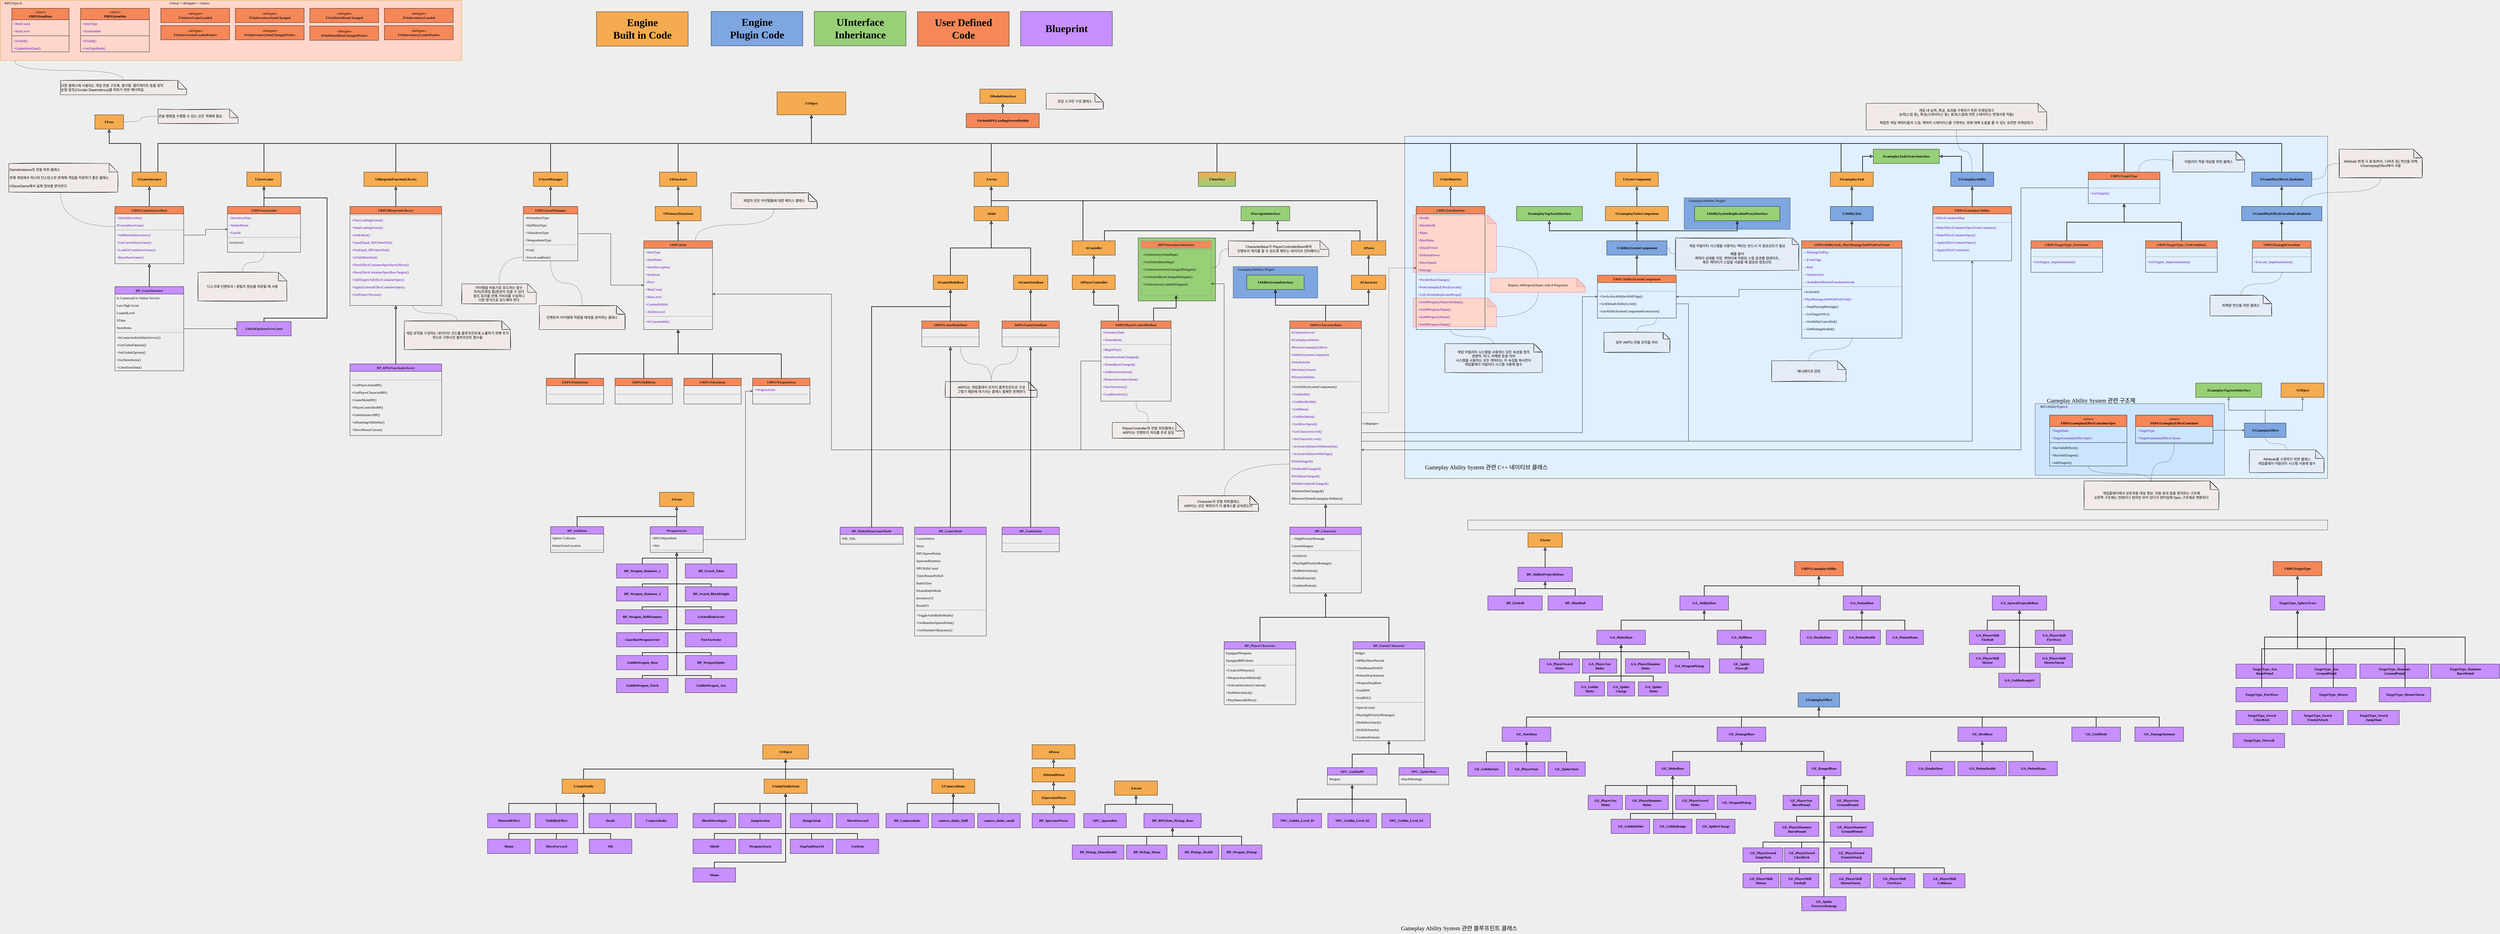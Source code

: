 <mxfile version="14.5.3" type="github">
  <diagram id="C5RBs43oDa-KdzZeNtuy" name="Page-1">
    <mxGraphModel dx="9480" dy="5147" grid="1" gridSize="10" guides="1" tooltips="1" connect="1" arrows="1" fold="1" page="1" pageScale="1" pageWidth="9000" pageHeight="5000" background="#EEEEEE" math="0" shadow="0">
      <root>
        <mxCell id="WIyWlLk6GJQsqaUBKTNV-0" />
        <mxCell id="WIyWlLk6GJQsqaUBKTNV-1" parent="WIyWlLk6GJQsqaUBKTNV-0" />
        <mxCell id="8bTrlrxU92rdFgRDy33D-304" value="" style="rounded=0;whiteSpace=wrap;html=1;align=left;fontFamily=Verdana;strokeWidth=1;strokeColor=#36393d;fillColor=none;" vertex="1" parent="WIyWlLk6GJQsqaUBKTNV-1">
          <mxGeometry x="5160" y="1855.5" width="3000" height="34.5" as="geometry" />
        </mxCell>
        <mxCell id="8bTrlrxU92rdFgRDy33D-5" value="" style="rounded=0;whiteSpace=wrap;html=1;align=left;fontFamily=Verdana;strokeWidth=1;strokeColor=#36393d;fillColor=#E0F0FF;" vertex="1" parent="WIyWlLk6GJQsqaUBKTNV-1">
          <mxGeometry x="4940" y="515" width="3220" height="1195" as="geometry" />
        </mxCell>
        <mxCell id="AAZlV12Gzx9VgUJV0CkU-73" value="" style="rounded=0;whiteSpace=wrap;html=1;align=left;strokeColor=#d79b00;fontFamily=Verdana;fillColor=#FFD6CC;" parent="WIyWlLk6GJQsqaUBKTNV-1" vertex="1">
          <mxGeometry x="40" y="40" width="1610" height="210" as="geometry" />
        </mxCell>
        <mxCell id="AAZlV12Gzx9VgUJV0CkU-28" value="«delegate»&lt;br&gt;&lt;span style=&quot;color: rgb(26 , 26 , 26) ; font-weight: 700&quot;&gt;FOnSaveGameLoaded&lt;/span&gt;" style="html=1;labelBackgroundColor=none;fontColor=#000000;fontFamily=Verdana;fillColor=#F58758;" parent="WIyWlLk6GJQsqaUBKTNV-1" vertex="1">
          <mxGeometry x="600" y="68" width="240" height="50" as="geometry" />
        </mxCell>
        <mxCell id="AAZlV12Gzx9VgUJV0CkU-40" value="&lt;span style=&quot;font-weight: 400&quot;&gt;«struct»&lt;/span&gt;&lt;br style=&quot;font-weight: 400&quot;&gt;&lt;b&gt;FRPGItemData&lt;/b&gt;" style="swimlane;align=center;verticalAlign=middle;childLayout=stackLayout;horizontal=1;horizontalStack=0;resizeParent=1;resizeParentMax=0;resizeLast=0;collapsible=1;marginBottom=0;html=1;fontFamily=Verdana;startSize=40;aspect=fixed;fillColor=#F58758;" parent="WIyWlLk6GJQsqaUBKTNV-1" vertex="1">
          <mxGeometry x="80" y="68" width="199.94" height="152" as="geometry" />
        </mxCell>
        <mxCell id="AAZlV12Gzx9VgUJV0CkU-41" value="+ItemCount" style="text;strokeColor=none;fillColor=none;align=left;verticalAlign=top;spacingLeft=4;spacingRight=4;overflow=hidden;rotatable=0;points=[[0,0.5],[1,0.5]];portConstraint=eastwest;fontFamily=Verdana;fontColor=#5A00B5;" parent="AAZlV12Gzx9VgUJV0CkU-40" vertex="1">
          <mxGeometry y="40" width="199.94" height="26" as="geometry" />
        </mxCell>
        <mxCell id="AAZlV12Gzx9VgUJV0CkU-47" value="+ItemLevel" style="text;strokeColor=none;fillColor=none;align=left;verticalAlign=top;spacingLeft=4;spacingRight=4;overflow=hidden;rotatable=0;points=[[0,0.5],[1,0.5]];portConstraint=eastwest;fontFamily=Verdana;fontColor=#5A00B5;" parent="AAZlV12Gzx9VgUJV0CkU-40" vertex="1">
          <mxGeometry y="66" width="199.94" height="26" as="geometry" />
        </mxCell>
        <mxCell id="AAZlV12Gzx9VgUJV0CkU-42" value="" style="line;strokeWidth=1;fillColor=none;align=left;verticalAlign=middle;spacingTop=-1;spacingLeft=3;spacingRight=3;rotatable=0;labelPosition=right;points=[];portConstraint=eastwest;" parent="AAZlV12Gzx9VgUJV0CkU-40" vertex="1">
          <mxGeometry y="92" width="199.94" height="8" as="geometry" />
        </mxCell>
        <mxCell id="AAZlV12Gzx9VgUJV0CkU-43" value="+IsValid()" style="text;strokeColor=none;fillColor=none;align=left;verticalAlign=top;spacingLeft=4;spacingRight=4;overflow=hidden;rotatable=0;points=[[0,0.5],[1,0.5]];portConstraint=eastwest;fontFamily=Verdana;fontColor=#5A00B5;" parent="AAZlV12Gzx9VgUJV0CkU-40" vertex="1">
          <mxGeometry y="100" width="199.94" height="26" as="geometry" />
        </mxCell>
        <mxCell id="AAZlV12Gzx9VgUJV0CkU-49" value="+UpdateItemData()" style="text;strokeColor=none;fillColor=none;align=left;verticalAlign=top;spacingLeft=4;spacingRight=4;overflow=hidden;rotatable=0;points=[[0,0.5],[1,0.5]];portConstraint=eastwest;fontFamily=Verdana;fontColor=#5A00B5;" parent="AAZlV12Gzx9VgUJV0CkU-40" vertex="1">
          <mxGeometry y="126" width="199.94" height="26" as="geometry" />
        </mxCell>
        <mxCell id="LvGwFXpLTnDkfGoCwhkf-7" value="" style="rounded=0;whiteSpace=wrap;html=1;align=left;fontFamily=Verdana;fillColor=#cce5ff;strokeColor=#36393d;" parent="WIyWlLk6GJQsqaUBKTNV-1" vertex="1">
          <mxGeometry x="7140" y="1448.75" width="660" height="250" as="geometry" />
        </mxCell>
        <mxCell id="AAZlV12Gzx9VgUJV0CkU-552" value="" style="html=1;fontFamily=Verdana;fontStyle=1;fillColor=#97D077;" parent="WIyWlLk6GJQsqaUBKTNV-1" vertex="1">
          <mxGeometry x="4010" y="870" width="270" height="220" as="geometry" />
        </mxCell>
        <mxCell id="AAZlV12Gzx9VgUJV0CkU-515" value="" style="shape=note;whiteSpace=wrap;html=1;backgroundOutline=1;darkOpacity=0.05;rounded=0;sketch=0;strokeColor=#FF6392;fontSize=12;fontColor=#5AA9E6;fillColor=#FFD6CC;" parent="WIyWlLk6GJQsqaUBKTNV-1" vertex="1">
          <mxGeometry x="4970" y="1080" width="290" height="100" as="geometry" />
        </mxCell>
        <mxCell id="AAZlV12Gzx9VgUJV0CkU-517" style="edgeStyle=orthogonalEdgeStyle;curved=1;rounded=0;sketch=0;orthogonalLoop=1;jettySize=auto;html=1;exitX=0.5;exitY=1;exitDx=0;exitDy=0;exitPerimeter=0;entryX=0;entryY=0;entryDx=290;entryDy=65;entryPerimeter=0;dashed=1;endArrow=none;endFill=0;strokeColor=#000000;fillColor=#FFE45E;fontColor=#5AA9E6;" parent="WIyWlLk6GJQsqaUBKTNV-1" source="AAZlV12Gzx9VgUJV0CkU-514" target="AAZlV12Gzx9VgUJV0CkU-515" edge="1">
          <mxGeometry relative="1" as="geometry" />
        </mxCell>
        <mxCell id="AAZlV12Gzx9VgUJV0CkU-514" value="&lt;font face=&quot;Verdana&quot; color=&quot;#000000&quot;&gt;Replace&amp;nbsp;&lt;/font&gt;&lt;span style=&quot;color: rgb(0 , 0 , 0) ; font-family: &amp;#34;verdana&amp;#34;&quot;&gt;##PropertyName with&amp;nbsp;&lt;/span&gt;&lt;font face=&quot;Verdana&quot; color=&quot;#000000&quot;&gt;8 Properties&lt;br&gt;&lt;/font&gt;" style="shape=note;whiteSpace=wrap;html=1;backgroundOutline=1;darkOpacity=0.05;rounded=0;sketch=0;strokeColor=#FF6392;fontSize=12;fontColor=#5AA9E6;fillColor=#FFD6CC;" parent="WIyWlLk6GJQsqaUBKTNV-1" vertex="1">
          <mxGeometry x="5240" y="1010" width="330" height="50" as="geometry" />
        </mxCell>
        <mxCell id="AAZlV12Gzx9VgUJV0CkU-50" value="&lt;span style=&quot;font-weight: 400&quot;&gt;«struct»&lt;/span&gt;&lt;br style=&quot;font-weight: 400&quot;&gt;&lt;b&gt;FRPGItemSlot&lt;/b&gt;" style="swimlane;align=center;verticalAlign=middle;childLayout=stackLayout;horizontal=1;horizontalStack=0;resizeParent=1;resizeParentMax=0;resizeLast=0;collapsible=1;marginBottom=0;html=1;fontFamily=Verdana;startSize=40;aspect=fixed;fillColor=#F58758;" parent="WIyWlLk6GJQsqaUBKTNV-1" vertex="1">
          <mxGeometry x="320" y="68" width="240" height="152" as="geometry" />
        </mxCell>
        <mxCell id="AAZlV12Gzx9VgUJV0CkU-51" value="+ItemType" style="text;strokeColor=none;fillColor=none;align=left;verticalAlign=top;spacingLeft=4;spacingRight=4;overflow=hidden;rotatable=0;points=[[0,0.5],[1,0.5]];portConstraint=eastwest;fontFamily=Verdana;fontColor=#5A00B5;" parent="AAZlV12Gzx9VgUJV0CkU-50" vertex="1">
          <mxGeometry y="40" width="240" height="26" as="geometry" />
        </mxCell>
        <mxCell id="AAZlV12Gzx9VgUJV0CkU-52" value="+SlotNumber" style="text;strokeColor=none;fillColor=none;align=left;verticalAlign=top;spacingLeft=4;spacingRight=4;overflow=hidden;rotatable=0;points=[[0,0.5],[1,0.5]];portConstraint=eastwest;fontFamily=Verdana;fontColor=#5A00B5;" parent="AAZlV12Gzx9VgUJV0CkU-50" vertex="1">
          <mxGeometry y="66" width="240" height="26" as="geometry" />
        </mxCell>
        <mxCell id="AAZlV12Gzx9VgUJV0CkU-53" value="" style="line;strokeWidth=1;fillColor=none;align=left;verticalAlign=middle;spacingTop=-1;spacingLeft=3;spacingRight=3;rotatable=0;labelPosition=right;points=[];portConstraint=eastwest;" parent="AAZlV12Gzx9VgUJV0CkU-50" vertex="1">
          <mxGeometry y="92" width="240" height="8" as="geometry" />
        </mxCell>
        <mxCell id="AAZlV12Gzx9VgUJV0CkU-56" value="+IsValid()" style="text;strokeColor=none;fillColor=none;align=left;verticalAlign=top;spacingLeft=4;spacingRight=4;overflow=hidden;rotatable=0;points=[[0,0.5],[1,0.5]];portConstraint=eastwest;fontFamily=Verdana;fontColor=#5A00B5;" parent="AAZlV12Gzx9VgUJV0CkU-50" vertex="1">
          <mxGeometry y="100" width="240" height="26" as="geometry" />
        </mxCell>
        <mxCell id="AAZlV12Gzx9VgUJV0CkU-55" value="+GetTypeHash()" style="text;strokeColor=none;fillColor=none;align=left;verticalAlign=top;spacingLeft=4;spacingRight=4;overflow=hidden;rotatable=0;points=[[0,0.5],[1,0.5]];portConstraint=eastwest;fontFamily=Verdana;fontColor=#5A00B5;" parent="AAZlV12Gzx9VgUJV0CkU-50" vertex="1">
          <mxGeometry y="126" width="240" height="26" as="geometry" />
        </mxCell>
        <mxCell id="AAZlV12Gzx9VgUJV0CkU-513" style="rounded=0;sketch=0;orthogonalLoop=1;jettySize=auto;html=1;exitX=0.997;exitY=0.548;exitDx=0;exitDy=0;exitPerimeter=0;strokeColor=#000000;fillColor=#FFE45E;fontColor=#5AA9E6;dashed=1;endArrow=none;endFill=0;entryX=0.5;entryY=0;entryDx=0;entryDy=0;entryPerimeter=0;edgeStyle=orthogonalEdgeStyle;curved=1;" parent="WIyWlLk6GJQsqaUBKTNV-1" source="AAZlV12Gzx9VgUJV0CkU-460" target="AAZlV12Gzx9VgUJV0CkU-514" edge="1">
          <mxGeometry relative="1" as="geometry">
            <mxPoint x="5370" y="1080" as="targetPoint" />
          </mxGeometry>
        </mxCell>
        <mxCell id="AAZlV12Gzx9VgUJV0CkU-460" value="" style="shape=note;whiteSpace=wrap;html=1;backgroundOutline=1;darkOpacity=0.05;rounded=0;sketch=0;strokeColor=#FF6392;fontSize=12;fontColor=#5AA9E6;fillColor=#FFD6CC;" parent="WIyWlLk6GJQsqaUBKTNV-1" vertex="1">
          <mxGeometry x="4970" y="790" width="290" height="200" as="geometry" />
        </mxCell>
        <mxCell id="AAZlV12Gzx9VgUJV0CkU-414" value="" style="rounded=0;whiteSpace=wrap;html=1;align=left;fontFamily=Verdana;fillColor=#7EA6E0;strokeColor=#374861;" parent="WIyWlLk6GJQsqaUBKTNV-1" vertex="1">
          <mxGeometry x="5915" y="730" width="370" height="110" as="geometry" />
        </mxCell>
        <mxCell id="AAZlV12Gzx9VgUJV0CkU-193" value="" style="rounded=0;whiteSpace=wrap;html=1;align=left;fontFamily=Verdana;fillColor=#7EA6E0;strokeColor=#374861;" parent="WIyWlLk6GJQsqaUBKTNV-1" vertex="1">
          <mxGeometry x="4341.5" y="970" width="295" height="110" as="geometry" />
        </mxCell>
        <mxCell id="AAZlV12Gzx9VgUJV0CkU-194" value="GameplayAbilities Plugin\" style="text;html=1;strokeColor=none;fillColor=none;align=center;verticalAlign=middle;whiteSpace=wrap;rounded=0;fontFamily=Verdana;" parent="WIyWlLk6GJQsqaUBKTNV-1" vertex="1">
          <mxGeometry x="4341.5" y="970" width="160" height="20" as="geometry" />
        </mxCell>
        <mxCell id="AAZlV12Gzx9VgUJV0CkU-75" value="RPGTypes.h" style="text;html=1;strokeColor=none;fillColor=none;align=center;verticalAlign=middle;whiteSpace=wrap;rounded=0;fontFamily=Verdana;" parent="WIyWlLk6GJQsqaUBKTNV-1" vertex="1">
          <mxGeometry x="40" y="40" width="90" height="20" as="geometry" />
        </mxCell>
        <mxCell id="EOf85t5afPnDfs828tdn-0" value="Unreal &amp;lt;&amp;lt;delegate&amp;gt;&amp;gt; classes" style="text;html=1;strokeColor=none;fillColor=none;align=center;verticalAlign=middle;whiteSpace=wrap;rounded=0;fontFamily=Verdana;" parent="WIyWlLk6GJQsqaUBKTNV-1" vertex="1">
          <mxGeometry x="600" y="40" width="200" height="20" as="geometry" />
        </mxCell>
        <mxCell id="EOf85t5afPnDfs828tdn-3" value="«delegate»&lt;br&gt;&lt;span style=&quot;color: rgb(26 , 26 , 26) ; font-weight: 700&quot;&gt;FOnSaveGameLoadedNative&lt;/span&gt;" style="html=1;labelBackgroundColor=none;fontColor=#000000;fontFamily=Verdana;fillColor=#F58758;" parent="WIyWlLk6GJQsqaUBKTNV-1" vertex="1">
          <mxGeometry x="600" y="128" width="240" height="50" as="geometry" />
        </mxCell>
        <mxCell id="EOf85t5afPnDfs828tdn-4" value="«delegate»&lt;br&gt;&lt;span style=&quot;color: rgb(26 , 26 , 26) ; font-weight: 700&quot;&gt;FOnInventoryItemChanged&lt;/span&gt;" style="html=1;labelBackgroundColor=none;fontColor=#000000;fontFamily=Verdana;fillColor=#F58758;" parent="WIyWlLk6GJQsqaUBKTNV-1" vertex="1">
          <mxGeometry x="860" y="68" width="240" height="50" as="geometry" />
        </mxCell>
        <mxCell id="EOf85t5afPnDfs828tdn-5" value="«delegate»&lt;br&gt;&lt;span style=&quot;color: rgb(26 , 26 , 26) ; font-weight: 700&quot;&gt;FOnInventoryItemChangedNative&lt;/span&gt;" style="html=1;labelBackgroundColor=none;fontColor=#000000;fontFamily=Verdana;fillColor=#F58758;" parent="WIyWlLk6GJQsqaUBKTNV-1" vertex="1">
          <mxGeometry x="860" y="128" width="240" height="50" as="geometry" />
        </mxCell>
        <mxCell id="EOf85t5afPnDfs828tdn-6" value="«delegate»&lt;br&gt;&lt;span style=&quot;color: rgb(26 , 26 , 26) ; font-weight: 700&quot;&gt;FOnSlottedItemChanged&lt;/span&gt;" style="html=1;labelBackgroundColor=none;fontColor=#000000;fontFamily=Verdana;fillColor=#F58758;" parent="WIyWlLk6GJQsqaUBKTNV-1" vertex="1">
          <mxGeometry x="1120" y="68" width="240" height="50" as="geometry" />
        </mxCell>
        <mxCell id="EOf85t5afPnDfs828tdn-7" value="«delegate»&lt;br&gt;&lt;span style=&quot;color: rgb(26 , 26 , 26) ; font-weight: 700&quot;&gt;FOnSlottedItemChangedNative&lt;/span&gt;" style="html=1;labelBackgroundColor=none;fontColor=#000000;fontFamily=Verdana;fillColor=#F58758;" parent="WIyWlLk6GJQsqaUBKTNV-1" vertex="1">
          <mxGeometry x="1120" y="129.75" width="240" height="50" as="geometry" />
        </mxCell>
        <mxCell id="EOf85t5afPnDfs828tdn-8" value="«delegate»&lt;br&gt;&lt;span style=&quot;color: rgb(26 , 26 , 26) ; font-weight: 700&quot;&gt;FOnInventoryLoaded&lt;/span&gt;" style="html=1;labelBackgroundColor=none;fontColor=#000000;fontFamily=Verdana;fillColor=#F58758;" parent="WIyWlLk6GJQsqaUBKTNV-1" vertex="1">
          <mxGeometry x="1380" y="68" width="240" height="50" as="geometry" />
        </mxCell>
        <mxCell id="EOf85t5afPnDfs828tdn-9" value="«delegate»&lt;br&gt;&lt;span style=&quot;color: rgb(26 , 26 , 26) ; font-weight: 700&quot;&gt;FOnInventoryLoadedNative&lt;/span&gt;" style="html=1;labelBackgroundColor=none;fontColor=#000000;fontFamily=Verdana;fillColor=#F58758;" parent="WIyWlLk6GJQsqaUBKTNV-1" vertex="1">
          <mxGeometry x="1380" y="128" width="240" height="50" as="geometry" />
        </mxCell>
        <mxCell id="52jS_4H1RukoPa2EfRk2-160" style="edgeStyle=orthogonalEdgeStyle;rounded=0;orthogonalLoop=1;jettySize=auto;html=1;exitX=0.5;exitY=0;exitDx=0;exitDy=0;entryX=0.5;entryY=1;entryDx=0;entryDy=0;fontFamily=Verdana;endArrow=block;endFill=0;startSize=6;strokeWidth=2;sourcePerimeterSpacing=0;jumpSize=6;" parent="WIyWlLk6GJQsqaUBKTNV-1" source="52jS_4H1RukoPa2EfRk2-100" target="52jS_4H1RukoPa2EfRk2-157" edge="1">
          <mxGeometry relative="1" as="geometry" />
        </mxCell>
        <mxCell id="52jS_4H1RukoPa2EfRk2-100" value="URPGGameInstaceBase" style="swimlane;fontStyle=1;align=center;verticalAlign=top;childLayout=stackLayout;horizontal=1;startSize=26;horizontalStack=0;resizeParent=1;resizeLast=0;collapsible=1;marginBottom=0;shadow=0;strokeWidth=1;fontColor=#1A1A1A;fontFamily=Verdana;fillColor=#F58758;" parent="WIyWlLk6GJQsqaUBKTNV-1" vertex="1">
          <mxGeometry x="440" y="760" width="240" height="200" as="geometry">
            <mxRectangle x="550" y="140" width="160" height="26" as="alternateBounds" />
          </mxGeometry>
        </mxCell>
        <mxCell id="52jS_4H1RukoPa2EfRk2-101" value="+DefaultInventory" style="text;align=left;verticalAlign=top;spacingLeft=4;spacingRight=4;overflow=hidden;rotatable=0;points=[[0,0.5],[1,0.5]];portConstraint=eastwest;fontFamily=Verdana;fontColor=#5A00B5;" parent="52jS_4H1RukoPa2EfRk2-100" vertex="1">
          <mxGeometry y="26" width="240" height="26" as="geometry" />
        </mxCell>
        <mxCell id="52jS_4H1RukoPa2EfRk2-117" value="#CurrentSaveGame" style="text;align=left;verticalAlign=top;spacingLeft=4;spacingRight=4;overflow=hidden;rotatable=0;points=[[0,0.5],[1,0.5]];portConstraint=eastwest;shadow=0;html=0;fontFamily=Verdana;fontColor=#5A00B5;" parent="52jS_4H1RukoPa2EfRk2-100" vertex="1">
          <mxGeometry y="52" width="240" height="26" as="geometry" />
        </mxCell>
        <mxCell id="52jS_4H1RukoPa2EfRk2-106" value="" style="line;html=1;strokeWidth=1;align=left;verticalAlign=middle;spacingTop=-1;spacingLeft=3;spacingRight=3;rotatable=0;labelPosition=right;points=[];portConstraint=eastwest;fillColor=#F5AB50;strokeColor=#909090;fontColor=#1A1A1A;labelBackgroundColor=#EEEEEE;fontFamily=Verdana;" parent="52jS_4H1RukoPa2EfRk2-100" vertex="1">
          <mxGeometry y="78" width="240" height="8" as="geometry" />
        </mxCell>
        <mxCell id="52jS_4H1RukoPa2EfRk2-107" value="+AddDefaultInventory()" style="text;align=left;verticalAlign=top;spacingLeft=4;spacingRight=4;overflow=hidden;rotatable=0;points=[[0,0.5],[1,0.5]];portConstraint=eastwest;fontFamily=Verdana;fontColor=#5A00B5;" parent="52jS_4H1RukoPa2EfRk2-100" vertex="1">
          <mxGeometry y="86" width="240" height="26" as="geometry" />
        </mxCell>
        <mxCell id="52jS_4H1RukoPa2EfRk2-110" value="+GetCurrentSaveGame()" style="text;align=left;verticalAlign=top;spacingLeft=4;spacingRight=4;overflow=hidden;rotatable=0;points=[[0,0.5],[1,0.5]];portConstraint=eastwest;fontFamily=Verdana;fontColor=#5A00B5;" parent="52jS_4H1RukoPa2EfRk2-100" vertex="1">
          <mxGeometry y="112" width="240" height="26" as="geometry" />
        </mxCell>
        <mxCell id="52jS_4H1RukoPa2EfRk2-112" value="+LoadOrCreateSaveGame()" style="text;align=left;verticalAlign=top;spacingLeft=4;spacingRight=4;overflow=hidden;rotatable=0;points=[[0,0.5],[1,0.5]];portConstraint=eastwest;fontFamily=Verdana;fontColor=#5A00B5;" parent="52jS_4H1RukoPa2EfRk2-100" vertex="1">
          <mxGeometry y="138" width="240" height="26" as="geometry" />
        </mxCell>
        <mxCell id="52jS_4H1RukoPa2EfRk2-116" value="+ResetSaveGame()" style="text;align=left;verticalAlign=top;spacingLeft=4;spacingRight=4;overflow=hidden;rotatable=0;points=[[0,0.5],[1,0.5]];portConstraint=eastwest;fontFamily=Verdana;fontColor=#5A00B5;" parent="52jS_4H1RukoPa2EfRk2-100" vertex="1">
          <mxGeometry y="164" width="240" height="26" as="geometry" />
        </mxCell>
        <mxCell id="52jS_4H1RukoPa2EfRk2-167" style="edgeStyle=orthogonalEdgeStyle;rounded=0;jumpSize=6;orthogonalLoop=1;jettySize=auto;html=1;exitX=0.5;exitY=0;exitDx=0;exitDy=0;entryX=0.5;entryY=1;entryDx=0;entryDy=0;startSize=6;sourcePerimeterSpacing=0;endArrow=block;endFill=0;strokeColor=#000000;strokeWidth=2;fontFamily=Verdana;" parent="WIyWlLk6GJQsqaUBKTNV-1" source="52jS_4H1RukoPa2EfRk2-122" target="52jS_4H1RukoPa2EfRk2-164" edge="1">
          <mxGeometry relative="1" as="geometry" />
        </mxCell>
        <mxCell id="52jS_4H1RukoPa2EfRk2-122" value="ARPGGameModeBase" style="swimlane;fontStyle=1;align=center;verticalAlign=top;childLayout=stackLayout;horizontal=1;startSize=26;horizontalStack=0;resizeParent=1;resizeLast=0;collapsible=1;marginBottom=0;shadow=0;strokeWidth=1;fontColor=#1A1A1A;fontFamily=Verdana;fillColor=#F58758;" parent="WIyWlLk6GJQsqaUBKTNV-1" vertex="1">
          <mxGeometry x="3255" y="1160" width="200" height="90" as="geometry">
            <mxRectangle x="550" y="140" width="160" height="26" as="alternateBounds" />
          </mxGeometry>
        </mxCell>
        <mxCell id="52jS_4H1RukoPa2EfRk2-123" value=" " style="text;align=left;verticalAlign=top;spacingLeft=4;spacingRight=4;overflow=hidden;rotatable=0;points=[[0,0.5],[1,0.5]];portConstraint=eastwest;fontColor=#1A1A1A;fontFamily=Verdana;" parent="52jS_4H1RukoPa2EfRk2-122" vertex="1">
          <mxGeometry y="26" width="200" height="26" as="geometry" />
        </mxCell>
        <mxCell id="52jS_4H1RukoPa2EfRk2-133" value="" style="line;html=1;strokeWidth=1;align=left;verticalAlign=middle;spacingTop=-1;spacingLeft=3;spacingRight=3;rotatable=0;labelPosition=right;points=[];portConstraint=eastwest;fillColor=#F5AB50;strokeColor=#909090;fontColor=#1A1A1A;labelBackgroundColor=#EEEEEE;fontFamily=Verdana;" parent="52jS_4H1RukoPa2EfRk2-122" vertex="1">
          <mxGeometry y="52" width="200" height="8" as="geometry" />
        </mxCell>
        <mxCell id="52jS_4H1RukoPa2EfRk2-134" value=" " style="text;align=left;verticalAlign=top;spacingLeft=4;spacingRight=4;overflow=hidden;rotatable=0;points=[[0,0.5],[1,0.5]];portConstraint=eastwest;fontColor=#1A1A1A;fontFamily=Verdana;" parent="52jS_4H1RukoPa2EfRk2-122" vertex="1">
          <mxGeometry y="60" width="200" height="26" as="geometry" />
        </mxCell>
        <mxCell id="52jS_4H1RukoPa2EfRk2-172" style="edgeStyle=orthogonalEdgeStyle;rounded=0;jumpSize=6;orthogonalLoop=1;jettySize=auto;html=1;exitX=0.5;exitY=0;exitDx=0;exitDy=0;entryX=0.5;entryY=1;entryDx=0;entryDy=0;startSize=6;sourcePerimeterSpacing=0;endArrow=block;endFill=0;strokeColor=#000000;strokeWidth=2;fontFamily=Verdana;" parent="WIyWlLk6GJQsqaUBKTNV-1" source="52jS_4H1RukoPa2EfRk2-144" target="52jS_4H1RukoPa2EfRk2-171" edge="1">
          <mxGeometry relative="1" as="geometry" />
        </mxCell>
        <mxCell id="52jS_4H1RukoPa2EfRk2-144" value="ARPGGameStateBase" style="swimlane;fontStyle=1;align=center;verticalAlign=top;childLayout=stackLayout;horizontal=1;startSize=26;horizontalStack=0;resizeParent=1;resizeLast=0;collapsible=1;marginBottom=0;shadow=0;strokeWidth=1;fontColor=#1A1A1A;fontFamily=Verdana;fillColor=#F58758;" parent="WIyWlLk6GJQsqaUBKTNV-1" vertex="1">
          <mxGeometry x="3535" y="1160" width="200" height="90" as="geometry">
            <mxRectangle x="550" y="140" width="160" height="26" as="alternateBounds" />
          </mxGeometry>
        </mxCell>
        <mxCell id="52jS_4H1RukoPa2EfRk2-145" value=" " style="text;align=left;verticalAlign=top;spacingLeft=4;spacingRight=4;overflow=hidden;rotatable=0;points=[[0,0.5],[1,0.5]];portConstraint=eastwest;fontColor=#1A1A1A;fontFamily=Verdana;" parent="52jS_4H1RukoPa2EfRk2-144" vertex="1">
          <mxGeometry y="26" width="200" height="26" as="geometry" />
        </mxCell>
        <mxCell id="52jS_4H1RukoPa2EfRk2-146" value="" style="line;html=1;strokeWidth=1;align=left;verticalAlign=middle;spacingTop=-1;spacingLeft=3;spacingRight=3;rotatable=0;labelPosition=right;points=[];portConstraint=eastwest;fillColor=#F5AB50;strokeColor=#909090;fontColor=#1A1A1A;labelBackgroundColor=#EEEEEE;fontFamily=Verdana;" parent="52jS_4H1RukoPa2EfRk2-144" vertex="1">
          <mxGeometry y="52" width="200" height="8" as="geometry" />
        </mxCell>
        <mxCell id="52jS_4H1RukoPa2EfRk2-175" style="edgeStyle=orthogonalEdgeStyle;rounded=0;jumpSize=6;orthogonalLoop=1;jettySize=auto;html=1;exitX=0.5;exitY=0;exitDx=0;exitDy=0;entryX=0.5;entryY=1;entryDx=0;entryDy=0;startSize=6;sourcePerimeterSpacing=0;endArrow=block;endFill=0;strokeColor=#000000;strokeWidth=2;fontFamily=Verdana;" parent="WIyWlLk6GJQsqaUBKTNV-1" source="52jS_4H1RukoPa2EfRk2-148" target="52jS_4H1RukoPa2EfRk2-174" edge="1">
          <mxGeometry relative="1" as="geometry" />
        </mxCell>
        <mxCell id="52jS_4H1RukoPa2EfRk2-148" value="URPGSaveGame" style="swimlane;fontStyle=1;align=center;verticalAlign=top;childLayout=stackLayout;horizontal=1;startSize=26;horizontalStack=0;resizeParent=1;resizeLast=0;collapsible=1;marginBottom=0;shadow=0;strokeWidth=1;fontColor=#1A1A1A;fontFamily=Verdana;fillColor=#F58758;" parent="WIyWlLk6GJQsqaUBKTNV-1" vertex="1">
          <mxGeometry x="832.5" y="760" width="255" height="160" as="geometry">
            <mxRectangle x="550" y="140" width="160" height="26" as="alternateBounds" />
          </mxGeometry>
        </mxCell>
        <mxCell id="52jS_4H1RukoPa2EfRk2-149" value="+InventoryData" style="text;align=left;verticalAlign=top;spacingLeft=4;spacingRight=4;overflow=hidden;rotatable=0;points=[[0,0.5],[1,0.5]];portConstraint=eastwest;fontFamily=Verdana;fontColor=#5A00B5;" parent="52jS_4H1RukoPa2EfRk2-148" vertex="1">
          <mxGeometry y="26" width="255" height="26" as="geometry" />
        </mxCell>
        <mxCell id="52jS_4H1RukoPa2EfRk2-152" value="+SlottedItems" style="text;align=left;verticalAlign=top;spacingLeft=4;spacingRight=4;overflow=hidden;rotatable=0;points=[[0,0.5],[1,0.5]];portConstraint=eastwest;fontFamily=Verdana;fontColor=#5A00B5;" parent="52jS_4H1RukoPa2EfRk2-148" vertex="1">
          <mxGeometry y="52" width="255" height="26" as="geometry" />
        </mxCell>
        <mxCell id="52jS_4H1RukoPa2EfRk2-153" value="+UserId" style="text;align=left;verticalAlign=top;spacingLeft=4;spacingRight=4;overflow=hidden;rotatable=0;points=[[0,0.5],[1,0.5]];portConstraint=eastwest;fontFamily=Verdana;fontColor=#5A00B5;" parent="52jS_4H1RukoPa2EfRk2-148" vertex="1">
          <mxGeometry y="78" width="255" height="26" as="geometry" />
        </mxCell>
        <mxCell id="52jS_4H1RukoPa2EfRk2-150" value="" style="line;html=1;strokeWidth=1;align=left;verticalAlign=middle;spacingTop=-1;spacingLeft=3;spacingRight=3;rotatable=0;labelPosition=right;points=[];portConstraint=eastwest;fillColor=#F5AB50;strokeColor=#909090;fontColor=#1A1A1A;labelBackgroundColor=#EEEEEE;fontFamily=Verdana;" parent="52jS_4H1RukoPa2EfRk2-148" vertex="1">
          <mxGeometry y="104" width="255" height="8" as="geometry" />
        </mxCell>
        <mxCell id="AAZlV12Gzx9VgUJV0CkU-105" value="Serialize()" style="text;align=left;verticalAlign=top;spacingLeft=4;spacingRight=4;overflow=hidden;rotatable=0;points=[[0,0.5],[1,0.5]];portConstraint=eastwest;fontColor=#1A1A1A;fontFamily=Verdana;" parent="52jS_4H1RukoPa2EfRk2-148" vertex="1">
          <mxGeometry y="112" width="255" height="26" as="geometry" />
        </mxCell>
        <mxCell id="52jS_4H1RukoPa2EfRk2-161" style="edgeStyle=orthogonalEdgeStyle;rounded=0;jumpSize=6;orthogonalLoop=1;jettySize=auto;html=1;exitX=0.25;exitY=0;exitDx=0;exitDy=0;entryX=0.5;entryY=1;entryDx=0;entryDy=0;startSize=6;sourcePerimeterSpacing=0;endArrow=block;endFill=0;strokeColor=#000000;strokeWidth=2;fontFamily=Verdana;" parent="WIyWlLk6GJQsqaUBKTNV-1" source="52jS_4H1RukoPa2EfRk2-157" target="52jS_4H1RukoPa2EfRk2-159" edge="1">
          <mxGeometry relative="1" as="geometry">
            <Array as="points">
              <mxPoint x="530" y="540" />
              <mxPoint x="420" y="540" />
            </Array>
          </mxGeometry>
        </mxCell>
        <mxCell id="52jS_4H1RukoPa2EfRk2-162" style="edgeStyle=orthogonalEdgeStyle;rounded=0;jumpSize=6;orthogonalLoop=1;jettySize=auto;html=1;exitX=0.75;exitY=0;exitDx=0;exitDy=0;entryX=0.5;entryY=1;entryDx=0;entryDy=0;startSize=6;sourcePerimeterSpacing=0;endArrow=block;endFill=0;strokeColor=#000000;strokeWidth=2;fontFamily=Verdana;" parent="WIyWlLk6GJQsqaUBKTNV-1" source="52jS_4H1RukoPa2EfRk2-157" target="52jS_4H1RukoPa2EfRk2-158" edge="1">
          <mxGeometry relative="1" as="geometry" />
        </mxCell>
        <mxCell id="52jS_4H1RukoPa2EfRk2-157" value="UGameInstance" style="html=1;fontFamily=Verdana;fillColor=#F5AB50;fontStyle=1" parent="WIyWlLk6GJQsqaUBKTNV-1" vertex="1">
          <mxGeometry x="500" y="640" width="120" height="50" as="geometry" />
        </mxCell>
        <mxCell id="52jS_4H1RukoPa2EfRk2-158" value="UObject" style="html=1;fontFamily=Verdana;fillColor=#F5AB50;fontStyle=1" parent="WIyWlLk6GJQsqaUBKTNV-1" vertex="1">
          <mxGeometry x="2750" y="360" width="240" height="80" as="geometry" />
        </mxCell>
        <mxCell id="52jS_4H1RukoPa2EfRk2-179" style="edgeStyle=orthogonalEdgeStyle;rounded=0;jumpSize=6;orthogonalLoop=1;jettySize=auto;html=1;startSize=6;sourcePerimeterSpacing=0;endArrow=none;endFill=0;strokeColor=#000000;strokeWidth=1;fontFamily=Verdana;dashed=1;curved=1;" parent="WIyWlLk6GJQsqaUBKTNV-1" source="52jS_4H1RukoPa2EfRk2-159" target="EOf85t5afPnDfs828tdn-1" edge="1">
          <mxGeometry relative="1" as="geometry">
            <mxPoint x="580" y="460" as="targetPoint" />
          </mxGeometry>
        </mxCell>
        <mxCell id="52jS_4H1RukoPa2EfRk2-159" value="FExec" style="html=1;fontFamily=Verdana;fillColor=#F5AB50;fontStyle=1" parent="WIyWlLk6GJQsqaUBKTNV-1" vertex="1">
          <mxGeometry x="370" y="440" width="100" height="50" as="geometry" />
        </mxCell>
        <mxCell id="52jS_4H1RukoPa2EfRk2-168" style="edgeStyle=orthogonalEdgeStyle;rounded=0;jumpSize=6;orthogonalLoop=1;jettySize=auto;html=1;exitX=0.5;exitY=0;exitDx=0;exitDy=0;entryX=0.5;entryY=1;entryDx=0;entryDy=0;startSize=6;sourcePerimeterSpacing=0;endArrow=block;endFill=0;strokeColor=#000000;strokeWidth=2;fontFamily=Verdana;" parent="WIyWlLk6GJQsqaUBKTNV-1" source="52jS_4H1RukoPa2EfRk2-164" target="52jS_4H1RukoPa2EfRk2-165" edge="1">
          <mxGeometry relative="1" as="geometry" />
        </mxCell>
        <mxCell id="52jS_4H1RukoPa2EfRk2-164" value="AGameModeBase" style="html=1;fontFamily=Verdana;fillColor=#F5AB50;fontStyle=1" parent="WIyWlLk6GJQsqaUBKTNV-1" vertex="1">
          <mxGeometry x="3295" y="1000" width="120" height="50" as="geometry" />
        </mxCell>
        <mxCell id="52jS_4H1RukoPa2EfRk2-169" style="edgeStyle=orthogonalEdgeStyle;rounded=0;jumpSize=6;orthogonalLoop=1;jettySize=auto;html=1;exitX=0.5;exitY=0;exitDx=0;exitDy=0;startSize=6;sourcePerimeterSpacing=0;endArrow=block;endFill=0;strokeColor=#000000;strokeWidth=2;fontFamily=Verdana;entryX=0.5;entryY=1;entryDx=0;entryDy=0;" parent="WIyWlLk6GJQsqaUBKTNV-1" source="52jS_4H1RukoPa2EfRk2-165" target="52jS_4H1RukoPa2EfRk2-166" edge="1">
          <mxGeometry relative="1" as="geometry">
            <Array as="points" />
          </mxGeometry>
        </mxCell>
        <mxCell id="52jS_4H1RukoPa2EfRk2-165" value="AInfo" style="html=1;fontFamily=Verdana;fillColor=#F5AB50;fontStyle=1" parent="WIyWlLk6GJQsqaUBKTNV-1" vertex="1">
          <mxGeometry x="3437.5" y="760" width="120" height="50" as="geometry" />
        </mxCell>
        <mxCell id="52jS_4H1RukoPa2EfRk2-214" style="edgeStyle=orthogonalEdgeStyle;rounded=0;jumpSize=6;orthogonalLoop=1;jettySize=auto;html=1;exitX=0.5;exitY=0;exitDx=0;exitDy=0;entryX=0.5;entryY=1;entryDx=0;entryDy=0;startSize=6;sourcePerimeterSpacing=0;endArrow=block;endFill=0;strokeColor=#000000;strokeWidth=2;fontFamily=Verdana;" parent="WIyWlLk6GJQsqaUBKTNV-1" source="52jS_4H1RukoPa2EfRk2-166" target="52jS_4H1RukoPa2EfRk2-158" edge="1">
          <mxGeometry relative="1" as="geometry" />
        </mxCell>
        <mxCell id="52jS_4H1RukoPa2EfRk2-166" value="AActor" style="html=1;fontFamily=Verdana;fillColor=#F5AB50;fontStyle=1" parent="WIyWlLk6GJQsqaUBKTNV-1" vertex="1">
          <mxGeometry x="3437.5" y="640" width="120" height="50" as="geometry" />
        </mxCell>
        <mxCell id="52jS_4H1RukoPa2EfRk2-173" style="edgeStyle=orthogonalEdgeStyle;rounded=0;jumpSize=6;orthogonalLoop=1;jettySize=auto;html=1;exitX=0.5;exitY=0;exitDx=0;exitDy=0;entryX=0.5;entryY=1;entryDx=0;entryDy=0;startSize=6;sourcePerimeterSpacing=0;endArrow=block;endFill=0;strokeColor=#000000;strokeWidth=2;fontFamily=Verdana;" parent="WIyWlLk6GJQsqaUBKTNV-1" source="52jS_4H1RukoPa2EfRk2-171" target="52jS_4H1RukoPa2EfRk2-165" edge="1">
          <mxGeometry relative="1" as="geometry" />
        </mxCell>
        <mxCell id="52jS_4H1RukoPa2EfRk2-171" value="AGameStateBase" style="html=1;fontFamily=Verdana;fillColor=#F5AB50;fontStyle=1" parent="WIyWlLk6GJQsqaUBKTNV-1" vertex="1">
          <mxGeometry x="3575" y="1000" width="120" height="50" as="geometry" />
        </mxCell>
        <mxCell id="52jS_4H1RukoPa2EfRk2-176" style="edgeStyle=orthogonalEdgeStyle;rounded=0;jumpSize=6;orthogonalLoop=1;jettySize=auto;html=1;exitX=0.5;exitY=0;exitDx=0;exitDy=0;startSize=6;sourcePerimeterSpacing=0;endArrow=block;endFill=0;strokeColor=#000000;strokeWidth=2;fontFamily=Verdana;" parent="WIyWlLk6GJQsqaUBKTNV-1" source="52jS_4H1RukoPa2EfRk2-174" target="52jS_4H1RukoPa2EfRk2-158" edge="1">
          <mxGeometry relative="1" as="geometry" />
        </mxCell>
        <mxCell id="52jS_4H1RukoPa2EfRk2-174" value="USaveGame" style="html=1;fontFamily=Verdana;fillColor=#F5AB50;fontStyle=1" parent="WIyWlLk6GJQsqaUBKTNV-1" vertex="1">
          <mxGeometry x="900" y="640" width="120" height="50" as="geometry" />
        </mxCell>
        <mxCell id="52jS_4H1RukoPa2EfRk2-191" style="edgeStyle=orthogonalEdgeStyle;rounded=0;jumpSize=6;orthogonalLoop=1;jettySize=auto;html=1;exitX=0.5;exitY=0;exitDx=0;exitDy=0;entryX=0.5;entryY=1;entryDx=0;entryDy=0;startSize=6;sourcePerimeterSpacing=0;endArrow=block;endFill=0;strokeColor=#000000;strokeWidth=2;fontFamily=Verdana;" parent="WIyWlLk6GJQsqaUBKTNV-1" source="52jS_4H1RukoPa2EfRk2-180" target="52jS_4H1RukoPa2EfRk2-188" edge="1">
          <mxGeometry relative="1" as="geometry" />
        </mxCell>
        <mxCell id="AAZlV12Gzx9VgUJV0CkU-154" style="edgeStyle=orthogonalEdgeStyle;rounded=0;sketch=0;orthogonalLoop=1;jettySize=auto;html=1;fillColor=#F2CC8F;fontColor=#393C56;endArrow=open;endFill=0;" parent="WIyWlLk6GJQsqaUBKTNV-1" source="52jS_4H1RukoPa2EfRk2-180" target="AAZlV12Gzx9VgUJV0CkU-129" edge="1">
          <mxGeometry relative="1" as="geometry" />
        </mxCell>
        <mxCell id="52jS_4H1RukoPa2EfRk2-180" value="URPGAssetManager" style="swimlane;fontStyle=1;align=center;verticalAlign=top;childLayout=stackLayout;horizontal=1;startSize=26;horizontalStack=0;resizeParent=1;resizeLast=0;collapsible=1;marginBottom=0;shadow=0;strokeWidth=1;fontColor=#1A1A1A;fontFamily=Verdana;fillColor=#F58758;" parent="WIyWlLk6GJQsqaUBKTNV-1" vertex="1">
          <mxGeometry x="1865" y="760" width="190" height="190" as="geometry">
            <mxRectangle x="550" y="140" width="160" height="26" as="alternateBounds" />
          </mxGeometry>
        </mxCell>
        <mxCell id="52jS_4H1RukoPa2EfRk2-181" value="+PotionItemType" style="text;align=left;verticalAlign=top;spacingLeft=4;spacingRight=4;overflow=hidden;rotatable=0;points=[[0,0.5],[1,0.5]];portConstraint=eastwest;fontFamily=Verdana;" parent="52jS_4H1RukoPa2EfRk2-180" vertex="1">
          <mxGeometry y="26" width="190" height="26" as="geometry" />
        </mxCell>
        <mxCell id="52jS_4H1RukoPa2EfRk2-182" value="+SkillItemType" style="text;align=left;verticalAlign=top;spacingLeft=4;spacingRight=4;overflow=hidden;rotatable=0;points=[[0,0.5],[1,0.5]];portConstraint=eastwest;fontFamily=Verdana;" parent="52jS_4H1RukoPa2EfRk2-180" vertex="1">
          <mxGeometry y="52" width="190" height="26" as="geometry" />
        </mxCell>
        <mxCell id="52jS_4H1RukoPa2EfRk2-183" value="+TokenItemType" style="text;align=left;verticalAlign=top;spacingLeft=4;spacingRight=4;overflow=hidden;rotatable=0;points=[[0,0.5],[1,0.5]];portConstraint=eastwest;fontFamily=Verdana;" parent="52jS_4H1RukoPa2EfRk2-180" vertex="1">
          <mxGeometry y="78" width="190" height="26" as="geometry" />
        </mxCell>
        <mxCell id="52jS_4H1RukoPa2EfRk2-184" value="+WeaponItemType" style="text;align=left;verticalAlign=top;spacingLeft=4;spacingRight=4;overflow=hidden;rotatable=0;points=[[0,0.5],[1,0.5]];portConstraint=eastwest;fontFamily=Verdana;" parent="52jS_4H1RukoPa2EfRk2-180" vertex="1">
          <mxGeometry y="104" width="190" height="26" as="geometry" />
        </mxCell>
        <mxCell id="52jS_4H1RukoPa2EfRk2-186" value="" style="line;html=1;strokeWidth=1;align=left;verticalAlign=middle;spacingTop=-1;spacingLeft=3;spacingRight=3;rotatable=0;labelPosition=right;points=[];portConstraint=eastwest;fillColor=#F5AB50;strokeColor=#909090;labelBackgroundColor=#EEEEEE;fontFamily=Verdana;" parent="52jS_4H1RukoPa2EfRk2-180" vertex="1">
          <mxGeometry y="130" width="190" height="8" as="geometry" />
        </mxCell>
        <mxCell id="52jS_4H1RukoPa2EfRk2-187" value="+Get()" style="text;align=left;verticalAlign=top;spacingLeft=4;spacingRight=4;overflow=hidden;rotatable=0;points=[[0,0.5],[1,0.5]];portConstraint=eastwest;fontFamily=Verdana;" parent="52jS_4H1RukoPa2EfRk2-180" vertex="1">
          <mxGeometry y="138" width="190" height="26" as="geometry" />
        </mxCell>
        <mxCell id="52jS_4H1RukoPa2EfRk2-192" value="+ForceLoadItem()" style="text;align=left;verticalAlign=top;spacingLeft=4;spacingRight=4;overflow=hidden;rotatable=0;points=[[0,0.5],[1,0.5]];portConstraint=eastwest;fontFamily=Verdana;" parent="52jS_4H1RukoPa2EfRk2-180" vertex="1">
          <mxGeometry y="164" width="190" height="26" as="geometry" />
        </mxCell>
        <mxCell id="52jS_4H1RukoPa2EfRk2-189" style="edgeStyle=orthogonalEdgeStyle;rounded=0;jumpSize=6;orthogonalLoop=1;jettySize=auto;html=1;exitX=0.5;exitY=0;exitDx=0;exitDy=0;startSize=6;sourcePerimeterSpacing=0;endArrow=block;endFill=0;strokeColor=#000000;strokeWidth=2;fontFamily=Verdana;entryX=0.5;entryY=1;entryDx=0;entryDy=0;" parent="WIyWlLk6GJQsqaUBKTNV-1" source="52jS_4H1RukoPa2EfRk2-188" target="52jS_4H1RukoPa2EfRk2-158" edge="1">
          <mxGeometry relative="1" as="geometry">
            <mxPoint x="1440" y="530" as="targetPoint" />
          </mxGeometry>
        </mxCell>
        <mxCell id="52jS_4H1RukoPa2EfRk2-188" value="UAssetManager" style="html=1;fontFamily=Verdana;fillColor=#F5AB50;fontStyle=1" parent="WIyWlLk6GJQsqaUBKTNV-1" vertex="1">
          <mxGeometry x="1900" y="640" width="120" height="50" as="geometry" />
        </mxCell>
        <mxCell id="AAZlV12Gzx9VgUJV0CkU-0" style="edgeStyle=orthogonalEdgeStyle;rounded=0;orthogonalLoop=1;jettySize=auto;html=1;exitX=0.5;exitY=0;exitDx=0;exitDy=0;endArrow=block;endFill=0;strokeWidth=2;fontFamily=Verdana;" parent="WIyWlLk6GJQsqaUBKTNV-1" source="52jS_4H1RukoPa2EfRk2-193" target="52jS_4H1RukoPa2EfRk2-158" edge="1">
          <mxGeometry relative="1" as="geometry" />
        </mxCell>
        <mxCell id="52jS_4H1RukoPa2EfRk2-193" value="UBlueprintFunctionLibrary" style="html=1;fontFamily=Verdana;fillColor=#F5AB50;fontStyle=1" parent="WIyWlLk6GJQsqaUBKTNV-1" vertex="1">
          <mxGeometry x="1308.75" y="640" width="222.5" height="50" as="geometry" />
        </mxCell>
        <mxCell id="AAZlV12Gzx9VgUJV0CkU-1" style="edgeStyle=orthogonalEdgeStyle;rounded=0;orthogonalLoop=1;jettySize=auto;html=1;exitX=0.5;exitY=0;exitDx=0;exitDy=0;entryX=0.5;entryY=1;entryDx=0;entryDy=0;endArrow=block;endFill=0;strokeWidth=2;fontFamily=Verdana;" parent="WIyWlLk6GJQsqaUBKTNV-1" source="52jS_4H1RukoPa2EfRk2-194" target="52jS_4H1RukoPa2EfRk2-193" edge="1">
          <mxGeometry relative="1" as="geometry" />
        </mxCell>
        <mxCell id="52jS_4H1RukoPa2EfRk2-194" value="URPGBlueprintLibrary" style="swimlane;fontStyle=1;align=center;verticalAlign=top;childLayout=stackLayout;horizontal=1;startSize=26;horizontalStack=0;resizeParent=1;resizeLast=0;collapsible=1;marginBottom=0;shadow=0;strokeWidth=1;fontColor=#1A1A1A;fontFamily=Verdana;fillColor=#F58758;" parent="WIyWlLk6GJQsqaUBKTNV-1" vertex="1">
          <mxGeometry x="1260" y="760" width="320" height="346" as="geometry">
            <mxRectangle x="842.5" y="720" width="160" height="26" as="alternateBounds" />
          </mxGeometry>
        </mxCell>
        <mxCell id="52jS_4H1RukoPa2EfRk2-200" value="" style="line;html=1;strokeWidth=1;align=left;verticalAlign=middle;spacingTop=-1;spacingLeft=3;spacingRight=3;rotatable=0;labelPosition=right;points=[];portConstraint=eastwest;fillColor=#F5AB50;strokeColor=#909090;fontColor=#1A1A1A;labelBackgroundColor=#EEEEEE;fontFamily=Verdana;" parent="52jS_4H1RukoPa2EfRk2-194" vertex="1">
          <mxGeometry y="26" width="320" height="8" as="geometry" />
        </mxCell>
        <mxCell id="52jS_4H1RukoPa2EfRk2-202" value="+PlayLoadingScreen()" style="text;align=left;verticalAlign=top;spacingLeft=4;spacingRight=4;overflow=hidden;rotatable=0;points=[[0,0.5],[1,0.5]];portConstraint=eastwest;fontFamily=Verdana;fontColor=#5A00B5;" parent="52jS_4H1RukoPa2EfRk2-194" vertex="1">
          <mxGeometry y="34" width="320" height="26" as="geometry" />
        </mxCell>
        <mxCell id="52jS_4H1RukoPa2EfRk2-204" value="+StopLoadingScreen()" style="text;align=left;verticalAlign=top;spacingLeft=4;spacingRight=4;overflow=hidden;rotatable=0;points=[[0,0.5],[1,0.5]];portConstraint=eastwest;fontFamily=Verdana;fontColor=#5A00B5;" parent="52jS_4H1RukoPa2EfRk2-194" vertex="1">
          <mxGeometry y="60" width="320" height="26" as="geometry" />
        </mxCell>
        <mxCell id="52jS_4H1RukoPa2EfRk2-206" value="+IsInEditor()" style="text;align=left;verticalAlign=top;spacingLeft=4;spacingRight=4;overflow=hidden;rotatable=0;points=[[0,0.5],[1,0.5]];portConstraint=eastwest;fontFamily=Verdana;fontColor=#5A00B5;" parent="52jS_4H1RukoPa2EfRk2-194" vertex="1">
          <mxGeometry y="86" width="320" height="26" as="geometry" />
        </mxCell>
        <mxCell id="52jS_4H1RukoPa2EfRk2-208" value="+EqualEqual_RPGItemSlot()" style="text;align=left;verticalAlign=top;spacingLeft=4;spacingRight=4;overflow=hidden;rotatable=0;points=[[0,0.5],[1,0.5]];portConstraint=eastwest;fontFamily=Verdana;fontColor=#5A00B5;" parent="52jS_4H1RukoPa2EfRk2-194" vertex="1">
          <mxGeometry y="112" width="320" height="26" as="geometry" />
        </mxCell>
        <mxCell id="52jS_4H1RukoPa2EfRk2-211" value="+NotEqual_RPGItemSlot()" style="text;align=left;verticalAlign=top;spacingLeft=4;spacingRight=4;overflow=hidden;rotatable=0;points=[[0,0.5],[1,0.5]];portConstraint=eastwest;fontFamily=Verdana;fontColor=#5A00B5;" parent="52jS_4H1RukoPa2EfRk2-194" vertex="1">
          <mxGeometry y="138" width="320" height="26" as="geometry" />
        </mxCell>
        <mxCell id="AAZlV12Gzx9VgUJV0CkU-3" value="+IsValidItemSlot()" style="text;align=left;verticalAlign=top;spacingLeft=4;spacingRight=4;overflow=hidden;rotatable=0;points=[[0,0.5],[1,0.5]];portConstraint=eastwest;fontFamily=Verdana;fontColor=#5A00B5;" parent="52jS_4H1RukoPa2EfRk2-194" vertex="1">
          <mxGeometry y="164" width="320" height="26" as="geometry" />
        </mxCell>
        <mxCell id="AAZlV12Gzx9VgUJV0CkU-5" value="+DoesEffectContainerSpecHaveEffects()" style="text;align=left;verticalAlign=top;spacingLeft=4;spacingRight=4;overflow=hidden;rotatable=0;points=[[0,0.5],[1,0.5]];portConstraint=eastwest;fontFamily=Verdana;fontColor=#5A00B5;" parent="52jS_4H1RukoPa2EfRk2-194" vertex="1">
          <mxGeometry y="190" width="320" height="26" as="geometry" />
        </mxCell>
        <mxCell id="AAZlV12Gzx9VgUJV0CkU-6" value="+DoesEffectContainerSpecHaveTargets()" style="text;align=left;verticalAlign=top;spacingLeft=4;spacingRight=4;overflow=hidden;rotatable=0;points=[[0,0.5],[1,0.5]];portConstraint=eastwest;fontFamily=Verdana;fontColor=#5A00B5;" parent="52jS_4H1RukoPa2EfRk2-194" vertex="1">
          <mxGeometry y="216" width="320" height="26" as="geometry" />
        </mxCell>
        <mxCell id="AAZlV12Gzx9VgUJV0CkU-17" value="+AddTargetsToEffectContainerSpec()" style="text;align=left;verticalAlign=top;spacingLeft=4;spacingRight=4;overflow=hidden;rotatable=0;points=[[0,0.5],[1,0.5]];portConstraint=eastwest;fontFamily=Verdana;fontColor=#5A00B5;" parent="52jS_4H1RukoPa2EfRk2-194" vertex="1">
          <mxGeometry y="242" width="320" height="26" as="geometry" />
        </mxCell>
        <mxCell id="AAZlV12Gzx9VgUJV0CkU-10" value="+ApplyExternalEffectContainerSpec()" style="text;align=left;verticalAlign=top;spacingLeft=4;spacingRight=4;overflow=hidden;rotatable=0;points=[[0,0.5],[1,0.5]];portConstraint=eastwest;fontFamily=Verdana;fontColor=#5A00B5;" parent="52jS_4H1RukoPa2EfRk2-194" vertex="1">
          <mxGeometry y="268" width="320" height="26" as="geometry" />
        </mxCell>
        <mxCell id="AAZlV12Gzx9VgUJV0CkU-11" value="+GetProjectVersion()" style="text;align=left;verticalAlign=top;spacingLeft=4;spacingRight=4;overflow=hidden;rotatable=0;points=[[0,0.5],[1,0.5]];portConstraint=eastwest;fontFamily=Verdana;fontColor=#5A00B5;" parent="52jS_4H1RukoPa2EfRk2-194" vertex="1">
          <mxGeometry y="294" width="320" height="26" as="geometry" />
        </mxCell>
        <mxCell id="AAZlV12Gzx9VgUJV0CkU-70" style="edgeStyle=orthogonalEdgeStyle;rounded=0;orthogonalLoop=1;jettySize=auto;html=1;startArrow=none;startFill=0;endArrow=open;endFill=0;strokeWidth=1;fontFamily=Verdana;fontColor=#000000;" parent="WIyWlLk6GJQsqaUBKTNV-1" source="52jS_4H1RukoPa2EfRk2-100" target="52jS_4H1RukoPa2EfRk2-148" edge="1">
          <mxGeometry relative="1" as="geometry">
            <mxPoint x="90" y="1093" as="sourcePoint" />
            <mxPoint x="860" y="1070" as="targetPoint" />
          </mxGeometry>
        </mxCell>
        <mxCell id="AAZlV12Gzx9VgUJV0CkU-87" value="&lt;span style=&quot;font-weight: 400&quot;&gt;«struct»&lt;/span&gt;&lt;br style=&quot;font-weight: 400&quot;&gt;&lt;b&gt;FRPGGameplayEffectContainerSpec&lt;/b&gt;" style="swimlane;align=center;verticalAlign=middle;childLayout=stackLayout;horizontal=1;horizontalStack=0;resizeParent=1;resizeParentMax=0;resizeLast=0;collapsible=1;marginBottom=0;html=1;fontFamily=Verdana;startSize=40;aspect=fixed;fillColor=#F58758;" parent="WIyWlLk6GJQsqaUBKTNV-1" vertex="1">
          <mxGeometry x="7190" y="1488.75" width="269.97" height="178" as="geometry" />
        </mxCell>
        <mxCell id="AAZlV12Gzx9VgUJV0CkU-88" value="+TargetData" style="text;strokeColor=none;fillColor=none;align=left;verticalAlign=top;spacingLeft=4;spacingRight=4;overflow=hidden;rotatable=0;points=[[0,0.5],[1,0.5]];portConstraint=eastwest;fontFamily=Verdana;fontColor=#5A00B5;" parent="AAZlV12Gzx9VgUJV0CkU-87" vertex="1">
          <mxGeometry y="40" width="269.97" height="26" as="geometry" />
        </mxCell>
        <mxCell id="AAZlV12Gzx9VgUJV0CkU-89" value="+TargetGameplayEffectSpecs" style="text;strokeColor=none;fillColor=none;align=left;verticalAlign=top;spacingLeft=4;spacingRight=4;overflow=hidden;rotatable=0;points=[[0,0.5],[1,0.5]];portConstraint=eastwest;fontFamily=Verdana;fontColor=#5A00B5;" parent="AAZlV12Gzx9VgUJV0CkU-87" vertex="1">
          <mxGeometry y="66" width="269.97" height="26" as="geometry" />
        </mxCell>
        <mxCell id="AAZlV12Gzx9VgUJV0CkU-90" value="" style="line;strokeWidth=1;fillColor=none;align=left;verticalAlign=middle;spacingTop=-1;spacingLeft=3;spacingRight=3;rotatable=0;labelPosition=right;points=[];portConstraint=eastwest;" parent="AAZlV12Gzx9VgUJV0CkU-87" vertex="1">
          <mxGeometry y="92" width="269.97" height="8" as="geometry" />
        </mxCell>
        <mxCell id="AAZlV12Gzx9VgUJV0CkU-91" value="+HasValidEffects()" style="text;strokeColor=none;fillColor=none;align=left;verticalAlign=top;spacingLeft=4;spacingRight=4;overflow=hidden;rotatable=0;points=[[0,0.5],[1,0.5]];portConstraint=eastwest;fontFamily=Verdana;" parent="AAZlV12Gzx9VgUJV0CkU-87" vertex="1">
          <mxGeometry y="100" width="269.97" height="26" as="geometry" />
        </mxCell>
        <mxCell id="AAZlV12Gzx9VgUJV0CkU-92" value="+HasValidTargets()" style="text;strokeColor=none;fillColor=none;align=left;verticalAlign=top;spacingLeft=4;spacingRight=4;overflow=hidden;rotatable=0;points=[[0,0.5],[1,0.5]];portConstraint=eastwest;fontFamily=Verdana;" parent="AAZlV12Gzx9VgUJV0CkU-87" vertex="1">
          <mxGeometry y="126" width="269.97" height="26" as="geometry" />
        </mxCell>
        <mxCell id="AAZlV12Gzx9VgUJV0CkU-93" value="+AddTargets()" style="text;strokeColor=none;fillColor=none;align=left;verticalAlign=top;spacingLeft=4;spacingRight=4;overflow=hidden;rotatable=0;points=[[0,0.5],[1,0.5]];portConstraint=eastwest;fontFamily=Verdana;" parent="AAZlV12Gzx9VgUJV0CkU-87" vertex="1">
          <mxGeometry y="152" width="269.97" height="26" as="geometry" />
        </mxCell>
        <mxCell id="AAZlV12Gzx9VgUJV0CkU-94" value="&lt;span style=&quot;font-weight: 400&quot;&gt;«struct»&lt;/span&gt;&lt;br style=&quot;font-weight: 400&quot;&gt;&lt;b&gt;FRPGGameplayEffectContainer&lt;/b&gt;" style="swimlane;align=center;verticalAlign=middle;childLayout=stackLayout;horizontal=1;horizontalStack=0;resizeParent=1;resizeParentMax=0;resizeLast=0;collapsible=1;marginBottom=0;html=1;fontFamily=Verdana;startSize=40;aspect=fixed;fillColor=#F58758;" parent="WIyWlLk6GJQsqaUBKTNV-1" vertex="1">
          <mxGeometry x="7490" y="1488.75" width="269.97" height="100" as="geometry" />
        </mxCell>
        <mxCell id="AAZlV12Gzx9VgUJV0CkU-95" value="+TargetType" style="text;strokeColor=none;fillColor=none;align=left;verticalAlign=top;spacingLeft=4;spacingRight=4;overflow=hidden;rotatable=0;points=[[0,0.5],[1,0.5]];portConstraint=eastwest;fontFamily=Verdana;fontColor=#5A00B5;" parent="AAZlV12Gzx9VgUJV0CkU-94" vertex="1">
          <mxGeometry y="40" width="269.97" height="26" as="geometry" />
        </mxCell>
        <mxCell id="AAZlV12Gzx9VgUJV0CkU-96" value="+TargetGameplayEffectClasses" style="text;strokeColor=none;fillColor=none;align=left;verticalAlign=top;spacingLeft=4;spacingRight=4;overflow=hidden;rotatable=0;points=[[0,0.5],[1,0.5]];portConstraint=eastwest;fontFamily=Verdana;fontColor=#5A00B5;" parent="AAZlV12Gzx9VgUJV0CkU-94" vertex="1">
          <mxGeometry y="66" width="269.97" height="26" as="geometry" />
        </mxCell>
        <mxCell id="AAZlV12Gzx9VgUJV0CkU-97" value="" style="line;strokeWidth=1;fillColor=none;align=left;verticalAlign=middle;spacingTop=-1;spacingLeft=3;spacingRight=3;rotatable=0;labelPosition=right;points=[];portConstraint=eastwest;" parent="AAZlV12Gzx9VgUJV0CkU-94" vertex="1">
          <mxGeometry y="92" width="269.97" height="8" as="geometry" />
        </mxCell>
        <mxCell id="AAZlV12Gzx9VgUJV0CkU-119" style="edgeStyle=orthogonalEdgeStyle;rounded=0;orthogonalLoop=1;jettySize=auto;html=1;exitX=0.5;exitY=0;exitDx=0;exitDy=0;entryX=0.5;entryY=1;entryDx=0;entryDy=0;startArrow=none;startFill=0;endArrow=block;endFill=0;strokeWidth=2;fontFamily=Verdana;fontColor=#000000;" parent="WIyWlLk6GJQsqaUBKTNV-1" source="AAZlV12Gzx9VgUJV0CkU-116" target="AAZlV12Gzx9VgUJV0CkU-117" edge="1">
          <mxGeometry relative="1" as="geometry" />
        </mxCell>
        <mxCell id="AAZlV12Gzx9VgUJV0CkU-116" value="UPrimaryDataAsset" style="html=1;fontFamily=Verdana;fillColor=#F5AB50;fontStyle=1" parent="WIyWlLk6GJQsqaUBKTNV-1" vertex="1">
          <mxGeometry x="2325" y="760" width="160" height="50" as="geometry" />
        </mxCell>
        <mxCell id="AAZlV12Gzx9VgUJV0CkU-120" style="edgeStyle=orthogonalEdgeStyle;rounded=0;orthogonalLoop=1;jettySize=auto;html=1;exitX=0.5;exitY=0;exitDx=0;exitDy=0;startArrow=none;startFill=0;endArrow=block;endFill=0;strokeWidth=2;fontFamily=Verdana;fontColor=#000000;" parent="WIyWlLk6GJQsqaUBKTNV-1" source="AAZlV12Gzx9VgUJV0CkU-117" target="52jS_4H1RukoPa2EfRk2-158" edge="1">
          <mxGeometry relative="1" as="geometry" />
        </mxCell>
        <mxCell id="AAZlV12Gzx9VgUJV0CkU-117" value="UDataAsset" style="html=1;fontFamily=Verdana;fillColor=#F5AB50;fontStyle=1" parent="WIyWlLk6GJQsqaUBKTNV-1" vertex="1">
          <mxGeometry x="2340" y="640" width="130" height="50" as="geometry" />
        </mxCell>
        <mxCell id="AAZlV12Gzx9VgUJV0CkU-281" style="edgeStyle=orthogonalEdgeStyle;rounded=0;sketch=0;orthogonalLoop=1;jettySize=auto;html=1;exitX=0.5;exitY=0;exitDx=0;exitDy=0;entryX=0.5;entryY=1;entryDx=0;entryDy=0;endArrow=block;endFill=0;strokeColor=#000000;strokeWidth=2;fillColor=#F2CC8F;fontColor=#000000;" parent="WIyWlLk6GJQsqaUBKTNV-1" source="AAZlV12Gzx9VgUJV0CkU-129" target="AAZlV12Gzx9VgUJV0CkU-116" edge="1">
          <mxGeometry relative="1" as="geometry" />
        </mxCell>
        <mxCell id="AAZlV12Gzx9VgUJV0CkU-129" value="URPGItem" style="swimlane;fontStyle=1;align=center;verticalAlign=top;childLayout=stackLayout;horizontal=1;startSize=26;horizontalStack=0;resizeParent=1;resizeLast=0;collapsible=1;marginBottom=0;shadow=0;strokeWidth=1;fontColor=#1A1A1A;fontFamily=Verdana;fillColor=#F58758;" parent="WIyWlLk6GJQsqaUBKTNV-1" vertex="1">
          <mxGeometry x="2285" y="880" width="240" height="310" as="geometry">
            <mxRectangle x="550" y="140" width="160" height="26" as="alternateBounds" />
          </mxGeometry>
        </mxCell>
        <mxCell id="AAZlV12Gzx9VgUJV0CkU-130" value="+ItemType" style="text;align=left;verticalAlign=top;spacingLeft=4;spacingRight=4;overflow=hidden;rotatable=0;points=[[0,0.5],[1,0.5]];portConstraint=eastwest;fontFamily=Verdana;fontColor=#5A00B5;" parent="AAZlV12Gzx9VgUJV0CkU-129" vertex="1">
          <mxGeometry y="26" width="240" height="26" as="geometry" />
        </mxCell>
        <mxCell id="AAZlV12Gzx9VgUJV0CkU-282" value="+ItemName" style="text;align=left;verticalAlign=top;spacingLeft=4;spacingRight=4;overflow=hidden;rotatable=0;points=[[0,0.5],[1,0.5]];portConstraint=eastwest;fontFamily=Verdana;fontColor=#5A00B5;" parent="AAZlV12Gzx9VgUJV0CkU-129" vertex="1">
          <mxGeometry y="52" width="240" height="26" as="geometry" />
        </mxCell>
        <mxCell id="AAZlV12Gzx9VgUJV0CkU-283" value="+ItemDescription" style="text;align=left;verticalAlign=top;spacingLeft=4;spacingRight=4;overflow=hidden;rotatable=0;points=[[0,0.5],[1,0.5]];portConstraint=eastwest;fontFamily=Verdana;fontColor=#5A00B5;" parent="AAZlV12Gzx9VgUJV0CkU-129" vertex="1">
          <mxGeometry y="78" width="240" height="26" as="geometry" />
        </mxCell>
        <mxCell id="AAZlV12Gzx9VgUJV0CkU-284" value="+ItemIcon" style="text;align=left;verticalAlign=top;spacingLeft=4;spacingRight=4;overflow=hidden;rotatable=0;points=[[0,0.5],[1,0.5]];portConstraint=eastwest;fontFamily=Verdana;fontColor=#5A00B5;" parent="AAZlV12Gzx9VgUJV0CkU-129" vertex="1">
          <mxGeometry y="104" width="240" height="26" as="geometry" />
        </mxCell>
        <mxCell id="AAZlV12Gzx9VgUJV0CkU-285" value="+Price" style="text;align=left;verticalAlign=top;spacingLeft=4;spacingRight=4;overflow=hidden;rotatable=0;points=[[0,0.5],[1,0.5]];portConstraint=eastwest;fontFamily=Verdana;fontColor=#5A00B5;" parent="AAZlV12Gzx9VgUJV0CkU-129" vertex="1">
          <mxGeometry y="130" width="240" height="26" as="geometry" />
        </mxCell>
        <mxCell id="AAZlV12Gzx9VgUJV0CkU-286" value="+MaxCount" style="text;align=left;verticalAlign=top;spacingLeft=4;spacingRight=4;overflow=hidden;rotatable=0;points=[[0,0.5],[1,0.5]];portConstraint=eastwest;fontFamily=Verdana;fontColor=#5A00B5;" parent="AAZlV12Gzx9VgUJV0CkU-129" vertex="1">
          <mxGeometry y="156" width="240" height="26" as="geometry" />
        </mxCell>
        <mxCell id="AAZlV12Gzx9VgUJV0CkU-293" value="+MaxLevel" style="text;align=left;verticalAlign=top;spacingLeft=4;spacingRight=4;overflow=hidden;rotatable=0;points=[[0,0.5],[1,0.5]];portConstraint=eastwest;fontFamily=Verdana;fontColor=#5A00B5;" parent="AAZlV12Gzx9VgUJV0CkU-129" vertex="1">
          <mxGeometry y="182" width="240" height="26" as="geometry" />
        </mxCell>
        <mxCell id="AAZlV12Gzx9VgUJV0CkU-294" value="+GrantedAbility" style="text;align=left;verticalAlign=top;spacingLeft=4;spacingRight=4;overflow=hidden;rotatable=0;points=[[0,0.5],[1,0.5]];portConstraint=eastwest;fontFamily=Verdana;fontColor=#5A00B5;" parent="AAZlV12Gzx9VgUJV0CkU-129" vertex="1">
          <mxGeometry y="208" width="240" height="26" as="geometry" />
        </mxCell>
        <mxCell id="AAZlV12Gzx9VgUJV0CkU-295" value="+AbilityLevel" style="text;align=left;verticalAlign=top;spacingLeft=4;spacingRight=4;overflow=hidden;rotatable=0;points=[[0,0.5],[1,0.5]];portConstraint=eastwest;fontFamily=Verdana;fontColor=#5A00B5;" parent="AAZlV12Gzx9VgUJV0CkU-129" vertex="1">
          <mxGeometry y="234" width="240" height="26" as="geometry" />
        </mxCell>
        <mxCell id="AAZlV12Gzx9VgUJV0CkU-140" value="" style="line;html=1;strokeWidth=1;align=left;verticalAlign=middle;spacingTop=-1;spacingLeft=3;spacingRight=3;rotatable=0;labelPosition=right;points=[];portConstraint=eastwest;fillColor=#F5AB50;strokeColor=#909090;fontColor=#1A1A1A;labelBackgroundColor=#EEEEEE;fontFamily=Verdana;" parent="AAZlV12Gzx9VgUJV0CkU-129" vertex="1">
          <mxGeometry y="260" width="240" height="8" as="geometry" />
        </mxCell>
        <mxCell id="AAZlV12Gzx9VgUJV0CkU-141" value="+IsConsumable()" style="text;align=left;verticalAlign=top;spacingLeft=4;spacingRight=4;overflow=hidden;rotatable=0;points=[[0,0.5],[1,0.5]];portConstraint=eastwest;fontFamily=Verdana;fontColor=#5A00B5;" parent="AAZlV12Gzx9VgUJV0CkU-129" vertex="1">
          <mxGeometry y="268" width="240" height="26" as="geometry" />
        </mxCell>
        <mxCell id="AAZlV12Gzx9VgUJV0CkU-156" value="IAbilitySystemInterface" style="html=1;fontFamily=Verdana;fontStyle=1;fillColor=#97D077;" parent="WIyWlLk6GJQsqaUBKTNV-1" vertex="1">
          <mxGeometry x="4389" y="1000" width="200" height="50" as="geometry" />
        </mxCell>
        <mxCell id="AAZlV12Gzx9VgUJV0CkU-160" style="edgeStyle=orthogonalEdgeStyle;rounded=0;sketch=0;orthogonalLoop=1;jettySize=auto;html=1;exitX=0.5;exitY=0;exitDx=0;exitDy=0;entryX=0.5;entryY=1;entryDx=0;entryDy=0;endArrow=block;endFill=0;strokeColor=#000000;fillColor=#F2CC8F;fontColor=#393C56;strokeWidth=2;" parent="WIyWlLk6GJQsqaUBKTNV-1" source="AAZlV12Gzx9VgUJV0CkU-159" target="52jS_4H1RukoPa2EfRk2-158" edge="1">
          <mxGeometry relative="1" as="geometry" />
        </mxCell>
        <mxCell id="AAZlV12Gzx9VgUJV0CkU-159" value="UInterface" style="html=1;fontFamily=Verdana;fontStyle=1;gradientColor=#97D077;fillColor=#F5AB50;" parent="WIyWlLk6GJQsqaUBKTNV-1" vertex="1">
          <mxGeometry x="4220" y="640" width="130" height="50" as="geometry" />
        </mxCell>
        <mxCell id="AAZlV12Gzx9VgUJV0CkU-170" style="edgeStyle=orthogonalEdgeStyle;rounded=0;sketch=0;orthogonalLoop=1;jettySize=auto;html=1;exitX=0.5;exitY=0;exitDx=0;exitDy=0;entryX=0.5;entryY=1;entryDx=0;entryDy=0;endArrow=block;endFill=0;strokeColor=#000000;strokeWidth=2;fillColor=#F2CC8F;fontColor=#393C56;" parent="WIyWlLk6GJQsqaUBKTNV-1" source="AAZlV12Gzx9VgUJV0CkU-161" target="AAZlV12Gzx9VgUJV0CkU-162" edge="1">
          <mxGeometry relative="1" as="geometry" />
        </mxCell>
        <mxCell id="AAZlV12Gzx9VgUJV0CkU-161" value="ACharacter" style="html=1;fontFamily=Verdana;fillColor=#F5AB50;fontStyle=1" parent="WIyWlLk6GJQsqaUBKTNV-1" vertex="1">
          <mxGeometry x="4754" y="1000" width="120" height="50" as="geometry" />
        </mxCell>
        <mxCell id="AAZlV12Gzx9VgUJV0CkU-172" style="edgeStyle=orthogonalEdgeStyle;rounded=0;sketch=0;orthogonalLoop=1;jettySize=auto;html=1;endArrow=block;endFill=0;strokeColor=#000000;strokeWidth=2;fillColor=#F2CC8F;fontColor=#393C56;exitX=0.75;exitY=0;exitDx=0;exitDy=0;entryX=0.5;entryY=1;entryDx=0;entryDy=0;" parent="WIyWlLk6GJQsqaUBKTNV-1" source="AAZlV12Gzx9VgUJV0CkU-162" target="52jS_4H1RukoPa2EfRk2-166" edge="1">
          <mxGeometry relative="1" as="geometry">
            <mxPoint x="4164" y="750" as="sourcePoint" />
            <mxPoint x="4599" y="710" as="targetPoint" />
            <Array as="points">
              <mxPoint x="4224" y="740" />
              <mxPoint x="4616" y="740" />
            </Array>
          </mxGeometry>
        </mxCell>
        <mxCell id="AAZlV12Gzx9VgUJV0CkU-173" style="edgeStyle=orthogonalEdgeStyle;rounded=0;sketch=0;orthogonalLoop=1;jettySize=auto;html=1;entryX=0.75;entryY=1;entryDx=0;entryDy=0;endArrow=block;endFill=0;strokeColor=#000000;strokeWidth=2;fillColor=#F2CC8F;fontColor=#393C56;exitX=0.25;exitY=0;exitDx=0;exitDy=0;" parent="WIyWlLk6GJQsqaUBKTNV-1" source="AAZlV12Gzx9VgUJV0CkU-162" target="AAZlV12Gzx9VgUJV0CkU-163" edge="1">
          <mxGeometry relative="1" as="geometry" />
        </mxCell>
        <mxCell id="AAZlV12Gzx9VgUJV0CkU-162" value="APawn" style="html=1;fontFamily=Verdana;fillColor=#F5AB50;fontStyle=1" parent="WIyWlLk6GJQsqaUBKTNV-1" vertex="1">
          <mxGeometry x="4754" y="880" width="120" height="50" as="geometry" />
        </mxCell>
        <mxCell id="AAZlV12Gzx9VgUJV0CkU-163" value="INavAgentInterface" style="html=1;fontFamily=Verdana;fontStyle=1;fillColor=#97D077;" parent="WIyWlLk6GJQsqaUBKTNV-1" vertex="1">
          <mxGeometry x="4369" y="760" width="170" height="50" as="geometry" />
        </mxCell>
        <mxCell id="AAZlV12Gzx9VgUJV0CkU-169" style="edgeStyle=orthogonalEdgeStyle;rounded=0;sketch=0;orthogonalLoop=1;jettySize=auto;html=1;entryX=0.5;entryY=1;entryDx=0;entryDy=0;endArrow=block;endFill=0;strokeColor=#000000;strokeWidth=2;fillColor=#F2CC8F;fontColor=#393C56;exitX=0.5;exitY=0;exitDx=0;exitDy=0;" parent="WIyWlLk6GJQsqaUBKTNV-1" source="AAZlV12Gzx9VgUJV0CkU-164" target="AAZlV12Gzx9VgUJV0CkU-161" edge="1">
          <mxGeometry relative="1" as="geometry" />
        </mxCell>
        <mxCell id="AAZlV12Gzx9VgUJV0CkU-171" style="edgeStyle=orthogonalEdgeStyle;rounded=0;sketch=0;orthogonalLoop=1;jettySize=auto;html=1;entryX=0.5;entryY=1;entryDx=0;entryDy=0;endArrow=block;endFill=0;strokeColor=#000000;strokeWidth=2;fillColor=#F2CC8F;fontColor=#393C56;exitX=0.5;exitY=0;exitDx=0;exitDy=0;" parent="WIyWlLk6GJQsqaUBKTNV-1" source="AAZlV12Gzx9VgUJV0CkU-164" target="AAZlV12Gzx9VgUJV0CkU-156" edge="1">
          <mxGeometry relative="1" as="geometry" />
        </mxCell>
        <mxCell id="AAZlV12Gzx9VgUJV0CkU-243" style="edgeStyle=orthogonalEdgeStyle;rounded=0;sketch=0;orthogonalLoop=1;jettySize=auto;html=1;endArrow=open;endFill=0;strokeColor=#000000;strokeWidth=1;fillColor=#F2CC8F;fontColor=#000000;dashed=1;" parent="WIyWlLk6GJQsqaUBKTNV-1" source="AAZlV12Gzx9VgUJV0CkU-164" target="AAZlV12Gzx9VgUJV0CkU-238" edge="1">
          <mxGeometry relative="1" as="geometry" />
        </mxCell>
        <mxCell id="AAZlV12Gzx9VgUJV0CkU-244" value="&amp;lt;&amp;lt;friend&amp;gt;&amp;gt;" style="edgeLabel;html=1;align=center;verticalAlign=middle;resizable=0;points=[];fontColor=#000000;labelBackgroundColor=none;fontSize=12;" parent="AAZlV12Gzx9VgUJV0CkU-243" vertex="1" connectable="0">
          <mxGeometry x="-0.618" relative="1" as="geometry">
            <mxPoint x="-64.53" y="76.59" as="offset" />
          </mxGeometry>
        </mxCell>
        <mxCell id="8bTrlrxU92rdFgRDy33D-16" style="edgeStyle=orthogonalEdgeStyle;rounded=0;orthogonalLoop=1;jettySize=auto;html=1;endArrow=open;endFill=0;" edge="1" parent="WIyWlLk6GJQsqaUBKTNV-1" source="AAZlV12Gzx9VgUJV0CkU-164" target="AAZlV12Gzx9VgUJV0CkU-129">
          <mxGeometry relative="1" as="geometry">
            <Array as="points">
              <mxPoint x="2940" y="1610" />
              <mxPoint x="2940" y="1066" />
            </Array>
          </mxGeometry>
        </mxCell>
        <mxCell id="8bTrlrxU92rdFgRDy33D-19" style="edgeStyle=orthogonalEdgeStyle;rounded=0;orthogonalLoop=1;jettySize=auto;html=1;endArrow=open;endFill=0;" edge="1" parent="WIyWlLk6GJQsqaUBKTNV-1" source="AAZlV12Gzx9VgUJV0CkU-164" target="AAZlV12Gzx9VgUJV0CkU-177">
          <mxGeometry relative="1" as="geometry">
            <Array as="points">
              <mxPoint x="4310" y="1610" />
              <mxPoint x="4310" y="1030" />
            </Array>
          </mxGeometry>
        </mxCell>
        <mxCell id="AAZlV12Gzx9VgUJV0CkU-164" value="ARPGCharacterBase" style="swimlane;fontStyle=1;align=center;verticalAlign=top;childLayout=stackLayout;horizontal=1;startSize=26;horizontalStack=0;resizeParent=1;resizeLast=0;collapsible=1;marginBottom=0;shadow=0;strokeWidth=1;fontColor=#1A1A1A;fontFamily=Verdana;fillColor=#F58758;" parent="WIyWlLk6GJQsqaUBKTNV-1" vertex="1">
          <mxGeometry x="4539" y="1160" width="250" height="640" as="geometry">
            <mxRectangle x="550" y="140" width="160" height="26" as="alternateBounds" />
          </mxGeometry>
        </mxCell>
        <mxCell id="AAZlV12Gzx9VgUJV0CkU-166" value="#CharacterLevel " style="text;align=left;verticalAlign=top;spacingLeft=4;spacingRight=4;overflow=hidden;rotatable=0;points=[[0,0.5],[1,0.5]];portConstraint=eastwest;shadow=0;html=0;fontFamily=Verdana;fontColor=#5A00B5;" parent="AAZlV12Gzx9VgUJV0CkU-164" vertex="1">
          <mxGeometry y="26" width="250" height="26" as="geometry" />
        </mxCell>
        <mxCell id="AAZlV12Gzx9VgUJV0CkU-214" value="#GameplayAbilities" style="text;align=left;verticalAlign=top;spacingLeft=4;spacingRight=4;overflow=hidden;rotatable=0;points=[[0,0.5],[1,0.5]];portConstraint=eastwest;shadow=0;html=0;fontFamily=Verdana;fontColor=#5A00B5;" parent="AAZlV12Gzx9VgUJV0CkU-164" vertex="1">
          <mxGeometry y="52" width="250" height="26" as="geometry" />
        </mxCell>
        <mxCell id="AAZlV12Gzx9VgUJV0CkU-216" value="#PassiveGameplayEffects" style="text;align=left;verticalAlign=top;spacingLeft=4;spacingRight=4;overflow=hidden;rotatable=0;points=[[0,0.5],[1,0.5]];portConstraint=eastwest;shadow=0;html=0;fontFamily=Verdana;fontColor=#5A00B5;" parent="AAZlV12Gzx9VgUJV0CkU-164" vertex="1">
          <mxGeometry y="78" width="250" height="26" as="geometry" />
        </mxCell>
        <mxCell id="AAZlV12Gzx9VgUJV0CkU-217" value="#AbilitySystemComponent" style="text;align=left;verticalAlign=top;spacingLeft=4;spacingRight=4;overflow=hidden;rotatable=0;points=[[0,0.5],[1,0.5]];portConstraint=eastwest;shadow=0;html=0;fontFamily=Verdana;fontColor=#5A00B5;" parent="AAZlV12Gzx9VgUJV0CkU-164" vertex="1">
          <mxGeometry y="104" width="250" height="26" as="geometry" />
        </mxCell>
        <mxCell id="AAZlV12Gzx9VgUJV0CkU-218" value="#AttributeSet" style="text;align=left;verticalAlign=top;spacingLeft=4;spacingRight=4;overflow=hidden;rotatable=0;points=[[0,0.5],[1,0.5]];portConstraint=eastwest;shadow=0;html=0;fontFamily=Verdana;fontColor=#5A00B5;" parent="AAZlV12Gzx9VgUJV0CkU-164" vertex="1">
          <mxGeometry y="130" width="250" height="26" as="geometry" />
        </mxCell>
        <mxCell id="AAZlV12Gzx9VgUJV0CkU-219" value="#InventorySource" style="text;align=left;verticalAlign=top;spacingLeft=4;spacingRight=4;overflow=hidden;rotatable=0;points=[[0,0.5],[1,0.5]];portConstraint=eastwest;shadow=0;html=0;fontFamily=Verdana;fontColor=#5A00B5;" parent="AAZlV12Gzx9VgUJV0CkU-164" vertex="1">
          <mxGeometry y="156" width="250" height="26" as="geometry" />
        </mxCell>
        <mxCell id="AAZlV12Gzx9VgUJV0CkU-221" value="#SlottedAbilities" style="text;align=left;verticalAlign=top;spacingLeft=4;spacingRight=4;overflow=hidden;rotatable=0;points=[[0,0.5],[1,0.5]];portConstraint=eastwest;shadow=0;html=0;fontFamily=Verdana;fontColor=#5A00B5;" parent="AAZlV12Gzx9VgUJV0CkU-164" vertex="1">
          <mxGeometry y="182" width="250" height="26" as="geometry" />
        </mxCell>
        <mxCell id="AAZlV12Gzx9VgUJV0CkU-167" value="" style="line;html=1;strokeWidth=1;align=left;verticalAlign=middle;spacingTop=-1;spacingLeft=3;spacingRight=3;rotatable=0;labelPosition=right;points=[];portConstraint=eastwest;fillColor=#F5AB50;strokeColor=#909090;fontColor=#1A1A1A;labelBackgroundColor=#EEEEEE;fontFamily=Verdana;" parent="AAZlV12Gzx9VgUJV0CkU-164" vertex="1">
          <mxGeometry y="208" width="250" height="8" as="geometry" />
        </mxCell>
        <mxCell id="AAZlV12Gzx9VgUJV0CkU-201" value="+GetAbilitySystemComponent()" style="text;align=left;verticalAlign=top;spacingLeft=4;spacingRight=4;overflow=hidden;rotatable=0;points=[[0,0.5],[1,0.5]];portConstraint=eastwest;fontFamily=Verdana;" parent="AAZlV12Gzx9VgUJV0CkU-164" vertex="1">
          <mxGeometry y="216" width="250" height="26" as="geometry" />
        </mxCell>
        <mxCell id="AAZlV12Gzx9VgUJV0CkU-196" value="+GetHealth()" style="text;align=left;verticalAlign=top;spacingLeft=4;spacingRight=4;overflow=hidden;rotatable=0;points=[[0,0.5],[1,0.5]];portConstraint=eastwest;fontFamily=Verdana;fontColor=#5A00B5;" parent="AAZlV12Gzx9VgUJV0CkU-164" vertex="1">
          <mxGeometry y="242" width="250" height="26" as="geometry" />
        </mxCell>
        <mxCell id="AAZlV12Gzx9VgUJV0CkU-202" value="+GetMaxHealth()" style="text;align=left;verticalAlign=top;spacingLeft=4;spacingRight=4;overflow=hidden;rotatable=0;points=[[0,0.5],[1,0.5]];portConstraint=eastwest;fontFamily=Verdana;fontColor=#5A00B5;" parent="AAZlV12Gzx9VgUJV0CkU-164" vertex="1">
          <mxGeometry y="268" width="250" height="26" as="geometry" />
        </mxCell>
        <mxCell id="AAZlV12Gzx9VgUJV0CkU-203" value="+GetMana()" style="text;align=left;verticalAlign=top;spacingLeft=4;spacingRight=4;overflow=hidden;rotatable=0;points=[[0,0.5],[1,0.5]];portConstraint=eastwest;fontFamily=Verdana;fontColor=#5A00B5;" parent="AAZlV12Gzx9VgUJV0CkU-164" vertex="1">
          <mxGeometry y="294" width="250" height="26" as="geometry" />
        </mxCell>
        <mxCell id="AAZlV12Gzx9VgUJV0CkU-204" value="+GetMaxMana()" style="text;align=left;verticalAlign=top;spacingLeft=4;spacingRight=4;overflow=hidden;rotatable=0;points=[[0,0.5],[1,0.5]];portConstraint=eastwest;fontFamily=Verdana;fontColor=#5A00B5;" parent="AAZlV12Gzx9VgUJV0CkU-164" vertex="1">
          <mxGeometry y="320" width="250" height="26" as="geometry" />
        </mxCell>
        <mxCell id="AAZlV12Gzx9VgUJV0CkU-205" value="+GetMoveSpeed()" style="text;align=left;verticalAlign=top;spacingLeft=4;spacingRight=4;overflow=hidden;rotatable=0;points=[[0,0.5],[1,0.5]];portConstraint=eastwest;fontFamily=Verdana;fontColor=#5A00B5;" parent="AAZlV12Gzx9VgUJV0CkU-164" vertex="1">
          <mxGeometry y="346" width="250" height="26" as="geometry" />
        </mxCell>
        <mxCell id="AAZlV12Gzx9VgUJV0CkU-206" value="+GetCharacterLevel()" style="text;align=left;verticalAlign=top;spacingLeft=4;spacingRight=4;overflow=hidden;rotatable=0;points=[[0,0.5],[1,0.5]];portConstraint=eastwest;fontFamily=Verdana;fontColor=#5A00B5;" parent="AAZlV12Gzx9VgUJV0CkU-164" vertex="1">
          <mxGeometry y="372" width="250" height="26" as="geometry" />
        </mxCell>
        <mxCell id="AAZlV12Gzx9VgUJV0CkU-207" value="+SetCharacterLevel()" style="text;align=left;verticalAlign=top;spacingLeft=4;spacingRight=4;overflow=hidden;rotatable=0;points=[[0,0.5],[1,0.5]];portConstraint=eastwest;fontFamily=Verdana;fontColor=#5A00B5;" parent="AAZlV12Gzx9VgUJV0CkU-164" vertex="1">
          <mxGeometry y="398" width="250" height="26" as="geometry" />
        </mxCell>
        <mxCell id="AAZlV12Gzx9VgUJV0CkU-208" value="+ActivateAbilitiesWithItemSlot()" style="text;align=left;verticalAlign=top;spacingLeft=4;spacingRight=4;overflow=hidden;rotatable=0;points=[[0,0.5],[1,0.5]];portConstraint=eastwest;fontFamily=Verdana;fontColor=#5A00B5;" parent="AAZlV12Gzx9VgUJV0CkU-164" vertex="1">
          <mxGeometry y="424" width="250" height="26" as="geometry" />
        </mxCell>
        <mxCell id="AAZlV12Gzx9VgUJV0CkU-210" value="+ActivateAbilitiesWithTags()" style="text;align=left;verticalAlign=top;spacingLeft=4;spacingRight=4;overflow=hidden;rotatable=0;points=[[0,0.5],[1,0.5]];portConstraint=eastwest;fontFamily=Verdana;fontColor=#5A00B5;" parent="AAZlV12Gzx9VgUJV0CkU-164" vertex="1">
          <mxGeometry y="450" width="250" height="26" as="geometry" />
        </mxCell>
        <mxCell id="AAZlV12Gzx9VgUJV0CkU-213" value="#OnDamaged()" style="text;align=left;verticalAlign=top;spacingLeft=4;spacingRight=4;overflow=hidden;rotatable=0;points=[[0,0.5],[1,0.5]];portConstraint=eastwest;fontFamily=Verdana;fontColor=#5A00B5;" parent="AAZlV12Gzx9VgUJV0CkU-164" vertex="1">
          <mxGeometry y="476" width="250" height="26" as="geometry" />
        </mxCell>
        <mxCell id="AAZlV12Gzx9VgUJV0CkU-224" value="#OnHealthChanged()" style="text;align=left;verticalAlign=top;spacingLeft=4;spacingRight=4;overflow=hidden;rotatable=0;points=[[0,0.5],[1,0.5]];portConstraint=eastwest;fontFamily=Verdana;fontColor=#5A00B5;" parent="AAZlV12Gzx9VgUJV0CkU-164" vertex="1">
          <mxGeometry y="502" width="250" height="26" as="geometry" />
        </mxCell>
        <mxCell id="AAZlV12Gzx9VgUJV0CkU-225" value="#OnManaChanged()" style="text;align=left;verticalAlign=top;spacingLeft=4;spacingRight=4;overflow=hidden;rotatable=0;points=[[0,0.5],[1,0.5]];portConstraint=eastwest;fontFamily=Verdana;fontColor=#5A00B5;" parent="AAZlV12Gzx9VgUJV0CkU-164" vertex="1">
          <mxGeometry y="528" width="250" height="26" as="geometry" />
        </mxCell>
        <mxCell id="AAZlV12Gzx9VgUJV0CkU-226" value="#OnMoveSpeedChanged()" style="text;align=left;verticalAlign=top;spacingLeft=4;spacingRight=4;overflow=hidden;rotatable=0;points=[[0,0.5],[1,0.5]];portConstraint=eastwest;fontFamily=Verdana;fontColor=#5A00B5;" parent="AAZlV12Gzx9VgUJV0CkU-164" vertex="1">
          <mxGeometry y="554" width="250" height="26" as="geometry" />
        </mxCell>
        <mxCell id="AAZlV12Gzx9VgUJV0CkU-227" value="#OnItemSlotChanged()" style="text;align=left;verticalAlign=top;spacingLeft=4;spacingRight=4;overflow=hidden;rotatable=0;points=[[0,0.5],[1,0.5]];portConstraint=eastwest;fontFamily=Verdana;" parent="AAZlV12Gzx9VgUJV0CkU-164" vertex="1">
          <mxGeometry y="580" width="250" height="26" as="geometry" />
        </mxCell>
        <mxCell id="AAZlV12Gzx9VgUJV0CkU-233" value="#RemoveSlottedGameplayAbilities()" style="text;align=left;verticalAlign=top;spacingLeft=4;spacingRight=4;overflow=hidden;rotatable=0;points=[[0,0.5],[1,0.5]];portConstraint=eastwest;fontFamily=Verdana;" parent="AAZlV12Gzx9VgUJV0CkU-164" vertex="1">
          <mxGeometry y="606" width="250" height="26" as="geometry" />
        </mxCell>
        <mxCell id="AAZlV12Gzx9VgUJV0CkU-177" value="IRPGInventoryInterface" style="swimlane;fontStyle=1;align=center;verticalAlign=top;childLayout=stackLayout;horizontal=1;startSize=26;horizontalStack=0;resizeParent=1;resizeLast=0;collapsible=1;marginBottom=0;shadow=0;strokeWidth=1;strokeColor=#909090;fontColor=#1A1A1A;fontFamily=Verdana;fillColor=#F58758;" parent="WIyWlLk6GJQsqaUBKTNV-1" vertex="1">
          <mxGeometry x="4020" y="880" width="245" height="190" as="geometry">
            <mxRectangle x="550" y="140" width="160" height="26" as="alternateBounds" />
          </mxGeometry>
        </mxCell>
        <mxCell id="AAZlV12Gzx9VgUJV0CkU-180" value="" style="line;html=1;strokeWidth=1;align=left;verticalAlign=middle;spacingTop=-1;spacingLeft=3;spacingRight=3;rotatable=0;labelPosition=right;points=[];portConstraint=eastwest;fillColor=#F5AB50;strokeColor=#909090;fontColor=#1A1A1A;labelBackgroundColor=#EEEEEE;fontFamily=Verdana;" parent="AAZlV12Gzx9VgUJV0CkU-177" vertex="1">
          <mxGeometry y="26" width="245" height="8" as="geometry" />
        </mxCell>
        <mxCell id="AAZlV12Gzx9VgUJV0CkU-181" value="+GetInventoryDataMap()" style="text;align=left;verticalAlign=top;spacingLeft=4;spacingRight=4;overflow=hidden;rotatable=0;points=[[0,0.5],[1,0.5]];portConstraint=eastwest;fontFamily=Verdana;" parent="AAZlV12Gzx9VgUJV0CkU-177" vertex="1">
          <mxGeometry y="34" width="245" height="26" as="geometry" />
        </mxCell>
        <mxCell id="AAZlV12Gzx9VgUJV0CkU-277" value="+GetSlottedItemMap()" style="text;align=left;verticalAlign=top;spacingLeft=4;spacingRight=4;overflow=hidden;rotatable=0;points=[[0,0.5],[1,0.5]];portConstraint=eastwest;fontFamily=Verdana;" parent="AAZlV12Gzx9VgUJV0CkU-177" vertex="1">
          <mxGeometry y="60" width="245" height="26" as="geometry" />
        </mxCell>
        <mxCell id="AAZlV12Gzx9VgUJV0CkU-278" value="+GetInventoryItemChangedDelegate()" style="text;align=left;verticalAlign=top;spacingLeft=4;spacingRight=4;overflow=hidden;rotatable=0;points=[[0,0.5],[1,0.5]];portConstraint=eastwest;fontFamily=Verdana;" parent="AAZlV12Gzx9VgUJV0CkU-177" vertex="1">
          <mxGeometry y="86" width="245" height="26" as="geometry" />
        </mxCell>
        <mxCell id="AAZlV12Gzx9VgUJV0CkU-279" value="+GetSlottedItemChangedDelegate()" style="text;align=left;verticalAlign=top;spacingLeft=4;spacingRight=4;overflow=hidden;rotatable=0;points=[[0,0.5],[1,0.5]];portConstraint=eastwest;fontFamily=Verdana;" parent="AAZlV12Gzx9VgUJV0CkU-177" vertex="1">
          <mxGeometry y="112" width="245" height="26" as="geometry" />
        </mxCell>
        <mxCell id="AAZlV12Gzx9VgUJV0CkU-280" value="+GetInventoryLoadedDelegate()" style="text;align=left;verticalAlign=top;spacingLeft=4;spacingRight=4;overflow=hidden;rotatable=0;points=[[0,0.5],[1,0.5]];portConstraint=eastwest;fontFamily=Verdana;" parent="AAZlV12Gzx9VgUJV0CkU-177" vertex="1">
          <mxGeometry y="138" width="245" height="26" as="geometry" />
        </mxCell>
        <mxCell id="AAZlV12Gzx9VgUJV0CkU-192" style="edgeStyle=orthogonalEdgeStyle;rounded=0;sketch=0;orthogonalLoop=1;jettySize=auto;html=1;exitX=0.25;exitY=0;exitDx=0;exitDy=0;entryX=0.5;entryY=1;entryDx=0;entryDy=0;endArrow=block;endFill=0;strokeColor=#000000;strokeWidth=2;fillColor=#F2CC8F;fontColor=#393C56;" parent="WIyWlLk6GJQsqaUBKTNV-1" source="AAZlV12Gzx9VgUJV0CkU-182" target="AAZlV12Gzx9VgUJV0CkU-187" edge="1">
          <mxGeometry relative="1" as="geometry" />
        </mxCell>
        <mxCell id="AAZlV12Gzx9VgUJV0CkU-362" style="edgeStyle=orthogonalEdgeStyle;rounded=0;sketch=0;orthogonalLoop=1;jettySize=auto;html=1;exitX=0.75;exitY=0;exitDx=0;exitDy=0;strokeColor=#000000;fillColor=#FFE45E;fontColor=#5AA9E6;strokeWidth=2;endArrow=block;endFill=0;" parent="WIyWlLk6GJQsqaUBKTNV-1" source="AAZlV12Gzx9VgUJV0CkU-182" target="AAZlV12Gzx9VgUJV0CkU-177" edge="1">
          <mxGeometry relative="1" as="geometry" />
        </mxCell>
        <mxCell id="AAZlV12Gzx9VgUJV0CkU-553" style="rounded=0;sketch=0;orthogonalLoop=1;jettySize=auto;html=1;endArrow=open;endFill=0;strokeColor=#000000;fillColor=#FFE45E;fontColor=#000000;edgeStyle=orthogonalEdgeStyle;" parent="WIyWlLk6GJQsqaUBKTNV-1" source="AAZlV12Gzx9VgUJV0CkU-182" target="AAZlV12Gzx9VgUJV0CkU-129" edge="1">
          <mxGeometry relative="1" as="geometry">
            <Array as="points">
              <mxPoint x="3810" y="1300" />
              <mxPoint x="3810" y="1610" />
              <mxPoint x="2940" y="1610" />
              <mxPoint x="2940" y="1066" />
            </Array>
          </mxGeometry>
        </mxCell>
        <mxCell id="AAZlV12Gzx9VgUJV0CkU-182" value="ARPGPlayerControllerBase" style="swimlane;fontStyle=1;align=center;verticalAlign=top;childLayout=stackLayout;horizontal=1;startSize=26;horizontalStack=0;resizeParent=1;resizeLast=0;collapsible=1;marginBottom=0;shadow=0;strokeWidth=1;fontColor=#1A1A1A;fontFamily=Verdana;fillColor=#F58758;" parent="WIyWlLk6GJQsqaUBKTNV-1" vertex="1">
          <mxGeometry x="3880" y="1160" width="245" height="280" as="geometry">
            <mxRectangle x="550" y="140" width="160" height="26" as="alternateBounds" />
          </mxGeometry>
        </mxCell>
        <mxCell id="AAZlV12Gzx9VgUJV0CkU-183" value="+InventoryData " style="text;align=left;verticalAlign=top;spacingLeft=4;spacingRight=4;overflow=hidden;rotatable=0;points=[[0,0.5],[1,0.5]];portConstraint=eastwest;fontFamily=Verdana;fontColor=#5A00B5;" parent="AAZlV12Gzx9VgUJV0CkU-182" vertex="1">
          <mxGeometry y="26" width="245" height="26" as="geometry" />
        </mxCell>
        <mxCell id="AAZlV12Gzx9VgUJV0CkU-246" value="+SlottedItems" style="text;align=left;verticalAlign=top;spacingLeft=4;spacingRight=4;overflow=hidden;rotatable=0;points=[[0,0.5],[1,0.5]];portConstraint=eastwest;fontFamily=Verdana;fontColor=#5A00B5;" parent="AAZlV12Gzx9VgUJV0CkU-182" vertex="1">
          <mxGeometry y="52" width="245" height="26" as="geometry" />
        </mxCell>
        <mxCell id="AAZlV12Gzx9VgUJV0CkU-185" value="" style="line;html=1;strokeWidth=1;align=left;verticalAlign=middle;spacingTop=-1;spacingLeft=3;spacingRight=3;rotatable=0;labelPosition=right;points=[];portConstraint=eastwest;fillColor=#F5AB50;strokeColor=#909090;fontColor=#1A1A1A;labelBackgroundColor=#EEEEEE;fontFamily=Verdana;" parent="AAZlV12Gzx9VgUJV0CkU-182" vertex="1">
          <mxGeometry y="78" width="245" height="8" as="geometry" />
        </mxCell>
        <mxCell id="AAZlV12Gzx9VgUJV0CkU-186" value="+BeginPlay()" style="text;align=left;verticalAlign=top;spacingLeft=4;spacingRight=4;overflow=hidden;rotatable=0;points=[[0,0.5],[1,0.5]];portConstraint=eastwest;fontFamily=Verdana;fontColor=#5A00B5;" parent="AAZlV12Gzx9VgUJV0CkU-182" vertex="1">
          <mxGeometry y="86" width="245" height="26" as="geometry" />
        </mxCell>
        <mxCell id="AAZlV12Gzx9VgUJV0CkU-251" value="+InventoryItemChanged()" style="text;align=left;verticalAlign=top;spacingLeft=4;spacingRight=4;overflow=hidden;rotatable=0;points=[[0,0.5],[1,0.5]];portConstraint=eastwest;fontFamily=Verdana;fontColor=#5A00B5;" parent="AAZlV12Gzx9VgUJV0CkU-182" vertex="1">
          <mxGeometry y="112" width="245" height="26" as="geometry" />
        </mxCell>
        <mxCell id="AAZlV12Gzx9VgUJV0CkU-252" value="+SlottedItemChanged()" style="text;align=left;verticalAlign=top;spacingLeft=4;spacingRight=4;overflow=hidden;rotatable=0;points=[[0,0.5],[1,0.5]];portConstraint=eastwest;fontFamily=Verdana;fontColor=#5A00B5;" parent="AAZlV12Gzx9VgUJV0CkU-182" vertex="1">
          <mxGeometry y="138" width="245" height="26" as="geometry" />
        </mxCell>
        <mxCell id="AAZlV12Gzx9VgUJV0CkU-256" value="+AddInventoryItem()" style="text;align=left;verticalAlign=top;spacingLeft=4;spacingRight=4;overflow=hidden;rotatable=0;points=[[0,0.5],[1,0.5]];portConstraint=eastwest;fontFamily=Verdana;fontColor=#5A00B5;" parent="AAZlV12Gzx9VgUJV0CkU-182" vertex="1">
          <mxGeometry y="164" width="245" height="26" as="geometry" />
        </mxCell>
        <mxCell id="AAZlV12Gzx9VgUJV0CkU-257" value="+RemoveInventoryItem()" style="text;align=left;verticalAlign=top;spacingLeft=4;spacingRight=4;overflow=hidden;rotatable=0;points=[[0,0.5],[1,0.5]];portConstraint=eastwest;fontFamily=Verdana;fontColor=#5A00B5;" parent="AAZlV12Gzx9VgUJV0CkU-182" vertex="1">
          <mxGeometry y="190" width="245" height="26" as="geometry" />
        </mxCell>
        <mxCell id="AAZlV12Gzx9VgUJV0CkU-265" value="+SaveInventory()" style="text;align=left;verticalAlign=top;spacingLeft=4;spacingRight=4;overflow=hidden;rotatable=0;points=[[0,0.5],[1,0.5]];portConstraint=eastwest;fontFamily=Verdana;fontColor=#5A00B5;" parent="AAZlV12Gzx9VgUJV0CkU-182" vertex="1">
          <mxGeometry y="216" width="245" height="26" as="geometry" />
        </mxCell>
        <mxCell id="AAZlV12Gzx9VgUJV0CkU-266" value="+LoadInventory()" style="text;align=left;verticalAlign=top;spacingLeft=4;spacingRight=4;overflow=hidden;rotatable=0;points=[[0,0.5],[1,0.5]];portConstraint=eastwest;fontFamily=Verdana;fontColor=#5A00B5;" parent="AAZlV12Gzx9VgUJV0CkU-182" vertex="1">
          <mxGeometry y="242" width="245" height="26" as="geometry" />
        </mxCell>
        <mxCell id="AAZlV12Gzx9VgUJV0CkU-189" style="edgeStyle=orthogonalEdgeStyle;rounded=0;sketch=0;orthogonalLoop=1;jettySize=auto;html=1;exitX=0.5;exitY=0;exitDx=0;exitDy=0;entryX=0.5;entryY=1;entryDx=0;entryDy=0;endArrow=block;endFill=0;strokeColor=#000000;strokeWidth=2;fillColor=#F2CC8F;fontColor=#393C56;" parent="WIyWlLk6GJQsqaUBKTNV-1" source="AAZlV12Gzx9VgUJV0CkU-187" target="AAZlV12Gzx9VgUJV0CkU-188" edge="1">
          <mxGeometry relative="1" as="geometry" />
        </mxCell>
        <mxCell id="AAZlV12Gzx9VgUJV0CkU-187" value="APlayerController" style="html=1;fontFamily=Verdana;fillColor=#F5AB50;fontStyle=1" parent="WIyWlLk6GJQsqaUBKTNV-1" vertex="1">
          <mxGeometry x="3780" y="1000" width="150" height="50" as="geometry" />
        </mxCell>
        <mxCell id="AAZlV12Gzx9VgUJV0CkU-190" style="edgeStyle=orthogonalEdgeStyle;rounded=0;sketch=0;orthogonalLoop=1;jettySize=auto;html=1;entryX=0.25;entryY=1;entryDx=0;entryDy=0;endArrow=block;endFill=0;strokeColor=#000000;strokeWidth=2;fillColor=#F2CC8F;fontColor=#393C56;exitX=0.75;exitY=0;exitDx=0;exitDy=0;" parent="WIyWlLk6GJQsqaUBKTNV-1" source="AAZlV12Gzx9VgUJV0CkU-188" target="AAZlV12Gzx9VgUJV0CkU-163" edge="1">
          <mxGeometry relative="1" as="geometry">
            <mxPoint x="4102" y="860" as="sourcePoint" />
          </mxGeometry>
        </mxCell>
        <mxCell id="AAZlV12Gzx9VgUJV0CkU-191" style="edgeStyle=orthogonalEdgeStyle;rounded=0;sketch=0;orthogonalLoop=1;jettySize=auto;html=1;exitX=0.25;exitY=0;exitDx=0;exitDy=0;endArrow=block;endFill=0;strokeColor=#000000;strokeWidth=2;fillColor=#F2CC8F;fontColor=#393C56;entryX=0.5;entryY=1;entryDx=0;entryDy=0;" parent="WIyWlLk6GJQsqaUBKTNV-1" source="AAZlV12Gzx9VgUJV0CkU-188" target="52jS_4H1RukoPa2EfRk2-166" edge="1">
          <mxGeometry relative="1" as="geometry">
            <mxPoint x="4579" y="700" as="targetPoint" />
            <Array as="points">
              <mxPoint x="3817" y="740" />
              <mxPoint x="3498" y="740" />
            </Array>
          </mxGeometry>
        </mxCell>
        <mxCell id="AAZlV12Gzx9VgUJV0CkU-188" value="AContoller" style="html=1;fontFamily=Verdana;fillColor=#F5AB50;fontStyle=1" parent="WIyWlLk6GJQsqaUBKTNV-1" vertex="1">
          <mxGeometry x="3780" y="880" width="150" height="50" as="geometry" />
        </mxCell>
        <mxCell id="AAZlV12Gzx9VgUJV0CkU-382" style="edgeStyle=orthogonalEdgeStyle;rounded=0;sketch=0;orthogonalLoop=1;jettySize=auto;html=1;exitX=0.5;exitY=0;exitDx=0;exitDy=0;entryX=0.5;entryY=1;entryDx=0;entryDy=0;endArrow=block;endFill=0;strokeColor=#000000;strokeWidth=2;fillColor=#FFE45E;fontColor=#5AA9E6;" parent="WIyWlLk6GJQsqaUBKTNV-1" source="AAZlV12Gzx9VgUJV0CkU-238" target="AAZlV12Gzx9VgUJV0CkU-381" edge="1">
          <mxGeometry relative="1" as="geometry" />
        </mxCell>
        <mxCell id="AAZlV12Gzx9VgUJV0CkU-238" value="URPGAttributeSet" style="swimlane;fontStyle=1;align=center;verticalAlign=top;childLayout=stackLayout;horizontal=1;startSize=26;horizontalStack=0;resizeParent=1;resizeLast=0;collapsible=1;marginBottom=0;shadow=0;strokeWidth=1;fontColor=#1A1A1A;fontFamily=Verdana;fillColor=#F58758;" parent="WIyWlLk6GJQsqaUBKTNV-1" vertex="1">
          <mxGeometry x="4980" y="760" width="240" height="430" as="geometry">
            <mxRectangle x="550" y="140" width="160" height="26" as="alternateBounds" />
          </mxGeometry>
        </mxCell>
        <mxCell id="AAZlV12Gzx9VgUJV0CkU-442" value="+Health" style="text;align=left;verticalAlign=top;spacingLeft=4;spacingRight=4;overflow=hidden;rotatable=0;points=[[0,0.5],[1,0.5]];portConstraint=eastwest;fontFamily=Verdana;fontColor=#5A00B5;" parent="AAZlV12Gzx9VgUJV0CkU-238" vertex="1">
          <mxGeometry y="26" width="240" height="26" as="geometry" />
        </mxCell>
        <mxCell id="AAZlV12Gzx9VgUJV0CkU-447" value="+MaxHealth" style="text;align=left;verticalAlign=top;spacingLeft=4;spacingRight=4;overflow=hidden;rotatable=0;points=[[0,0.5],[1,0.5]];portConstraint=eastwest;fontFamily=Verdana;fontColor=#5A00B5;" parent="AAZlV12Gzx9VgUJV0CkU-238" vertex="1">
          <mxGeometry y="52" width="240" height="26" as="geometry" />
        </mxCell>
        <mxCell id="AAZlV12Gzx9VgUJV0CkU-443" value="+Mana" style="text;align=left;verticalAlign=top;spacingLeft=4;spacingRight=4;overflow=hidden;rotatable=0;points=[[0,0.5],[1,0.5]];portConstraint=eastwest;fontFamily=Verdana;fontColor=#5A00B5;" parent="AAZlV12Gzx9VgUJV0CkU-238" vertex="1">
          <mxGeometry y="78" width="240" height="26" as="geometry" />
        </mxCell>
        <mxCell id="AAZlV12Gzx9VgUJV0CkU-239" value="+MaxMana" style="text;align=left;verticalAlign=top;spacingLeft=4;spacingRight=4;overflow=hidden;rotatable=0;points=[[0,0.5],[1,0.5]];portConstraint=eastwest;fontFamily=Verdana;fontColor=#5A00B5;" parent="AAZlV12Gzx9VgUJV0CkU-238" vertex="1">
          <mxGeometry y="104" width="240" height="26" as="geometry" />
        </mxCell>
        <mxCell id="AAZlV12Gzx9VgUJV0CkU-449" value="+AttackPower" style="text;align=left;verticalAlign=top;spacingLeft=4;spacingRight=4;overflow=hidden;rotatable=0;points=[[0,0.5],[1,0.5]];portConstraint=eastwest;fontFamily=Verdana;fontColor=#5A00B5;" parent="AAZlV12Gzx9VgUJV0CkU-238" vertex="1">
          <mxGeometry y="130" width="240" height="26" as="geometry" />
        </mxCell>
        <mxCell id="AAZlV12Gzx9VgUJV0CkU-450" value="+DefensePower" style="text;align=left;verticalAlign=top;spacingLeft=4;spacingRight=4;overflow=hidden;rotatable=0;points=[[0,0.5],[1,0.5]];portConstraint=eastwest;fontFamily=Verdana;fontColor=#5A00B5;" parent="AAZlV12Gzx9VgUJV0CkU-238" vertex="1">
          <mxGeometry y="156" width="240" height="26" as="geometry" />
        </mxCell>
        <mxCell id="AAZlV12Gzx9VgUJV0CkU-451" value="+MoveSpeed" style="text;align=left;verticalAlign=top;spacingLeft=4;spacingRight=4;overflow=hidden;rotatable=0;points=[[0,0.5],[1,0.5]];portConstraint=eastwest;fontFamily=Verdana;fontColor=#5A00B5;" parent="AAZlV12Gzx9VgUJV0CkU-238" vertex="1">
          <mxGeometry y="182" width="240" height="26" as="geometry" />
        </mxCell>
        <mxCell id="AAZlV12Gzx9VgUJV0CkU-452" value="+Damage" style="text;align=left;verticalAlign=top;spacingLeft=4;spacingRight=4;overflow=hidden;rotatable=0;points=[[0,0.5],[1,0.5]];portConstraint=eastwest;fontFamily=Verdana;fontColor=#5A00B5;" parent="AAZlV12Gzx9VgUJV0CkU-238" vertex="1">
          <mxGeometry y="208" width="240" height="26" as="geometry" />
        </mxCell>
        <mxCell id="AAZlV12Gzx9VgUJV0CkU-241" value="" style="line;html=1;strokeWidth=1;align=left;verticalAlign=middle;spacingTop=-1;spacingLeft=3;spacingRight=3;rotatable=0;labelPosition=right;points=[];portConstraint=eastwest;fillColor=#F5AB50;strokeColor=#909090;fontColor=#1A1A1A;labelBackgroundColor=#EEEEEE;fontFamily=Verdana;" parent="AAZlV12Gzx9VgUJV0CkU-238" vertex="1">
          <mxGeometry y="234" width="240" height="8" as="geometry" />
        </mxCell>
        <mxCell id="AAZlV12Gzx9VgUJV0CkU-242" value="+PreAttributeChange()" style="text;align=left;verticalAlign=top;spacingLeft=4;spacingRight=4;overflow=hidden;rotatable=0;points=[[0,0.5],[1,0.5]];portConstraint=eastwest;fontFamily=Verdana;fontColor=#5A00B5;" parent="AAZlV12Gzx9VgUJV0CkU-238" vertex="1">
          <mxGeometry y="242" width="240" height="26" as="geometry" />
        </mxCell>
        <mxCell id="AAZlV12Gzx9VgUJV0CkU-431" value="+PostGameplayEffectExecute()" style="text;align=left;verticalAlign=top;spacingLeft=4;spacingRight=4;overflow=hidden;rotatable=0;points=[[0,0.5],[1,0.5]];portConstraint=eastwest;fontFamily=Verdana;fontColor=#5A00B5;" parent="AAZlV12Gzx9VgUJV0CkU-238" vertex="1">
          <mxGeometry y="268" width="240" height="26" as="geometry" />
        </mxCell>
        <mxCell id="AAZlV12Gzx9VgUJV0CkU-433" value="+GetLifetimeReplicatedProps()" style="text;align=left;verticalAlign=top;spacingLeft=4;spacingRight=4;overflow=hidden;rotatable=0;points=[[0,0.5],[1,0.5]];portConstraint=eastwest;fontFamily=Verdana;fontColor=#5A00B5;" parent="AAZlV12Gzx9VgUJV0CkU-238" vertex="1">
          <mxGeometry y="294" width="240" height="26" as="geometry" />
        </mxCell>
        <mxCell id="AAZlV12Gzx9VgUJV0CkU-434" value="+Get##PropertyNameAttribute()" style="text;align=left;verticalAlign=top;spacingLeft=4;spacingRight=4;overflow=hidden;rotatable=0;points=[[0,0.5],[1,0.5]];portConstraint=eastwest;fontFamily=Verdana;fontColor=#5A00B5;" parent="AAZlV12Gzx9VgUJV0CkU-238" vertex="1">
          <mxGeometry y="320" width="240" height="26" as="geometry" />
        </mxCell>
        <mxCell id="AAZlV12Gzx9VgUJV0CkU-435" value="+Get##PropertyName()" style="text;align=left;verticalAlign=top;spacingLeft=4;spacingRight=4;overflow=hidden;rotatable=0;points=[[0,0.5],[1,0.5]];portConstraint=eastwest;fontFamily=Verdana;fontColor=#5A00B5;" parent="AAZlV12Gzx9VgUJV0CkU-238" vertex="1">
          <mxGeometry y="346" width="240" height="26" as="geometry" />
        </mxCell>
        <mxCell id="AAZlV12Gzx9VgUJV0CkU-436" value="+Set##PropertyName()" style="text;align=left;verticalAlign=top;spacingLeft=4;spacingRight=4;overflow=hidden;rotatable=0;points=[[0,0.5],[1,0.5]];portConstraint=eastwest;fontFamily=Verdana;fontColor=#5A00B5;" parent="AAZlV12Gzx9VgUJV0CkU-238" vertex="1">
          <mxGeometry y="372" width="240" height="26" as="geometry" />
        </mxCell>
        <mxCell id="AAZlV12Gzx9VgUJV0CkU-437" value="+Init##PropertyName()" style="text;align=left;verticalAlign=top;spacingLeft=4;spacingRight=4;overflow=hidden;rotatable=0;points=[[0,0.5],[1,0.5]];portConstraint=eastwest;fontFamily=Verdana;fontColor=#5A00B5;" parent="AAZlV12Gzx9VgUJV0CkU-238" vertex="1">
          <mxGeometry y="398" width="240" height="26" as="geometry" />
        </mxCell>
        <mxCell id="AAZlV12Gzx9VgUJV0CkU-344" style="edgeStyle=orthogonalEdgeStyle;rounded=0;sketch=0;orthogonalLoop=1;jettySize=auto;html=1;exitX=0.5;exitY=0;exitDx=0;exitDy=0;endArrow=block;endFill=0;strokeColor=#000000;strokeWidth=2;fillColor=#F2CC8F;fontColor=#000000;" parent="WIyWlLk6GJQsqaUBKTNV-1" source="AAZlV12Gzx9VgUJV0CkU-314" target="AAZlV12Gzx9VgUJV0CkU-129" edge="1">
          <mxGeometry relative="1" as="geometry" />
        </mxCell>
        <mxCell id="AAZlV12Gzx9VgUJV0CkU-314" value="URPGPotionItem" style="swimlane;fontStyle=1;align=center;verticalAlign=top;childLayout=stackLayout;horizontal=1;startSize=26;horizontalStack=0;resizeParent=1;resizeLast=0;collapsible=1;marginBottom=0;shadow=0;strokeWidth=1;fontColor=#1A1A1A;fontFamily=Verdana;fillColor=#F58758;" parent="WIyWlLk6GJQsqaUBKTNV-1" vertex="1">
          <mxGeometry x="1945" y="1360" width="200" height="90" as="geometry">
            <mxRectangle x="550" y="140" width="160" height="26" as="alternateBounds" />
          </mxGeometry>
        </mxCell>
        <mxCell id="AAZlV12Gzx9VgUJV0CkU-323" value=" " style="text;align=left;verticalAlign=top;spacingLeft=4;spacingRight=4;overflow=hidden;rotatable=0;points=[[0,0.5],[1,0.5]];portConstraint=eastwest;fontFamily=Verdana;fontColor=#5A00B5;" parent="AAZlV12Gzx9VgUJV0CkU-314" vertex="1">
          <mxGeometry y="26" width="200" height="26" as="geometry" />
        </mxCell>
        <mxCell id="AAZlV12Gzx9VgUJV0CkU-324" value="" style="line;html=1;strokeWidth=1;align=left;verticalAlign=middle;spacingTop=-1;spacingLeft=3;spacingRight=3;rotatable=0;labelPosition=right;points=[];portConstraint=eastwest;fillColor=#F5AB50;strokeColor=#909090;fontColor=#1A1A1A;labelBackgroundColor=#EEEEEE;fontFamily=Verdana;" parent="AAZlV12Gzx9VgUJV0CkU-314" vertex="1">
          <mxGeometry y="52" width="200" height="8" as="geometry" />
        </mxCell>
        <mxCell id="AAZlV12Gzx9VgUJV0CkU-327" value=" " style="text;align=left;verticalAlign=top;spacingLeft=4;spacingRight=4;overflow=hidden;rotatable=0;points=[[0,0.5],[1,0.5]];portConstraint=eastwest;fontFamily=Verdana;fontColor=#5A00B5;" parent="AAZlV12Gzx9VgUJV0CkU-314" vertex="1">
          <mxGeometry y="60" width="200" height="26" as="geometry" />
        </mxCell>
        <mxCell id="AAZlV12Gzx9VgUJV0CkU-343" style="edgeStyle=orthogonalEdgeStyle;rounded=0;sketch=0;orthogonalLoop=1;jettySize=auto;html=1;exitX=0.5;exitY=0;exitDx=0;exitDy=0;endArrow=block;endFill=0;strokeColor=#000000;strokeWidth=2;fillColor=#F2CC8F;fontColor=#000000;" parent="WIyWlLk6GJQsqaUBKTNV-1" source="AAZlV12Gzx9VgUJV0CkU-328" target="AAZlV12Gzx9VgUJV0CkU-129" edge="1">
          <mxGeometry relative="1" as="geometry" />
        </mxCell>
        <mxCell id="AAZlV12Gzx9VgUJV0CkU-328" value="URPGSkillItem" style="swimlane;fontStyle=1;align=center;verticalAlign=top;childLayout=stackLayout;horizontal=1;startSize=26;horizontalStack=0;resizeParent=1;resizeLast=0;collapsible=1;marginBottom=0;shadow=0;strokeWidth=1;fontColor=#1A1A1A;fontFamily=Verdana;fillColor=#F58758;" parent="WIyWlLk6GJQsqaUBKTNV-1" vertex="1">
          <mxGeometry x="2185" y="1360" width="200" height="90" as="geometry">
            <mxRectangle x="550" y="140" width="160" height="26" as="alternateBounds" />
          </mxGeometry>
        </mxCell>
        <mxCell id="AAZlV12Gzx9VgUJV0CkU-329" value=" " style="text;align=left;verticalAlign=top;spacingLeft=4;spacingRight=4;overflow=hidden;rotatable=0;points=[[0,0.5],[1,0.5]];portConstraint=eastwest;fontFamily=Verdana;fontColor=#5A00B5;" parent="AAZlV12Gzx9VgUJV0CkU-328" vertex="1">
          <mxGeometry y="26" width="200" height="26" as="geometry" />
        </mxCell>
        <mxCell id="AAZlV12Gzx9VgUJV0CkU-330" value="" style="line;html=1;strokeWidth=1;align=left;verticalAlign=middle;spacingTop=-1;spacingLeft=3;spacingRight=3;rotatable=0;labelPosition=right;points=[];portConstraint=eastwest;fillColor=#F5AB50;strokeColor=#909090;fontColor=#1A1A1A;labelBackgroundColor=#EEEEEE;fontFamily=Verdana;" parent="AAZlV12Gzx9VgUJV0CkU-328" vertex="1">
          <mxGeometry y="52" width="200" height="8" as="geometry" />
        </mxCell>
        <mxCell id="AAZlV12Gzx9VgUJV0CkU-331" value=" " style="text;align=left;verticalAlign=top;spacingLeft=4;spacingRight=4;overflow=hidden;rotatable=0;points=[[0,0.5],[1,0.5]];portConstraint=eastwest;fontFamily=Verdana;fontColor=#5A00B5;" parent="AAZlV12Gzx9VgUJV0CkU-328" vertex="1">
          <mxGeometry y="60" width="200" height="26" as="geometry" />
        </mxCell>
        <mxCell id="AAZlV12Gzx9VgUJV0CkU-341" style="edgeStyle=orthogonalEdgeStyle;rounded=0;sketch=0;orthogonalLoop=1;jettySize=auto;html=1;exitX=0.5;exitY=0;exitDx=0;exitDy=0;entryX=0.5;entryY=1;entryDx=0;entryDy=0;endArrow=block;endFill=0;strokeColor=#000000;strokeWidth=2;fillColor=#F2CC8F;fontColor=#000000;" parent="WIyWlLk6GJQsqaUBKTNV-1" source="AAZlV12Gzx9VgUJV0CkU-333" target="AAZlV12Gzx9VgUJV0CkU-129" edge="1">
          <mxGeometry relative="1" as="geometry" />
        </mxCell>
        <mxCell id="AAZlV12Gzx9VgUJV0CkU-333" value="URPGTokenItem" style="swimlane;fontStyle=1;align=center;verticalAlign=top;childLayout=stackLayout;horizontal=1;startSize=26;horizontalStack=0;resizeParent=1;resizeLast=0;collapsible=1;marginBottom=0;shadow=0;strokeWidth=1;fontColor=#1A1A1A;fontFamily=Verdana;fillColor=#F58758;" parent="WIyWlLk6GJQsqaUBKTNV-1" vertex="1">
          <mxGeometry x="2425" y="1360" width="200" height="90" as="geometry">
            <mxRectangle x="550" y="140" width="160" height="26" as="alternateBounds" />
          </mxGeometry>
        </mxCell>
        <mxCell id="AAZlV12Gzx9VgUJV0CkU-334" value=" " style="text;align=left;verticalAlign=top;spacingLeft=4;spacingRight=4;overflow=hidden;rotatable=0;points=[[0,0.5],[1,0.5]];portConstraint=eastwest;fontFamily=Verdana;fontColor=#5A00B5;" parent="AAZlV12Gzx9VgUJV0CkU-333" vertex="1">
          <mxGeometry y="26" width="200" height="26" as="geometry" />
        </mxCell>
        <mxCell id="AAZlV12Gzx9VgUJV0CkU-335" value="" style="line;html=1;strokeWidth=1;align=left;verticalAlign=middle;spacingTop=-1;spacingLeft=3;spacingRight=3;rotatable=0;labelPosition=right;points=[];portConstraint=eastwest;fillColor=#F5AB50;strokeColor=#909090;fontColor=#1A1A1A;labelBackgroundColor=#EEEEEE;fontFamily=Verdana;" parent="AAZlV12Gzx9VgUJV0CkU-333" vertex="1">
          <mxGeometry y="52" width="200" height="8" as="geometry" />
        </mxCell>
        <mxCell id="AAZlV12Gzx9VgUJV0CkU-336" value=" " style="text;align=left;verticalAlign=top;spacingLeft=4;spacingRight=4;overflow=hidden;rotatable=0;points=[[0,0.5],[1,0.5]];portConstraint=eastwest;fontFamily=Verdana;fontColor=#5A00B5;" parent="AAZlV12Gzx9VgUJV0CkU-333" vertex="1">
          <mxGeometry y="60" width="200" height="26" as="geometry" />
        </mxCell>
        <mxCell id="AAZlV12Gzx9VgUJV0CkU-342" style="edgeStyle=orthogonalEdgeStyle;rounded=0;sketch=0;orthogonalLoop=1;jettySize=auto;html=1;exitX=0.5;exitY=0;exitDx=0;exitDy=0;endArrow=block;endFill=0;strokeColor=#000000;strokeWidth=2;fillColor=#F2CC8F;fontColor=#000000;" parent="WIyWlLk6GJQsqaUBKTNV-1" source="AAZlV12Gzx9VgUJV0CkU-337" target="AAZlV12Gzx9VgUJV0CkU-129" edge="1">
          <mxGeometry relative="1" as="geometry" />
        </mxCell>
        <mxCell id="AAZlV12Gzx9VgUJV0CkU-337" value="URPGWeaponItem" style="swimlane;fontStyle=1;align=center;verticalAlign=top;childLayout=stackLayout;horizontal=1;startSize=26;horizontalStack=0;resizeParent=1;resizeLast=0;collapsible=1;marginBottom=0;shadow=0;strokeWidth=1;fontColor=#1A1A1A;fontFamily=Verdana;fillColor=#F58758;" parent="WIyWlLk6GJQsqaUBKTNV-1" vertex="1">
          <mxGeometry x="2665" y="1360" width="200" height="90" as="geometry">
            <mxRectangle x="550" y="140" width="160" height="26" as="alternateBounds" />
          </mxGeometry>
        </mxCell>
        <mxCell id="AAZlV12Gzx9VgUJV0CkU-338" value="+WeaponActor" style="text;align=left;verticalAlign=top;spacingLeft=4;spacingRight=4;overflow=hidden;rotatable=0;points=[[0,0.5],[1,0.5]];portConstraint=eastwest;fontFamily=Verdana;fontColor=#5A00B5;" parent="AAZlV12Gzx9VgUJV0CkU-337" vertex="1">
          <mxGeometry y="26" width="200" height="26" as="geometry" />
        </mxCell>
        <mxCell id="AAZlV12Gzx9VgUJV0CkU-339" value="" style="line;html=1;strokeWidth=1;align=left;verticalAlign=middle;spacingTop=-1;spacingLeft=3;spacingRight=3;rotatable=0;labelPosition=right;points=[];portConstraint=eastwest;fillColor=#F5AB50;strokeColor=#909090;fontColor=#1A1A1A;labelBackgroundColor=#EEEEEE;fontFamily=Verdana;" parent="AAZlV12Gzx9VgUJV0CkU-337" vertex="1">
          <mxGeometry y="52" width="200" height="8" as="geometry" />
        </mxCell>
        <mxCell id="AAZlV12Gzx9VgUJV0CkU-340" value=" " style="text;align=left;verticalAlign=top;spacingLeft=4;spacingRight=4;overflow=hidden;rotatable=0;points=[[0,0.5],[1,0.5]];portConstraint=eastwest;fontFamily=Verdana;fontColor=#5A00B5;" parent="AAZlV12Gzx9VgUJV0CkU-337" vertex="1">
          <mxGeometry y="60" width="200" height="26" as="geometry" />
        </mxCell>
        <mxCell id="AAZlV12Gzx9VgUJV0CkU-345" value="&lt;font style=&quot;font-size: 36px&quot;&gt;Engine &lt;br&gt;Built in Code&lt;/font&gt;" style="html=1;fontFamily=Verdana;fillColor=#F5AB50;fontStyle=1" parent="WIyWlLk6GJQsqaUBKTNV-1" vertex="1">
          <mxGeometry x="2120" y="80" width="320" height="120" as="geometry" />
        </mxCell>
        <mxCell id="AAZlV12Gzx9VgUJV0CkU-347" value="&lt;font style=&quot;font-size: 36px&quot;&gt;Engine&lt;br&gt;Plugin Code&lt;/font&gt;" style="html=1;fontFamily=Verdana;fontStyle=1;fillColor=#7EA6E0;" parent="WIyWlLk6GJQsqaUBKTNV-1" vertex="1">
          <mxGeometry x="2520" y="79" width="320" height="120" as="geometry" />
        </mxCell>
        <mxCell id="AAZlV12Gzx9VgUJV0CkU-348" value="&lt;span style=&quot;font-size: 36px&quot;&gt;UInterface&lt;br&gt;Inheritance&lt;br&gt;&lt;/span&gt;" style="html=1;fontFamily=Verdana;fontStyle=1;fillColor=#97D077;" parent="WIyWlLk6GJQsqaUBKTNV-1" vertex="1">
          <mxGeometry x="2880" y="79" width="320" height="120" as="geometry" />
        </mxCell>
        <mxCell id="AAZlV12Gzx9VgUJV0CkU-349" value="&lt;span style=&quot;font-size: 36px&quot;&gt;User Defined&lt;br&gt;Code&lt;br&gt;&lt;/span&gt;" style="html=1;fontFamily=Verdana;fontStyle=1;fillColor=#F58758;" parent="WIyWlLk6GJQsqaUBKTNV-1" vertex="1">
          <mxGeometry x="3240" y="80" width="320" height="120" as="geometry" />
        </mxCell>
        <mxCell id="AAZlV12Gzx9VgUJV0CkU-430" style="edgeStyle=orthogonalEdgeStyle;rounded=0;sketch=0;orthogonalLoop=1;jettySize=auto;html=1;exitX=0.5;exitY=0;exitDx=0;exitDy=0;entryX=0.5;entryY=1;entryDx=0;entryDy=0;endArrow=block;endFill=0;strokeColor=#000000;strokeWidth=2;fillColor=#FFE45E;fontSize=12;fontColor=#5AA9E6;" parent="WIyWlLk6GJQsqaUBKTNV-1" source="AAZlV12Gzx9VgUJV0CkU-350" target="52jS_4H1RukoPa2EfRk2-158" edge="1">
          <mxGeometry relative="1" as="geometry" />
        </mxCell>
        <mxCell id="AAZlV12Gzx9VgUJV0CkU-350" value="UGamePlayEffectCalculation" style="html=1;fontFamily=Verdana;fontStyle=1;fillColor=#7EA6E0;" parent="WIyWlLk6GJQsqaUBKTNV-1" vertex="1">
          <mxGeometry x="7895" y="640" width="210" height="50" as="geometry" />
        </mxCell>
        <mxCell id="AAZlV12Gzx9VgUJV0CkU-368" style="edgeStyle=orthogonalEdgeStyle;rounded=0;sketch=0;orthogonalLoop=1;jettySize=auto;html=1;exitX=0.5;exitY=0;exitDx=0;exitDy=0;endArrow=block;endFill=0;strokeColor=#000000;strokeWidth=2;fillColor=#FFE45E;fontColor=#5AA9E6;" parent="WIyWlLk6GJQsqaUBKTNV-1" source="AAZlV12Gzx9VgUJV0CkU-351" target="52jS_4H1RukoPa2EfRk2-158" edge="1">
          <mxGeometry relative="1" as="geometry" />
        </mxCell>
        <mxCell id="AAZlV12Gzx9VgUJV0CkU-351" value="UActorComponent" style="html=1;fontFamily=Verdana;fillColor=#F5AB50;fontStyle=1" parent="WIyWlLk6GJQsqaUBKTNV-1" vertex="1">
          <mxGeometry x="5675" y="640" width="150" height="50" as="geometry" />
        </mxCell>
        <mxCell id="AAZlV12Gzx9VgUJV0CkU-365" style="edgeStyle=orthogonalEdgeStyle;rounded=0;sketch=0;orthogonalLoop=1;jettySize=auto;html=1;exitX=0.5;exitY=0;exitDx=0;exitDy=0;entryX=0.5;entryY=1;entryDx=0;entryDy=0;endArrow=block;endFill=0;strokeColor=#000000;strokeWidth=2;fillColor=#FFE45E;fontColor=#5AA9E6;" parent="WIyWlLk6GJQsqaUBKTNV-1" source="AAZlV12Gzx9VgUJV0CkU-352" target="AAZlV12Gzx9VgUJV0CkU-357" edge="1">
          <mxGeometry relative="1" as="geometry" />
        </mxCell>
        <mxCell id="8bTrlrxU92rdFgRDy33D-20" style="edgeStyle=orthogonalEdgeStyle;rounded=0;orthogonalLoop=1;jettySize=auto;html=1;endArrow=open;endFill=0;" edge="1" parent="WIyWlLk6GJQsqaUBKTNV-1" source="AAZlV12Gzx9VgUJV0CkU-352" target="AAZlV12Gzx9VgUJV0CkU-387">
          <mxGeometry relative="1" as="geometry">
            <Array as="points">
              <mxPoint x="5930" y="1100" />
              <mxPoint x="5930" y="1580" />
              <mxPoint x="6920" y="1580" />
            </Array>
          </mxGeometry>
        </mxCell>
        <mxCell id="AAZlV12Gzx9VgUJV0CkU-352" value="URPGAbilitySystemComponent" style="swimlane;fontStyle=1;align=center;verticalAlign=top;childLayout=stackLayout;horizontal=1;startSize=26;horizontalStack=0;resizeParent=1;resizeLast=0;collapsible=1;marginBottom=0;shadow=0;strokeWidth=1;fontColor=#1A1A1A;fontFamily=Verdana;fillColor=#F58758;" parent="WIyWlLk6GJQsqaUBKTNV-1" vertex="1">
          <mxGeometry x="5612.5" y="1000" width="275" height="150" as="geometry">
            <mxRectangle x="550" y="140" width="160" height="26" as="alternateBounds" />
          </mxGeometry>
        </mxCell>
        <mxCell id="AAZlV12Gzx9VgUJV0CkU-353" value=" " style="text;align=left;verticalAlign=top;spacingLeft=4;spacingRight=4;overflow=hidden;rotatable=0;points=[[0,0.5],[1,0.5]];portConstraint=eastwest;fontFamily=Verdana;fontColor=#5A00B5;" parent="AAZlV12Gzx9VgUJV0CkU-352" vertex="1">
          <mxGeometry y="26" width="275" height="26" as="geometry" />
        </mxCell>
        <mxCell id="AAZlV12Gzx9VgUJV0CkU-355" value="" style="line;html=1;strokeWidth=1;align=left;verticalAlign=middle;spacingTop=-1;spacingLeft=3;spacingRight=3;rotatable=0;labelPosition=right;points=[];portConstraint=eastwest;fillColor=#F5AB50;strokeColor=#909090;fontColor=#1A1A1A;labelBackgroundColor=#EEEEEE;fontFamily=Verdana;" parent="AAZlV12Gzx9VgUJV0CkU-352" vertex="1">
          <mxGeometry y="52" width="275" height="8" as="geometry" />
        </mxCell>
        <mxCell id="AAZlV12Gzx9VgUJV0CkU-356" value="+GetActiveAbilitiesWithTags()" style="text;align=left;verticalAlign=top;spacingLeft=4;spacingRight=4;overflow=hidden;rotatable=0;points=[[0,0.5],[1,0.5]];portConstraint=eastwest;fontFamily=Verdana;" parent="AAZlV12Gzx9VgUJV0CkU-352" vertex="1">
          <mxGeometry y="60" width="275" height="26" as="geometry" />
        </mxCell>
        <mxCell id="AAZlV12Gzx9VgUJV0CkU-518" value="+GetDefaultAbilityLevel()" style="text;align=left;verticalAlign=top;spacingLeft=4;spacingRight=4;overflow=hidden;rotatable=0;points=[[0,0.5],[1,0.5]];portConstraint=eastwest;fontFamily=Verdana;" parent="AAZlV12Gzx9VgUJV0CkU-352" vertex="1">
          <mxGeometry y="86" width="275" height="26" as="geometry" />
        </mxCell>
        <mxCell id="AAZlV12Gzx9VgUJV0CkU-519" value="+GetAbilitySystemComponentFromActor()" style="text;align=left;verticalAlign=top;spacingLeft=4;spacingRight=4;overflow=hidden;rotatable=0;points=[[0,0.5],[1,0.5]];portConstraint=eastwest;fontFamily=Verdana;" parent="AAZlV12Gzx9VgUJV0CkU-352" vertex="1">
          <mxGeometry y="112" width="275" height="26" as="geometry" />
        </mxCell>
        <mxCell id="AAZlV12Gzx9VgUJV0CkU-366" style="edgeStyle=orthogonalEdgeStyle;rounded=0;sketch=0;orthogonalLoop=1;jettySize=auto;html=1;exitX=0.5;exitY=0;exitDx=0;exitDy=0;entryX=0.5;entryY=1;entryDx=0;entryDy=0;endArrow=block;endFill=0;strokeColor=#000000;strokeWidth=2;fillColor=#FFE45E;fontColor=#5AA9E6;" parent="WIyWlLk6GJQsqaUBKTNV-1" source="AAZlV12Gzx9VgUJV0CkU-357" target="AAZlV12Gzx9VgUJV0CkU-358" edge="1">
          <mxGeometry relative="1" as="geometry" />
        </mxCell>
        <mxCell id="AAZlV12Gzx9VgUJV0CkU-419" style="edgeStyle=orthogonalEdgeStyle;rounded=0;sketch=0;orthogonalLoop=1;jettySize=auto;html=1;exitX=0.5;exitY=0;exitDx=0;exitDy=0;entryX=0.5;entryY=1;entryDx=0;entryDy=0;endArrow=block;endFill=0;strokeColor=#000000;strokeWidth=2;fillColor=#FFE45E;fontSize=12;fontColor=#5AA9E6;" parent="WIyWlLk6GJQsqaUBKTNV-1" source="AAZlV12Gzx9VgUJV0CkU-357" target="AAZlV12Gzx9VgUJV0CkU-413" edge="1">
          <mxGeometry relative="1" as="geometry" />
        </mxCell>
        <mxCell id="AAZlV12Gzx9VgUJV0CkU-420" style="edgeStyle=orthogonalEdgeStyle;rounded=0;sketch=0;orthogonalLoop=1;jettySize=auto;html=1;exitX=0.5;exitY=0;exitDx=0;exitDy=0;endArrow=block;endFill=0;strokeColor=#000000;strokeWidth=2;fillColor=#FFE45E;fontSize=12;fontColor=#5AA9E6;" parent="WIyWlLk6GJQsqaUBKTNV-1" source="AAZlV12Gzx9VgUJV0CkU-357" target="AAZlV12Gzx9VgUJV0CkU-416" edge="1">
          <mxGeometry relative="1" as="geometry" />
        </mxCell>
        <mxCell id="AAZlV12Gzx9VgUJV0CkU-357" value="UAbilitySystemComponent" style="html=1;fontFamily=Verdana;fontStyle=1;fillColor=#7EA6E0;" parent="WIyWlLk6GJQsqaUBKTNV-1" vertex="1">
          <mxGeometry x="5645" y="880" width="210" height="50" as="geometry" />
        </mxCell>
        <mxCell id="AAZlV12Gzx9VgUJV0CkU-367" style="edgeStyle=orthogonalEdgeStyle;rounded=0;sketch=0;orthogonalLoop=1;jettySize=auto;html=1;exitX=0.5;exitY=0;exitDx=0;exitDy=0;entryX=0.5;entryY=1;entryDx=0;entryDy=0;endArrow=block;endFill=0;strokeColor=#000000;strokeWidth=2;fillColor=#FFE45E;fontColor=#5AA9E6;" parent="WIyWlLk6GJQsqaUBKTNV-1" source="AAZlV12Gzx9VgUJV0CkU-358" target="AAZlV12Gzx9VgUJV0CkU-351" edge="1">
          <mxGeometry relative="1" as="geometry" />
        </mxCell>
        <mxCell id="AAZlV12Gzx9VgUJV0CkU-358" value="UGameplayTasksComponent" style="html=1;fontFamily=Verdana;fillColor=#F5AB50;fontStyle=1" parent="WIyWlLk6GJQsqaUBKTNV-1" vertex="1">
          <mxGeometry x="5640" y="760" width="220" height="50" as="geometry" />
        </mxCell>
        <mxCell id="AAZlV12Gzx9VgUJV0CkU-374" style="edgeStyle=orthogonalEdgeStyle;rounded=0;sketch=0;orthogonalLoop=1;jettySize=auto;html=1;exitX=0.5;exitY=0;exitDx=0;exitDy=0;entryX=0.5;entryY=1;entryDx=0;entryDy=0;endArrow=block;endFill=0;strokeColor=#000000;strokeWidth=2;fillColor=#FFE45E;fontColor=#5AA9E6;" parent="WIyWlLk6GJQsqaUBKTNV-1" source="AAZlV12Gzx9VgUJV0CkU-369" target="AAZlV12Gzx9VgUJV0CkU-370" edge="1">
          <mxGeometry relative="1" as="geometry" />
        </mxCell>
        <mxCell id="AAZlV12Gzx9VgUJV0CkU-369" value="UAbilityTast" style="html=1;fontFamily=Verdana;fontStyle=1;fillColor=#7EA6E0;" parent="WIyWlLk6GJQsqaUBKTNV-1" vertex="1">
          <mxGeometry x="6425" y="760" width="150" height="50" as="geometry" />
        </mxCell>
        <mxCell id="AAZlV12Gzx9VgUJV0CkU-371" style="edgeStyle=orthogonalEdgeStyle;rounded=0;sketch=0;orthogonalLoop=1;jettySize=auto;html=1;endArrow=block;endFill=0;strokeColor=#000000;strokeWidth=2;fillColor=#FFE45E;fontColor=#5AA9E6;exitX=0.25;exitY=0;exitDx=0;exitDy=0;" parent="WIyWlLk6GJQsqaUBKTNV-1" source="AAZlV12Gzx9VgUJV0CkU-370" target="52jS_4H1RukoPa2EfRk2-158" edge="1">
          <mxGeometry relative="1" as="geometry">
            <mxPoint x="5580" y="640" as="sourcePoint" />
            <Array as="points">
              <mxPoint x="6463" y="540" />
              <mxPoint x="2870" y="540" />
            </Array>
          </mxGeometry>
        </mxCell>
        <mxCell id="AAZlV12Gzx9VgUJV0CkU-372" style="edgeStyle=orthogonalEdgeStyle;rounded=0;sketch=0;orthogonalLoop=1;jettySize=auto;html=1;exitX=0.75;exitY=0;exitDx=0;exitDy=0;endArrow=block;endFill=0;strokeColor=#000000;strokeWidth=2;fillColor=#FFE45E;fontColor=#5AA9E6;" parent="WIyWlLk6GJQsqaUBKTNV-1" source="AAZlV12Gzx9VgUJV0CkU-370" target="AAZlV12Gzx9VgUJV0CkU-373" edge="1">
          <mxGeometry relative="1" as="geometry">
            <mxPoint x="6435" y="580" as="targetPoint" />
            <Array as="points">
              <mxPoint x="6537" y="585" />
            </Array>
          </mxGeometry>
        </mxCell>
        <mxCell id="AAZlV12Gzx9VgUJV0CkU-370" value="UGameplayTask" style="html=1;fontFamily=Verdana;fillColor=#F5AB50;fontStyle=1" parent="WIyWlLk6GJQsqaUBKTNV-1" vertex="1">
          <mxGeometry x="6425" y="640" width="150" height="50" as="geometry" />
        </mxCell>
        <mxCell id="AAZlV12Gzx9VgUJV0CkU-373" value="IGameplayTaskOwnerInterface" style="html=1;fontFamily=Verdana;fontStyle=1;fillColor=#97D077;" parent="WIyWlLk6GJQsqaUBKTNV-1" vertex="1">
          <mxGeometry x="6575" y="560" width="230" height="50" as="geometry" />
        </mxCell>
        <mxCell id="AAZlV12Gzx9VgUJV0CkU-380" style="edgeStyle=orthogonalEdgeStyle;rounded=0;sketch=0;orthogonalLoop=1;jettySize=auto;html=1;exitX=0.5;exitY=0;exitDx=0;exitDy=0;entryX=0.5;entryY=1;entryDx=0;entryDy=0;endArrow=block;endFill=0;strokeColor=#000000;strokeWidth=2;fillColor=#FFE45E;fontColor=#5AA9E6;" parent="WIyWlLk6GJQsqaUBKTNV-1" source="AAZlV12Gzx9VgUJV0CkU-375" target="AAZlV12Gzx9VgUJV0CkU-369" edge="1">
          <mxGeometry relative="1" as="geometry" />
        </mxCell>
        <mxCell id="8bTrlrxU92rdFgRDy33D-22" style="edgeStyle=orthogonalEdgeStyle;rounded=0;orthogonalLoop=1;jettySize=auto;html=1;endArrow=open;endFill=0;" edge="1" parent="WIyWlLk6GJQsqaUBKTNV-1" source="AAZlV12Gzx9VgUJV0CkU-375" target="AAZlV12Gzx9VgUJV0CkU-352">
          <mxGeometry relative="1" as="geometry" />
        </mxCell>
        <mxCell id="AAZlV12Gzx9VgUJV0CkU-375" value="URPGAbilityTask_PlayMontageAndWaitForEvent" style="swimlane;fontStyle=1;align=center;verticalAlign=top;childLayout=stackLayout;horizontal=1;startSize=26;horizontalStack=0;resizeParent=1;resizeLast=0;collapsible=1;marginBottom=0;shadow=0;strokeWidth=1;fontColor=#1A1A1A;fontFamily=Verdana;fillColor=#F58758;" parent="WIyWlLk6GJQsqaUBKTNV-1" vertex="1">
          <mxGeometry x="6325" y="880" width="350" height="340" as="geometry">
            <mxRectangle x="550" y="140" width="160" height="26" as="alternateBounds" />
          </mxGeometry>
        </mxCell>
        <mxCell id="AAZlV12Gzx9VgUJV0CkU-377" value="―MontageToPlay" style="text;align=left;verticalAlign=top;spacingLeft=4;spacingRight=4;overflow=hidden;rotatable=0;points=[[0,0.5],[1,0.5]];portConstraint=eastwest;shadow=0;html=0;fontFamily=Verdana;fontColor=#5A00B5;" parent="AAZlV12Gzx9VgUJV0CkU-375" vertex="1">
          <mxGeometry y="26" width="350" height="26" as="geometry" />
        </mxCell>
        <mxCell id="AAZlV12Gzx9VgUJV0CkU-529" value="―EventTags" style="text;align=left;verticalAlign=top;spacingLeft=4;spacingRight=4;overflow=hidden;rotatable=0;points=[[0,0.5],[1,0.5]];portConstraint=eastwest;shadow=0;html=0;fontFamily=Verdana;fontColor=#5A00B5;" parent="AAZlV12Gzx9VgUJV0CkU-375" vertex="1">
          <mxGeometry y="52" width="350" height="26" as="geometry" />
        </mxCell>
        <mxCell id="AAZlV12Gzx9VgUJV0CkU-530" value="―Rate" style="text;align=left;verticalAlign=top;spacingLeft=4;spacingRight=4;overflow=hidden;rotatable=0;points=[[0,0.5],[1,0.5]];portConstraint=eastwest;shadow=0;html=0;fontFamily=Verdana;fontColor=#5A00B5;" parent="AAZlV12Gzx9VgUJV0CkU-375" vertex="1">
          <mxGeometry y="78" width="350" height="26" as="geometry" />
        </mxCell>
        <mxCell id="AAZlV12Gzx9VgUJV0CkU-531" value="―StartSection" style="text;align=left;verticalAlign=top;spacingLeft=4;spacingRight=4;overflow=hidden;rotatable=0;points=[[0,0.5],[1,0.5]];portConstraint=eastwest;shadow=0;html=0;fontFamily=Verdana;fontColor=#5A00B5;" parent="AAZlV12Gzx9VgUJV0CkU-375" vertex="1">
          <mxGeometry y="104" width="350" height="26" as="geometry" />
        </mxCell>
        <mxCell id="AAZlV12Gzx9VgUJV0CkU-532" value="―AnimRootMotionTranslationScale" style="text;align=left;verticalAlign=top;spacingLeft=4;spacingRight=4;overflow=hidden;rotatable=0;points=[[0,0.5],[1,0.5]];portConstraint=eastwest;shadow=0;html=0;fontFamily=Verdana;fontColor=#5A00B5;" parent="AAZlV12Gzx9VgUJV0CkU-375" vertex="1">
          <mxGeometry y="130" width="350" height="26" as="geometry" />
        </mxCell>
        <mxCell id="AAZlV12Gzx9VgUJV0CkU-378" value="" style="line;html=1;strokeWidth=1;align=left;verticalAlign=middle;spacingTop=-1;spacingLeft=3;spacingRight=3;rotatable=0;labelPosition=right;points=[];portConstraint=eastwest;fillColor=#F5AB50;strokeColor=#909090;fontColor=#1A1A1A;labelBackgroundColor=#EEEEEE;fontFamily=Verdana;" parent="AAZlV12Gzx9VgUJV0CkU-375" vertex="1">
          <mxGeometry y="156" width="350" height="8" as="geometry" />
        </mxCell>
        <mxCell id="AAZlV12Gzx9VgUJV0CkU-379" value="+Activate()" style="text;align=left;verticalAlign=top;spacingLeft=4;spacingRight=4;overflow=hidden;rotatable=0;points=[[0,0.5],[1,0.5]];portConstraint=eastwest;fontFamily=Verdana;" parent="AAZlV12Gzx9VgUJV0CkU-375" vertex="1">
          <mxGeometry y="164" width="350" height="26" as="geometry" />
        </mxCell>
        <mxCell id="AAZlV12Gzx9VgUJV0CkU-527" value="+PlayMontageAndWaitForEvent()" style="text;align=left;verticalAlign=top;spacingLeft=4;spacingRight=4;overflow=hidden;rotatable=0;points=[[0,0.5],[1,0.5]];portConstraint=eastwest;fontFamily=Verdana;fontColor=#5A00B5;" parent="AAZlV12Gzx9VgUJV0CkU-375" vertex="1">
          <mxGeometry y="190" width="350" height="26" as="geometry" />
        </mxCell>
        <mxCell id="AAZlV12Gzx9VgUJV0CkU-528" value="―StopPlayingMontage()" style="text;align=left;verticalAlign=top;spacingLeft=4;spacingRight=4;overflow=hidden;rotatable=0;points=[[0,0.5],[1,0.5]];portConstraint=eastwest;fontFamily=Verdana;" parent="AAZlV12Gzx9VgUJV0CkU-375" vertex="1">
          <mxGeometry y="216" width="350" height="26" as="geometry" />
        </mxCell>
        <mxCell id="AAZlV12Gzx9VgUJV0CkU-535" value="―GetTargetASC()" style="text;align=left;verticalAlign=top;spacingLeft=4;spacingRight=4;overflow=hidden;rotatable=0;points=[[0,0.5],[1,0.5]];portConstraint=eastwest;fontFamily=Verdana;" parent="AAZlV12Gzx9VgUJV0CkU-375" vertex="1">
          <mxGeometry y="242" width="350" height="26" as="geometry" />
        </mxCell>
        <mxCell id="AAZlV12Gzx9VgUJV0CkU-537" value="―OnAbilityCancelled()" style="text;align=left;verticalAlign=top;spacingLeft=4;spacingRight=4;overflow=hidden;rotatable=0;points=[[0,0.5],[1,0.5]];portConstraint=eastwest;fontFamily=Verdana;" parent="AAZlV12Gzx9VgUJV0CkU-375" vertex="1">
          <mxGeometry y="268" width="350" height="26" as="geometry" />
        </mxCell>
        <mxCell id="AAZlV12Gzx9VgUJV0CkU-538" value="―OnMontageEnded()" style="text;align=left;verticalAlign=top;spacingLeft=4;spacingRight=4;overflow=hidden;rotatable=0;points=[[0,0.5],[1,0.5]];portConstraint=eastwest;fontFamily=Verdana;" parent="AAZlV12Gzx9VgUJV0CkU-375" vertex="1">
          <mxGeometry y="294" width="350" height="26" as="geometry" />
        </mxCell>
        <mxCell id="AAZlV12Gzx9VgUJV0CkU-383" style="edgeStyle=orthogonalEdgeStyle;rounded=0;sketch=0;orthogonalLoop=1;jettySize=auto;html=1;exitX=0.5;exitY=0;exitDx=0;exitDy=0;endArrow=block;endFill=0;strokeColor=#000000;strokeWidth=2;fillColor=#FFE45E;fontColor=#5AA9E6;" parent="WIyWlLk6GJQsqaUBKTNV-1" source="AAZlV12Gzx9VgUJV0CkU-381" target="52jS_4H1RukoPa2EfRk2-158" edge="1">
          <mxGeometry relative="1" as="geometry" />
        </mxCell>
        <mxCell id="AAZlV12Gzx9VgUJV0CkU-381" value="UAttributeSet" style="html=1;fontFamily=Verdana;fillColor=#F5AB50;fontStyle=1" parent="WIyWlLk6GJQsqaUBKTNV-1" vertex="1">
          <mxGeometry x="5040" y="640" width="120" height="50" as="geometry" />
        </mxCell>
        <mxCell id="AAZlV12Gzx9VgUJV0CkU-386" style="edgeStyle=orthogonalEdgeStyle;rounded=0;sketch=0;orthogonalLoop=1;jettySize=auto;html=1;exitX=0.75;exitY=0;exitDx=0;exitDy=0;endArrow=block;endFill=0;strokeColor=#000000;strokeWidth=2;fillColor=#FFE45E;fontSize=12;fontColor=#5AA9E6;" parent="WIyWlLk6GJQsqaUBKTNV-1" source="AAZlV12Gzx9VgUJV0CkU-385" target="52jS_4H1RukoPa2EfRk2-158" edge="1">
          <mxGeometry relative="1" as="geometry">
            <Array as="points">
              <mxPoint x="6958" y="540" />
              <mxPoint x="2870" y="540" />
            </Array>
          </mxGeometry>
        </mxCell>
        <mxCell id="AAZlV12Gzx9VgUJV0CkU-393" style="edgeStyle=orthogonalEdgeStyle;rounded=0;sketch=0;orthogonalLoop=1;jettySize=auto;html=1;exitX=0.25;exitY=0;exitDx=0;exitDy=0;entryX=1;entryY=0.5;entryDx=0;entryDy=0;endArrow=block;endFill=0;strokeColor=#000000;strokeWidth=2;fillColor=#FFE45E;fontSize=12;fontColor=#5AA9E6;" parent="WIyWlLk6GJQsqaUBKTNV-1" source="AAZlV12Gzx9VgUJV0CkU-385" target="AAZlV12Gzx9VgUJV0CkU-373" edge="1">
          <mxGeometry relative="1" as="geometry" />
        </mxCell>
        <mxCell id="AAZlV12Gzx9VgUJV0CkU-385" value="UGameplayAbility" style="html=1;fontFamily=Verdana;fontStyle=1;fillColor=#7EA6E0;" parent="WIyWlLk6GJQsqaUBKTNV-1" vertex="1">
          <mxGeometry x="6845" y="640" width="150" height="50" as="geometry" />
        </mxCell>
        <mxCell id="AAZlV12Gzx9VgUJV0CkU-394" style="edgeStyle=orthogonalEdgeStyle;rounded=0;sketch=0;orthogonalLoop=1;jettySize=auto;html=1;exitX=0.5;exitY=0;exitDx=0;exitDy=0;entryX=0.5;entryY=1;entryDx=0;entryDy=0;endArrow=block;endFill=0;strokeColor=#000000;strokeWidth=2;fillColor=#FFE45E;fontSize=12;fontColor=#5AA9E6;" parent="WIyWlLk6GJQsqaUBKTNV-1" source="AAZlV12Gzx9VgUJV0CkU-387" target="AAZlV12Gzx9VgUJV0CkU-385" edge="1">
          <mxGeometry relative="1" as="geometry" />
        </mxCell>
        <mxCell id="AAZlV12Gzx9VgUJV0CkU-387" value="URPGGameplayAbility" style="swimlane;fontStyle=1;align=center;verticalAlign=top;childLayout=stackLayout;horizontal=1;startSize=26;horizontalStack=0;resizeParent=1;resizeLast=0;collapsible=1;marginBottom=0;shadow=0;strokeWidth=1;fontColor=#1A1A1A;fontFamily=Verdana;fillColor=#F58758;" parent="WIyWlLk6GJQsqaUBKTNV-1" vertex="1">
          <mxGeometry x="6782.5" y="760" width="275" height="190" as="geometry">
            <mxRectangle x="550" y="140" width="160" height="26" as="alternateBounds" />
          </mxGeometry>
        </mxCell>
        <mxCell id="AAZlV12Gzx9VgUJV0CkU-388" value="+EffectContainerMap" style="text;align=left;verticalAlign=top;spacingLeft=4;spacingRight=4;overflow=hidden;rotatable=0;points=[[0,0.5],[1,0.5]];portConstraint=eastwest;fontFamily=Verdana;fontColor=#5A00B5;" parent="AAZlV12Gzx9VgUJV0CkU-387" vertex="1">
          <mxGeometry y="26" width="275" height="26" as="geometry" />
        </mxCell>
        <mxCell id="AAZlV12Gzx9VgUJV0CkU-390" value="" style="line;html=1;strokeWidth=1;align=left;verticalAlign=middle;spacingTop=-1;spacingLeft=3;spacingRight=3;rotatable=0;labelPosition=right;points=[];portConstraint=eastwest;fillColor=#F5AB50;strokeColor=#909090;fontColor=#1A1A1A;labelBackgroundColor=#EEEEEE;fontFamily=Verdana;" parent="AAZlV12Gzx9VgUJV0CkU-387" vertex="1">
          <mxGeometry y="52" width="275" height="8" as="geometry" />
        </mxCell>
        <mxCell id="AAZlV12Gzx9VgUJV0CkU-391" value="+MakeEffectContainerSpecFromContainer()" style="text;align=left;verticalAlign=top;spacingLeft=4;spacingRight=4;overflow=hidden;rotatable=0;points=[[0,0.5],[1,0.5]];portConstraint=eastwest;fontFamily=Verdana;fontColor=#5A00B5;" parent="AAZlV12Gzx9VgUJV0CkU-387" vertex="1">
          <mxGeometry y="60" width="275" height="26" as="geometry" />
        </mxCell>
        <mxCell id="AAZlV12Gzx9VgUJV0CkU-548" value="+MakeEffectContainerSpec()" style="text;align=left;verticalAlign=top;spacingLeft=4;spacingRight=4;overflow=hidden;rotatable=0;points=[[0,0.5],[1,0.5]];portConstraint=eastwest;fontFamily=Verdana;fontColor=#5A00B5;" parent="AAZlV12Gzx9VgUJV0CkU-387" vertex="1">
          <mxGeometry y="86" width="275" height="26" as="geometry" />
        </mxCell>
        <mxCell id="AAZlV12Gzx9VgUJV0CkU-549" value="+ApplyEffectContainerSpec()" style="text;align=left;verticalAlign=top;spacingLeft=4;spacingRight=4;overflow=hidden;rotatable=0;points=[[0,0.5],[1,0.5]];portConstraint=eastwest;fontFamily=Verdana;fontColor=#5A00B5;" parent="AAZlV12Gzx9VgUJV0CkU-387" vertex="1">
          <mxGeometry y="112" width="275" height="26" as="geometry" />
        </mxCell>
        <mxCell id="AAZlV12Gzx9VgUJV0CkU-550" value="+ApplyEffectContainer()" style="text;align=left;verticalAlign=top;spacingLeft=4;spacingRight=4;overflow=hidden;rotatable=0;points=[[0,0.5],[1,0.5]];portConstraint=eastwest;fontFamily=Verdana;fontColor=#5A00B5;" parent="AAZlV12Gzx9VgUJV0CkU-387" vertex="1">
          <mxGeometry y="138" width="275" height="26" as="geometry" />
        </mxCell>
        <mxCell id="AAZlV12Gzx9VgUJV0CkU-551" value=" " style="text;align=left;verticalAlign=top;spacingLeft=4;spacingRight=4;overflow=hidden;rotatable=0;points=[[0,0.5],[1,0.5]];portConstraint=eastwest;fontFamily=Verdana;fontColor=#5A00B5;" parent="AAZlV12Gzx9VgUJV0CkU-387" vertex="1">
          <mxGeometry y="164" width="275" height="26" as="geometry" />
        </mxCell>
        <mxCell id="8bTrlrxU92rdFgRDy33D-23" style="edgeStyle=orthogonalEdgeStyle;rounded=0;orthogonalLoop=1;jettySize=auto;html=1;endArrow=open;endFill=0;" edge="1" parent="WIyWlLk6GJQsqaUBKTNV-1" source="AAZlV12Gzx9VgUJV0CkU-395" target="AAZlV12Gzx9VgUJV0CkU-164">
          <mxGeometry relative="1" as="geometry">
            <Array as="points">
              <mxPoint x="7090" y="695" />
              <mxPoint x="7090" y="1610" />
            </Array>
          </mxGeometry>
        </mxCell>
        <mxCell id="AAZlV12Gzx9VgUJV0CkU-395" value="URPGTargetType" style="swimlane;fontStyle=1;align=center;verticalAlign=top;childLayout=stackLayout;horizontal=1;startSize=26;horizontalStack=0;resizeParent=1;resizeLast=0;collapsible=1;marginBottom=0;shadow=0;strokeWidth=1;fontColor=#1A1A1A;fontFamily=Verdana;fillColor=#F58758;" parent="WIyWlLk6GJQsqaUBKTNV-1" vertex="1">
          <mxGeometry x="7325" y="640" width="250" height="110" as="geometry">
            <mxRectangle x="550" y="140" width="160" height="26" as="alternateBounds" />
          </mxGeometry>
        </mxCell>
        <mxCell id="AAZlV12Gzx9VgUJV0CkU-545" value=" " style="text;align=left;verticalAlign=top;spacingLeft=4;spacingRight=4;overflow=hidden;rotatable=0;points=[[0,0.5],[1,0.5]];portConstraint=eastwest;fontFamily=Verdana;fontColor=#5A00B5;" parent="AAZlV12Gzx9VgUJV0CkU-395" vertex="1">
          <mxGeometry y="26" width="250" height="26" as="geometry" />
        </mxCell>
        <mxCell id="AAZlV12Gzx9VgUJV0CkU-398" value="" style="line;html=1;strokeWidth=1;align=left;verticalAlign=middle;spacingTop=-1;spacingLeft=3;spacingRight=3;rotatable=0;labelPosition=right;points=[];portConstraint=eastwest;fillColor=#F5AB50;strokeColor=#909090;fontColor=#1A1A1A;labelBackgroundColor=#EEEEEE;fontFamily=Verdana;" parent="AAZlV12Gzx9VgUJV0CkU-395" vertex="1">
          <mxGeometry y="52" width="250" height="8" as="geometry" />
        </mxCell>
        <mxCell id="AAZlV12Gzx9VgUJV0CkU-546" value="+GetTargets()" style="text;align=left;verticalAlign=top;spacingLeft=4;spacingRight=4;overflow=hidden;rotatable=0;points=[[0,0.5],[1,0.5]];portConstraint=eastwest;fontFamily=Verdana;fontColor=#5A00B5;" parent="AAZlV12Gzx9VgUJV0CkU-395" vertex="1">
          <mxGeometry y="60" width="250" height="26" as="geometry" />
        </mxCell>
        <mxCell id="AAZlV12Gzx9VgUJV0CkU-406" style="edgeStyle=orthogonalEdgeStyle;rounded=0;sketch=0;orthogonalLoop=1;jettySize=auto;html=1;exitX=0.5;exitY=0;exitDx=0;exitDy=0;entryX=0.5;entryY=1;entryDx=0;entryDy=0;endArrow=block;endFill=0;strokeColor=#000000;strokeWidth=2;fillColor=#FFE45E;fontSize=12;fontColor=#5AA9E6;" parent="WIyWlLk6GJQsqaUBKTNV-1" source="AAZlV12Gzx9VgUJV0CkU-401" target="AAZlV12Gzx9VgUJV0CkU-395" edge="1">
          <mxGeometry relative="1" as="geometry" />
        </mxCell>
        <mxCell id="AAZlV12Gzx9VgUJV0CkU-401" value="URPGTargetType_UseOwner" style="swimlane;fontStyle=1;align=center;verticalAlign=top;childLayout=stackLayout;horizontal=1;startSize=26;horizontalStack=0;resizeParent=1;resizeLast=0;collapsible=1;marginBottom=0;shadow=0;strokeWidth=1;fontColor=#1A1A1A;fontFamily=Verdana;fillColor=#F58758;" parent="WIyWlLk6GJQsqaUBKTNV-1" vertex="1">
          <mxGeometry x="7125" y="880" width="250" height="110" as="geometry">
            <mxRectangle x="550" y="140" width="160" height="26" as="alternateBounds" />
          </mxGeometry>
        </mxCell>
        <mxCell id="AAZlV12Gzx9VgUJV0CkU-402" value="  " style="text;align=left;verticalAlign=top;spacingLeft=4;spacingRight=4;overflow=hidden;rotatable=0;points=[[0,0.5],[1,0.5]];portConstraint=eastwest;fontFamily=Verdana;fontColor=#5A00B5;" parent="AAZlV12Gzx9VgUJV0CkU-401" vertex="1">
          <mxGeometry y="26" width="250" height="26" as="geometry" />
        </mxCell>
        <mxCell id="AAZlV12Gzx9VgUJV0CkU-404" value="" style="line;html=1;strokeWidth=1;align=left;verticalAlign=middle;spacingTop=-1;spacingLeft=3;spacingRight=3;rotatable=0;labelPosition=right;points=[];portConstraint=eastwest;fillColor=#F5AB50;strokeColor=#909090;fontColor=#1A1A1A;labelBackgroundColor=#EEEEEE;fontFamily=Verdana;" parent="AAZlV12Gzx9VgUJV0CkU-401" vertex="1">
          <mxGeometry y="52" width="250" height="8" as="geometry" />
        </mxCell>
        <mxCell id="AAZlV12Gzx9VgUJV0CkU-405" value="+GetTargets_Implementation()" style="text;align=left;verticalAlign=top;spacingLeft=4;spacingRight=4;overflow=hidden;rotatable=0;points=[[0,0.5],[1,0.5]];portConstraint=eastwest;fontFamily=Verdana;fontColor=#5A00B5;" parent="AAZlV12Gzx9VgUJV0CkU-401" vertex="1">
          <mxGeometry y="60" width="250" height="26" as="geometry" />
        </mxCell>
        <mxCell id="AAZlV12Gzx9VgUJV0CkU-412" style="edgeStyle=orthogonalEdgeStyle;rounded=0;sketch=0;orthogonalLoop=1;jettySize=auto;html=1;exitX=0.5;exitY=0;exitDx=0;exitDy=0;entryX=0.5;entryY=1;entryDx=0;entryDy=0;endArrow=block;endFill=0;strokeColor=#000000;strokeWidth=2;fillColor=#FFE45E;fontSize=12;fontColor=#5AA9E6;" parent="WIyWlLk6GJQsqaUBKTNV-1" source="AAZlV12Gzx9VgUJV0CkU-407" target="AAZlV12Gzx9VgUJV0CkU-395" edge="1">
          <mxGeometry relative="1" as="geometry" />
        </mxCell>
        <mxCell id="AAZlV12Gzx9VgUJV0CkU-407" value="URPGTargetType_UseEventData" style="swimlane;fontStyle=1;align=center;verticalAlign=top;childLayout=stackLayout;horizontal=1;startSize=26;horizontalStack=0;resizeParent=1;resizeLast=0;collapsible=1;marginBottom=0;shadow=0;strokeWidth=1;fontColor=#1A1A1A;fontFamily=Verdana;fillColor=#F58758;" parent="WIyWlLk6GJQsqaUBKTNV-1" vertex="1">
          <mxGeometry x="7525" y="880" width="250" height="110" as="geometry">
            <mxRectangle x="550" y="140" width="160" height="26" as="alternateBounds" />
          </mxGeometry>
        </mxCell>
        <mxCell id="AAZlV12Gzx9VgUJV0CkU-409" value=" " style="text;align=left;verticalAlign=top;spacingLeft=4;spacingRight=4;overflow=hidden;rotatable=0;points=[[0,0.5],[1,0.5]];portConstraint=eastwest;shadow=0;html=0;fontFamily=Verdana;fontColor=#5A00B5;" parent="AAZlV12Gzx9VgUJV0CkU-407" vertex="1">
          <mxGeometry y="26" width="250" height="26" as="geometry" />
        </mxCell>
        <mxCell id="AAZlV12Gzx9VgUJV0CkU-410" value="" style="line;html=1;strokeWidth=1;align=left;verticalAlign=middle;spacingTop=-1;spacingLeft=3;spacingRight=3;rotatable=0;labelPosition=right;points=[];portConstraint=eastwest;fillColor=#F5AB50;strokeColor=#909090;fontColor=#1A1A1A;labelBackgroundColor=#EEEEEE;fontFamily=Verdana;" parent="AAZlV12Gzx9VgUJV0CkU-407" vertex="1">
          <mxGeometry y="52" width="250" height="8" as="geometry" />
        </mxCell>
        <mxCell id="AAZlV12Gzx9VgUJV0CkU-411" value="+GetTargets_Implementation()" style="text;align=left;verticalAlign=top;spacingLeft=4;spacingRight=4;overflow=hidden;rotatable=0;points=[[0,0.5],[1,0.5]];portConstraint=eastwest;fontFamily=Verdana;fontColor=#5A00B5;" parent="AAZlV12Gzx9VgUJV0CkU-407" vertex="1">
          <mxGeometry y="60" width="250" height="26" as="geometry" />
        </mxCell>
        <mxCell id="AAZlV12Gzx9VgUJV0CkU-413" value="IGameplayTagAssetInterface" style="html=1;fontFamily=Verdana;fontStyle=1;fillColor=#97D077;" parent="WIyWlLk6GJQsqaUBKTNV-1" vertex="1">
          <mxGeometry x="5330" y="760" width="230" height="50" as="geometry" />
        </mxCell>
        <mxCell id="AAZlV12Gzx9VgUJV0CkU-415" value="GameplayAbilities Plugin\" style="text;html=1;strokeColor=none;fillColor=none;align=center;verticalAlign=middle;whiteSpace=wrap;rounded=0;fontFamily=Verdana;" parent="WIyWlLk6GJQsqaUBKTNV-1" vertex="1">
          <mxGeometry x="5915" y="730" width="160" height="20" as="geometry" />
        </mxCell>
        <mxCell id="AAZlV12Gzx9VgUJV0CkU-416" value="IAbilitySystemReplicationProxyInterface" style="html=1;fontFamily=Verdana;fontStyle=1;fillColor=#97D077;" parent="WIyWlLk6GJQsqaUBKTNV-1" vertex="1">
          <mxGeometry x="5951.25" y="760" width="297.5" height="50" as="geometry" />
        </mxCell>
        <mxCell id="AAZlV12Gzx9VgUJV0CkU-422" style="edgeStyle=orthogonalEdgeStyle;rounded=0;sketch=0;orthogonalLoop=1;jettySize=auto;html=1;exitX=0.5;exitY=0;exitDx=0;exitDy=0;entryX=0.5;entryY=1;entryDx=0;entryDy=0;endArrow=block;endFill=0;strokeColor=#000000;strokeWidth=2;fillColor=#FFE45E;fontSize=12;fontColor=#5AA9E6;" parent="WIyWlLk6GJQsqaUBKTNV-1" source="AAZlV12Gzx9VgUJV0CkU-421" target="AAZlV12Gzx9VgUJV0CkU-350" edge="1">
          <mxGeometry relative="1" as="geometry" />
        </mxCell>
        <mxCell id="AAZlV12Gzx9VgUJV0CkU-421" value="UGamePlayEffectExecutionCalculation" style="html=1;fontFamily=Verdana;fontStyle=1;fillColor=#7EA6E0;" parent="WIyWlLk6GJQsqaUBKTNV-1" vertex="1">
          <mxGeometry x="7860" y="760" width="280" height="50" as="geometry" />
        </mxCell>
        <mxCell id="AAZlV12Gzx9VgUJV0CkU-429" style="edgeStyle=orthogonalEdgeStyle;rounded=0;sketch=0;orthogonalLoop=1;jettySize=auto;html=1;exitX=0.5;exitY=0;exitDx=0;exitDy=0;entryX=0.5;entryY=1;entryDx=0;entryDy=0;endArrow=block;endFill=0;strokeColor=#000000;strokeWidth=2;fillColor=#FFE45E;fontSize=12;fontColor=#5AA9E6;" parent="WIyWlLk6GJQsqaUBKTNV-1" source="AAZlV12Gzx9VgUJV0CkU-423" target="AAZlV12Gzx9VgUJV0CkU-421" edge="1">
          <mxGeometry relative="1" as="geometry" />
        </mxCell>
        <mxCell id="AAZlV12Gzx9VgUJV0CkU-423" value="URPGDamageExecution" style="swimlane;fontStyle=1;align=center;verticalAlign=top;childLayout=stackLayout;horizontal=1;startSize=26;horizontalStack=0;resizeParent=1;resizeLast=0;collapsible=1;marginBottom=0;shadow=0;strokeWidth=1;fontColor=#1A1A1A;fontFamily=Verdana;fillColor=#F58758;" parent="WIyWlLk6GJQsqaUBKTNV-1" vertex="1">
          <mxGeometry x="7897.5" y="880" width="205" height="110" as="geometry">
            <mxRectangle x="550" y="140" width="160" height="26" as="alternateBounds" />
          </mxGeometry>
        </mxCell>
        <mxCell id="AAZlV12Gzx9VgUJV0CkU-428" value=" " style="text;align=left;verticalAlign=top;spacingLeft=4;spacingRight=4;overflow=hidden;rotatable=0;points=[[0,0.5],[1,0.5]];portConstraint=eastwest;shadow=0;html=0;fontFamily=Verdana;fontColor=#5A00B5;" parent="AAZlV12Gzx9VgUJV0CkU-423" vertex="1">
          <mxGeometry y="26" width="205" height="26" as="geometry" />
        </mxCell>
        <mxCell id="AAZlV12Gzx9VgUJV0CkU-426" value="" style="line;html=1;strokeWidth=1;align=left;verticalAlign=middle;spacingTop=-1;spacingLeft=3;spacingRight=3;rotatable=0;labelPosition=right;points=[];portConstraint=eastwest;fillColor=#F5AB50;strokeColor=#909090;fontColor=#1A1A1A;labelBackgroundColor=#EEEEEE;fontFamily=Verdana;" parent="AAZlV12Gzx9VgUJV0CkU-423" vertex="1">
          <mxGeometry y="52" width="205" height="8" as="geometry" />
        </mxCell>
        <mxCell id="AAZlV12Gzx9VgUJV0CkU-427" value="+Execute_Implementation()" style="text;align=left;verticalAlign=top;spacingLeft=4;spacingRight=4;overflow=hidden;rotatable=0;points=[[0,0.5],[1,0.5]];portConstraint=eastwest;fontFamily=Verdana;fontColor=#5A00B5;" parent="AAZlV12Gzx9VgUJV0CkU-423" vertex="1">
          <mxGeometry y="60" width="205" height="26" as="geometry" />
        </mxCell>
        <mxCell id="LvGwFXpLTnDkfGoCwhkf-1" style="edgeStyle=orthogonalEdgeStyle;rounded=0;orthogonalLoop=1;jettySize=auto;html=1;dashed=1;curved=1;endArrow=none;endFill=0;" parent="WIyWlLk6GJQsqaUBKTNV-1" source="LvGwFXpLTnDkfGoCwhkf-0" target="52jS_4H1RukoPa2EfRk2-100" edge="1">
          <mxGeometry relative="1" as="geometry">
            <Array as="points">
              <mxPoint x="250" y="700" />
              <mxPoint x="250" y="830" />
            </Array>
          </mxGeometry>
        </mxCell>
        <mxCell id="LvGwFXpLTnDkfGoCwhkf-0" value="GameInstance의 전용 하위 클래스&lt;br&gt;&lt;br&gt;전체 게임에서 하나의 인스턴스만 존재해 게임을 저장하기 좋은 클래스&lt;br&gt;&lt;br&gt;USaveGame에서 실제 정보를 받아온다" style="shape=note;whiteSpace=wrap;html=1;backgroundOutline=1;darkOpacity=0.05;fillColor=#FFD6CC;sketch=1;align=left;" parent="WIyWlLk6GJQsqaUBKTNV-1" vertex="1">
          <mxGeometry x="70" y="610" width="380" height="100" as="geometry" />
        </mxCell>
        <mxCell id="LvGwFXpLTnDkfGoCwhkf-3" style="edgeStyle=orthogonalEdgeStyle;curved=1;rounded=0;orthogonalLoop=1;jettySize=auto;html=1;exitX=0.5;exitY=0;exitDx=0;exitDy=0;exitPerimeter=0;dashed=1;endArrow=none;endFill=0;" parent="WIyWlLk6GJQsqaUBKTNV-1" source="LvGwFXpLTnDkfGoCwhkf-2" target="52jS_4H1RukoPa2EfRk2-148" edge="1">
          <mxGeometry relative="1" as="geometry" />
        </mxCell>
        <mxCell id="LvGwFXpLTnDkfGoCwhkf-2" value="디스크에 인벤토리 / 경험치 정보를 저장할 때 사용" style="shape=note;whiteSpace=wrap;html=1;backgroundOutline=1;darkOpacity=0.05;fillColor=#FFD6CC;sketch=1;" parent="WIyWlLk6GJQsqaUBKTNV-1" vertex="1">
          <mxGeometry x="730" y="990" width="310" height="100" as="geometry" />
        </mxCell>
        <mxCell id="LvGwFXpLTnDkfGoCwhkf-5" style="edgeStyle=orthogonalEdgeStyle;curved=1;rounded=0;orthogonalLoop=1;jettySize=auto;html=1;exitX=0.5;exitY=0;exitDx=0;exitDy=0;exitPerimeter=0;dashed=1;endArrow=none;endFill=0;" parent="WIyWlLk6GJQsqaUBKTNV-1" source="LvGwFXpLTnDkfGoCwhkf-4" target="52jS_4H1RukoPa2EfRk2-194" edge="1">
          <mxGeometry relative="1" as="geometry">
            <Array as="points">
              <mxPoint x="1635" y="1133" />
              <mxPoint x="1480" y="1133" />
            </Array>
          </mxGeometry>
        </mxCell>
        <mxCell id="LvGwFXpLTnDkfGoCwhkf-4" value="게임 로직을 구성하는 네이티브 코드를 블루프린트에 노출하기 위해 추가적으로 구현시킨 블루프린트 함수들" style="shape=note;whiteSpace=wrap;html=1;backgroundOutline=1;darkOpacity=0.05;fillColor=#FFD6CC;sketch=1;" parent="WIyWlLk6GJQsqaUBKTNV-1" vertex="1">
          <mxGeometry x="1450" y="1160" width="370" height="100" as="geometry" />
        </mxCell>
        <mxCell id="LvGwFXpLTnDkfGoCwhkf-9" style="edgeStyle=orthogonalEdgeStyle;curved=1;rounded=0;orthogonalLoop=1;jettySize=auto;html=1;exitX=0.5;exitY=0;exitDx=0;exitDy=0;exitPerimeter=0;dashed=1;endArrow=none;endFill=0;" parent="WIyWlLk6GJQsqaUBKTNV-1" source="LvGwFXpLTnDkfGoCwhkf-6" target="AAZlV12Gzx9VgUJV0CkU-87" edge="1">
          <mxGeometry relative="1" as="geometry" />
        </mxCell>
        <mxCell id="LvGwFXpLTnDkfGoCwhkf-10" style="edgeStyle=orthogonalEdgeStyle;curved=1;rounded=0;orthogonalLoop=1;jettySize=auto;html=1;exitX=0.5;exitY=0;exitDx=0;exitDy=0;exitPerimeter=0;dashed=1;endArrow=none;endFill=0;" parent="WIyWlLk6GJQsqaUBKTNV-1" source="LvGwFXpLTnDkfGoCwhkf-6" target="AAZlV12Gzx9VgUJV0CkU-94" edge="1">
          <mxGeometry relative="1" as="geometry" />
        </mxCell>
        <mxCell id="LvGwFXpLTnDkfGoCwhkf-6" value="게임플레이에서 상호작용 대상 정보, 작용 효과 등을 정의하는 구조체&lt;br&gt;오른쪽 구조체는 컨테이너 정의만 되어 있다가 런타임에 Spec 구조체로 변환된다" style="shape=note;whiteSpace=wrap;html=1;backgroundOutline=1;darkOpacity=0.05;fillColor=#FFD6CC;sketch=1;" parent="WIyWlLk6GJQsqaUBKTNV-1" vertex="1">
          <mxGeometry x="7310" y="1718.75" width="470" height="100" as="geometry" />
        </mxCell>
        <mxCell id="LvGwFXpLTnDkfGoCwhkf-8" value="RPGAbilityTypes.h" style="text;html=1;strokeColor=none;fillColor=none;align=center;verticalAlign=middle;whiteSpace=wrap;rounded=0;fontFamily=Verdana;" parent="WIyWlLk6GJQsqaUBKTNV-1" vertex="1">
          <mxGeometry x="7140" y="1448.75" width="130" height="20" as="geometry" />
        </mxCell>
        <mxCell id="LvGwFXpLTnDkfGoCwhkf-12" style="edgeStyle=orthogonalEdgeStyle;curved=1;rounded=0;orthogonalLoop=1;jettySize=auto;html=1;exitX=0.5;exitY=0;exitDx=0;exitDy=0;exitPerimeter=0;dashed=1;endArrow=none;endFill=0;" parent="WIyWlLk6GJQsqaUBKTNV-1" source="LvGwFXpLTnDkfGoCwhkf-11" target="52jS_4H1RukoPa2EfRk2-180" edge="1">
          <mxGeometry relative="1" as="geometry" />
        </mxCell>
        <mxCell id="LvGwFXpLTnDkfGoCwhkf-11" value="인벤토리 아이템에 적용될 에셋을 관리하는 클래스" style="shape=note;whiteSpace=wrap;html=1;backgroundOutline=1;darkOpacity=0.05;fillColor=#FFD6CC;sketch=1;" parent="WIyWlLk6GJQsqaUBKTNV-1" vertex="1">
          <mxGeometry x="1920" y="1106" width="300" height="84" as="geometry" />
        </mxCell>
        <mxCell id="LvGwFXpLTnDkfGoCwhkf-15" style="edgeStyle=orthogonalEdgeStyle;curved=1;rounded=0;orthogonalLoop=1;jettySize=auto;html=1;exitX=0.5;exitY=0;exitDx=0;exitDy=0;exitPerimeter=0;entryX=0;entryY=0.5;entryDx=0;entryDy=0;dashed=1;endArrow=none;endFill=0;" parent="WIyWlLk6GJQsqaUBKTNV-1" source="LvGwFXpLTnDkfGoCwhkf-14" target="52jS_4H1RukoPa2EfRk2-192" edge="1">
          <mxGeometry relative="1" as="geometry" />
        </mxCell>
        <mxCell id="LvGwFXpLTnDkfGoCwhkf-14" value="아이템을 비동기로 로드하는 함수&lt;br&gt;히치(프레임 튐)현상이 있을 수 있다&lt;br&gt;참조 유지를 안해 가비지를 수집하니&lt;br&gt;다른 방식으로 로드해야 한다" style="shape=note;whiteSpace=wrap;html=1;backgroundOutline=1;darkOpacity=0.05;fillColor=#FFD6CC;sketch=1;" parent="WIyWlLk6GJQsqaUBKTNV-1" vertex="1">
          <mxGeometry x="1650" y="1030" width="260" height="70" as="geometry" />
        </mxCell>
        <mxCell id="LvGwFXpLTnDkfGoCwhkf-17" style="edgeStyle=orthogonalEdgeStyle;curved=1;rounded=0;orthogonalLoop=1;jettySize=auto;html=1;exitX=0.5;exitY=1;exitDx=0;exitDy=0;exitPerimeter=0;dashed=1;endArrow=none;endFill=0;entryX=0.75;entryY=0;entryDx=0;entryDy=0;" parent="WIyWlLk6GJQsqaUBKTNV-1" source="LvGwFXpLTnDkfGoCwhkf-16" target="AAZlV12Gzx9VgUJV0CkU-129" edge="1">
          <mxGeometry relative="1" as="geometry" />
        </mxCell>
        <mxCell id="LvGwFXpLTnDkfGoCwhkf-16" value="게임의 모든 아이템들에 대한 베이스 클래스" style="shape=note;whiteSpace=wrap;html=1;backgroundOutline=1;darkOpacity=0.05;fillColor=#FFD6CC;sketch=1;" parent="WIyWlLk6GJQsqaUBKTNV-1" vertex="1">
          <mxGeometry x="2590" y="712.5" width="300" height="55" as="geometry" />
        </mxCell>
        <mxCell id="LvGwFXpLTnDkfGoCwhkf-19" style="edgeStyle=orthogonalEdgeStyle;rounded=0;orthogonalLoop=1;jettySize=auto;html=1;dashed=1;endArrow=none;endFill=0;curved=1;exitX=0.5;exitY=0;exitDx=0;exitDy=0;exitPerimeter=0;" parent="WIyWlLk6GJQsqaUBKTNV-1" source="LvGwFXpLTnDkfGoCwhkf-18" target="AAZlV12Gzx9VgUJV0CkU-182" edge="1">
          <mxGeometry relative="1" as="geometry" />
        </mxCell>
        <mxCell id="LvGwFXpLTnDkfGoCwhkf-18" value="PlayerController의 전용 하위클래스&lt;br&gt;ARPG는 인벤토리 처리를 주로 담당" style="shape=note;whiteSpace=wrap;html=1;backgroundOutline=1;darkOpacity=0.05;fillColor=#FFD6CC;sketch=1;" parent="WIyWlLk6GJQsqaUBKTNV-1" vertex="1">
          <mxGeometry x="3920" y="1514.25" width="251" height="55" as="geometry" />
        </mxCell>
        <mxCell id="LvGwFXpLTnDkfGoCwhkf-21" style="edgeStyle=orthogonalEdgeStyle;curved=1;rounded=0;orthogonalLoop=1;jettySize=auto;html=1;exitX=0.5;exitY=0;exitDx=0;exitDy=0;exitPerimeter=0;dashed=1;endArrow=none;endFill=0;" parent="WIyWlLk6GJQsqaUBKTNV-1" source="LvGwFXpLTnDkfGoCwhkf-20" target="AAZlV12Gzx9VgUJV0CkU-238" edge="1">
          <mxGeometry relative="1" as="geometry" />
        </mxCell>
        <mxCell id="LvGwFXpLTnDkfGoCwhkf-20" value="게임 어빌리티 시스템을 사용하는 모든 속성을 정의&lt;br&gt;생명력, 마나, 피해량 등을 의미&lt;br&gt;시스템을 사용하는 모든 캐릭터는 이 속성을 복사한다&lt;br&gt;게임플레이 어빌리티 시스템 사용에 필수" style="shape=note;whiteSpace=wrap;html=1;backgroundOutline=1;darkOpacity=0.05;fillColor=#FFD6CC;sketch=1;" parent="WIyWlLk6GJQsqaUBKTNV-1" vertex="1">
          <mxGeometry x="5080" y="1239" width="340" height="101" as="geometry" />
        </mxCell>
        <mxCell id="LvGwFXpLTnDkfGoCwhkf-23" style="edgeStyle=orthogonalEdgeStyle;curved=1;rounded=0;orthogonalLoop=1;jettySize=auto;html=1;dashed=1;endArrow=none;endFill=0;entryX=0.75;entryY=1;entryDx=0;entryDy=0;" parent="WIyWlLk6GJQsqaUBKTNV-1" source="8bTrlrxU92rdFgRDy33D-46" target="AAZlV12Gzx9VgUJV0CkU-352" edge="1">
          <mxGeometry relative="1" as="geometry">
            <Array as="points" />
          </mxGeometry>
        </mxCell>
        <mxCell id="8bTrlrxU92rdFgRDy33D-39" style="edgeStyle=orthogonalEdgeStyle;curved=1;rounded=0;orthogonalLoop=1;jettySize=auto;html=1;dashed=1;endArrow=none;endFill=0;" edge="1" parent="WIyWlLk6GJQsqaUBKTNV-1" source="LvGwFXpLTnDkfGoCwhkf-22" target="AAZlV12Gzx9VgUJV0CkU-357">
          <mxGeometry relative="1" as="geometry">
            <Array as="points" />
          </mxGeometry>
        </mxCell>
        <mxCell id="LvGwFXpLTnDkfGoCwhkf-22" value="게임 어빌리티 시스템을 사용하는 액터는 반드시 이 컴포넌트가 필요&lt;br&gt;&lt;br&gt;예를 들어&lt;br&gt;캐릭터 상태를 저장, 캐릭터에 적용된 스킬 효과를 업데이트,&lt;br&gt;혹은 캐릭터가 스킬을 사용할 때 필요한 컴포넌트" style="shape=note;whiteSpace=wrap;html=1;backgroundOutline=1;darkOpacity=0.05;fillColor=#FFD6CC;sketch=1;size=23;" parent="WIyWlLk6GJQsqaUBKTNV-1" vertex="1">
          <mxGeometry x="5885" y="870" width="430" height="112.5" as="geometry" />
        </mxCell>
        <mxCell id="LvGwFXpLTnDkfGoCwhkf-26" style="edgeStyle=orthogonalEdgeStyle;curved=1;rounded=0;orthogonalLoop=1;jettySize=auto;html=1;exitX=0.5;exitY=0;exitDx=0;exitDy=0;exitPerimeter=0;dashed=1;endArrow=none;endFill=0;" parent="WIyWlLk6GJQsqaUBKTNV-1" source="LvGwFXpLTnDkfGoCwhkf-24" target="AAZlV12Gzx9VgUJV0CkU-375" edge="1">
          <mxGeometry relative="1" as="geometry">
            <mxPoint x="6319.05" y="1300.992" as="targetPoint" />
          </mxGeometry>
        </mxCell>
        <mxCell id="LvGwFXpLTnDkfGoCwhkf-24" value="애니메이션 관련" style="shape=note;whiteSpace=wrap;html=1;backgroundOutline=1;darkOpacity=0.05;fillColor=#FFD6CC;sketch=1;" parent="WIyWlLk6GJQsqaUBKTNV-1" vertex="1">
          <mxGeometry x="6220" y="1299.25" width="260" height="72.5" as="geometry" />
        </mxCell>
        <mxCell id="LvGwFXpLTnDkfGoCwhkf-28" style="edgeStyle=orthogonalEdgeStyle;curved=1;rounded=0;orthogonalLoop=1;jettySize=auto;html=1;exitX=0;exitY=0.5;exitDx=0;exitDy=0;exitPerimeter=0;dashed=1;endArrow=none;endFill=0;" parent="WIyWlLk6GJQsqaUBKTNV-1" source="LvGwFXpLTnDkfGoCwhkf-27" target="AAZlV12Gzx9VgUJV0CkU-395" edge="1">
          <mxGeometry relative="1" as="geometry">
            <Array as="points">
              <mxPoint x="7500" y="596" />
            </Array>
          </mxGeometry>
        </mxCell>
        <mxCell id="LvGwFXpLTnDkfGoCwhkf-27" value="어빌리티 적용 대상을 위한 클래스" style="shape=note;whiteSpace=wrap;html=1;backgroundOutline=1;darkOpacity=0.05;fillColor=#FFD6CC;sketch=1;" parent="WIyWlLk6GJQsqaUBKTNV-1" vertex="1">
          <mxGeometry x="7620" y="567.5" width="250" height="72.5" as="geometry" />
        </mxCell>
        <mxCell id="LvGwFXpLTnDkfGoCwhkf-30" style="edgeStyle=orthogonalEdgeStyle;curved=1;rounded=0;orthogonalLoop=1;jettySize=auto;html=1;dashed=1;endArrow=none;endFill=0;" parent="WIyWlLk6GJQsqaUBKTNV-1" source="LvGwFXpLTnDkfGoCwhkf-29" target="AAZlV12Gzx9VgUJV0CkU-423" edge="1">
          <mxGeometry relative="1" as="geometry" />
        </mxCell>
        <mxCell id="LvGwFXpLTnDkfGoCwhkf-29" value="피해량 연산을 위한 클래스" style="shape=note;whiteSpace=wrap;html=1;backgroundOutline=1;darkOpacity=0.05;fillColor=#FFD6CC;sketch=1;" parent="WIyWlLk6GJQsqaUBKTNV-1" vertex="1">
          <mxGeometry x="7750" y="1070" width="215" height="72.5" as="geometry" />
        </mxCell>
        <mxCell id="EOf85t5afPnDfs828tdn-1" value="콘솔 명령을 수행할 수 있는 모든 객체에 필요" style="shape=note;whiteSpace=wrap;html=1;backgroundOutline=1;darkOpacity=0.05;fillColor=#FFD6CC;sketch=1;align=left;" parent="WIyWlLk6GJQsqaUBKTNV-1" vertex="1">
          <mxGeometry x="590" y="420" width="280" height="50" as="geometry" />
        </mxCell>
        <mxCell id="EOf85t5afPnDfs828tdn-11" style="edgeStyle=orthogonalEdgeStyle;rounded=0;orthogonalLoop=1;jettySize=auto;html=1;exitX=0.5;exitY=0;exitDx=0;exitDy=0;exitPerimeter=0;dashed=1;endArrow=none;endFill=0;curved=1;" parent="WIyWlLk6GJQsqaUBKTNV-1" source="EOf85t5afPnDfs828tdn-10" target="AAZlV12Gzx9VgUJV0CkU-73" edge="1">
          <mxGeometry relative="1" as="geometry">
            <mxPoint x="155.0" y="270" as="targetPoint" />
            <Array as="points">
              <mxPoint x="470" y="285" />
              <mxPoint x="90" y="285" />
            </Array>
          </mxGeometry>
        </mxCell>
        <mxCell id="EOf85t5afPnDfs828tdn-10" value="다른 클래스에 사용되는 게임 전용 구조체, 열거형, 델리게이트 등을 정의&lt;br&gt;순환 참조(Circular Dependency)를 피하기 위한 헤더파일" style="shape=note;whiteSpace=wrap;html=1;backgroundOutline=1;darkOpacity=0.05;fillColor=#FFD6CC;sketch=1;align=left;" parent="WIyWlLk6GJQsqaUBKTNV-1" vertex="1">
          <mxGeometry x="250" y="320" width="440" height="50" as="geometry" />
        </mxCell>
        <mxCell id="8bTrlrxU92rdFgRDy33D-1" style="edgeStyle=orthogonalEdgeStyle;curved=1;rounded=0;orthogonalLoop=1;jettySize=auto;html=1;dashed=1;endArrow=none;endFill=0;" edge="1" parent="WIyWlLk6GJQsqaUBKTNV-1" source="8bTrlrxU92rdFgRDy33D-0" target="52jS_4H1RukoPa2EfRk2-144">
          <mxGeometry relative="1" as="geometry">
            <mxPoint x="3775" y="1133.75" as="sourcePoint" />
            <Array as="points">
              <mxPoint x="3498" y="1311" />
              <mxPoint x="3590" y="1311" />
            </Array>
          </mxGeometry>
        </mxCell>
        <mxCell id="8bTrlrxU92rdFgRDy33D-2" style="edgeStyle=orthogonalEdgeStyle;curved=1;rounded=0;orthogonalLoop=1;jettySize=auto;html=1;dashed=1;endArrow=none;endFill=0;" edge="1" parent="WIyWlLk6GJQsqaUBKTNV-1" source="8bTrlrxU92rdFgRDy33D-0" target="52jS_4H1RukoPa2EfRk2-122">
          <mxGeometry relative="1" as="geometry">
            <mxPoint x="3645" y="1106.4" as="sourcePoint" />
            <Array as="points">
              <mxPoint x="3498" y="1311" />
              <mxPoint x="3390" y="1311" />
            </Array>
          </mxGeometry>
        </mxCell>
        <mxCell id="8bTrlrxU92rdFgRDy33D-0" value="ARPG는 게임플레이 로직이 플루프린트로 구성&lt;br&gt;그렇기 때문에 여기서는 클래스 몸체만 존재한다" style="shape=note;whiteSpace=wrap;html=1;backgroundOutline=1;darkOpacity=0.05;fillColor=#FFD6CC;sketch=1;" vertex="1" parent="WIyWlLk6GJQsqaUBKTNV-1">
          <mxGeometry x="3337.5" y="1371.75" width="320" height="55" as="geometry" />
        </mxCell>
        <mxCell id="8bTrlrxU92rdFgRDy33D-4" style="edgeStyle=orthogonalEdgeStyle;curved=1;rounded=0;orthogonalLoop=1;jettySize=auto;html=1;dashed=1;endArrow=none;endFill=0;" edge="1" parent="WIyWlLk6GJQsqaUBKTNV-1" source="8bTrlrxU92rdFgRDy33D-3" target="AAZlV12Gzx9VgUJV0CkU-164">
          <mxGeometry relative="1" as="geometry">
            <Array as="points">
              <mxPoint x="4310" y="1660" />
            </Array>
          </mxGeometry>
        </mxCell>
        <mxCell id="8bTrlrxU92rdFgRDy33D-3" value="Character의 전용 하위클래스&lt;br&gt;ARPG는 모든 캐릭터가 이 클래스를 상속받는다" style="shape=note;whiteSpace=wrap;html=1;backgroundOutline=1;darkOpacity=0.05;fillColor=#FFD6CC;sketch=1;align=center;" vertex="1" parent="WIyWlLk6GJQsqaUBKTNV-1">
          <mxGeometry x="4150" y="1770" width="280" height="55" as="geometry" />
        </mxCell>
        <mxCell id="8bTrlrxU92rdFgRDy33D-6" style="edgeStyle=orthogonalEdgeStyle;rounded=0;sketch=0;orthogonalLoop=1;jettySize=auto;html=1;exitX=0.5;exitY=0;exitDx=0;exitDy=0;endArrow=block;endFill=0;strokeColor=#000000;strokeWidth=2;fillColor=#FFE45E;fontSize=12;fontColor=#5AA9E6;" edge="1" parent="WIyWlLk6GJQsqaUBKTNV-1" source="AAZlV12Gzx9VgUJV0CkU-395" target="52jS_4H1RukoPa2EfRk2-158">
          <mxGeometry relative="1" as="geometry">
            <mxPoint x="7450" y="640" as="sourcePoint" />
            <mxPoint x="2870" y="440" as="targetPoint" />
          </mxGeometry>
        </mxCell>
        <mxCell id="8bTrlrxU92rdFgRDy33D-7" value="&lt;font style=&quot;font-size: 20px&quot;&gt;Gameplay Ability System 관련 C++ 네이티브 클래스&lt;/font&gt;" style="text;html=1;strokeColor=none;fillColor=none;align=center;verticalAlign=middle;whiteSpace=wrap;rounded=0;fontFamily=Verdana;" vertex="1" parent="WIyWlLk6GJQsqaUBKTNV-1">
          <mxGeometry x="4970" y="1660" width="510" height="20" as="geometry" />
        </mxCell>
        <mxCell id="8bTrlrxU92rdFgRDy33D-9" style="edgeStyle=orthogonalEdgeStyle;curved=1;rounded=0;orthogonalLoop=1;jettySize=auto;html=1;dashed=1;endArrow=none;endFill=0;" edge="1" parent="WIyWlLk6GJQsqaUBKTNV-1" source="8bTrlrxU92rdFgRDy33D-8" target="AAZlV12Gzx9VgUJV0CkU-177">
          <mxGeometry relative="1" as="geometry" />
        </mxCell>
        <mxCell id="8bTrlrxU92rdFgRDy33D-8" value="CharacterBase가 PlayerControllerBase에게&lt;br&gt;인벤토리 쿼리를 할 수 있도록 해주는 네이티브 인터페이스" style="shape=note;whiteSpace=wrap;html=1;backgroundOutline=1;darkOpacity=0.05;fillColor=#FFD6CC;sketch=1;" vertex="1" parent="WIyWlLk6GJQsqaUBKTNV-1">
          <mxGeometry x="4325" y="880" width="350" height="55" as="geometry" />
        </mxCell>
        <mxCell id="8bTrlrxU92rdFgRDy33D-15" value="&lt;font style=&quot;font-size: 20px&quot;&gt;Gameplay Ability System 관련 구조체&lt;/font&gt;" style="text;html=1;strokeColor=none;fillColor=none;align=center;verticalAlign=middle;whiteSpace=wrap;rounded=0;fontFamily=Verdana;" vertex="1" parent="WIyWlLk6GJQsqaUBKTNV-1">
          <mxGeometry x="7140" y="1426.75" width="390" height="20" as="geometry" />
        </mxCell>
        <mxCell id="8bTrlrxU92rdFgRDy33D-17" style="edgeStyle=orthogonalEdgeStyle;rounded=0;orthogonalLoop=1;jettySize=auto;html=1;endArrow=open;endFill=0;" edge="1" parent="WIyWlLk6GJQsqaUBKTNV-1" source="AAZlV12Gzx9VgUJV0CkU-164" target="AAZlV12Gzx9VgUJV0CkU-387">
          <mxGeometry relative="1" as="geometry">
            <Array as="points">
              <mxPoint x="6920" y="1580" />
            </Array>
          </mxGeometry>
        </mxCell>
        <mxCell id="8bTrlrxU92rdFgRDy33D-18" style="edgeStyle=orthogonalEdgeStyle;rounded=0;orthogonalLoop=1;jettySize=auto;html=1;exitX=1;exitY=0.5;exitDx=0;exitDy=0;endArrow=open;endFill=0;" edge="1" parent="WIyWlLk6GJQsqaUBKTNV-1" source="AAZlV12Gzx9VgUJV0CkU-206" target="AAZlV12Gzx9VgUJV0CkU-352">
          <mxGeometry relative="1" as="geometry">
            <Array as="points">
              <mxPoint x="4789" y="1550" />
              <mxPoint x="5560" y="1550" />
              <mxPoint x="5560" y="1075" />
            </Array>
          </mxGeometry>
        </mxCell>
        <mxCell id="8bTrlrxU92rdFgRDy33D-33" style="edgeStyle=orthogonalEdgeStyle;rounded=0;orthogonalLoop=1;jettySize=auto;html=1;exitX=0.5;exitY=0;exitDx=0;exitDy=0;entryX=0.5;entryY=1;entryDx=0;entryDy=0;endArrow=block;endFill=0;" edge="1" parent="WIyWlLk6GJQsqaUBKTNV-1" source="8bTrlrxU92rdFgRDy33D-27" target="8bTrlrxU92rdFgRDy33D-32">
          <mxGeometry relative="1" as="geometry" />
        </mxCell>
        <mxCell id="8bTrlrxU92rdFgRDy33D-35" style="edgeStyle=orthogonalEdgeStyle;rounded=0;orthogonalLoop=1;jettySize=auto;html=1;exitX=0.5;exitY=0;exitDx=0;exitDy=0;endArrow=block;endFill=0;" edge="1" parent="WIyWlLk6GJQsqaUBKTNV-1" source="8bTrlrxU92rdFgRDy33D-27" target="8bTrlrxU92rdFgRDy33D-34">
          <mxGeometry relative="1" as="geometry" />
        </mxCell>
        <mxCell id="8bTrlrxU92rdFgRDy33D-27" value="UGameplayEffect" style="html=1;fontFamily=Verdana;fontStyle=1;fillColor=#7EA6E0;" vertex="1" parent="WIyWlLk6GJQsqaUBKTNV-1">
          <mxGeometry x="7870" y="1516.75" width="145" height="50" as="geometry" />
        </mxCell>
        <mxCell id="8bTrlrxU92rdFgRDy33D-30" style="edgeStyle=orthogonalEdgeStyle;rounded=0;orthogonalLoop=1;jettySize=auto;html=1;exitX=1;exitY=0.5;exitDx=0;exitDy=0;endArrow=open;endFill=0;" edge="1" parent="WIyWlLk6GJQsqaUBKTNV-1" source="AAZlV12Gzx9VgUJV0CkU-95" target="8bTrlrxU92rdFgRDy33D-27">
          <mxGeometry relative="1" as="geometry" />
        </mxCell>
        <mxCell id="8bTrlrxU92rdFgRDy33D-32" value="IGameplayTagAssetInterface" style="html=1;fontFamily=Verdana;fontStyle=1;fillColor=#97D077;" vertex="1" parent="WIyWlLk6GJQsqaUBKTNV-1">
          <mxGeometry x="7700" y="1376.75" width="230" height="50" as="geometry" />
        </mxCell>
        <mxCell id="8bTrlrxU92rdFgRDy33D-34" value="UObject" style="html=1;fontFamily=Verdana;fillColor=#F5AB50;fontStyle=1" vertex="1" parent="WIyWlLk6GJQsqaUBKTNV-1">
          <mxGeometry x="7997.5" y="1376.75" width="150" height="50" as="geometry" />
        </mxCell>
        <mxCell id="8bTrlrxU92rdFgRDy33D-37" style="edgeStyle=orthogonalEdgeStyle;rounded=0;orthogonalLoop=1;jettySize=auto;html=1;exitX=0.5;exitY=0;exitDx=0;exitDy=0;exitPerimeter=0;endArrow=none;endFill=0;curved=1;dashed=1;" edge="1" parent="WIyWlLk6GJQsqaUBKTNV-1" source="8bTrlrxU92rdFgRDy33D-36" target="8bTrlrxU92rdFgRDy33D-27">
          <mxGeometry relative="1" as="geometry" />
        </mxCell>
        <mxCell id="8bTrlrxU92rdFgRDy33D-36" value="Attribute를 수정하기 위한 클래스&lt;br&gt;게임플레이 어빌리티 시스템 사용에 필수" style="shape=note;whiteSpace=wrap;html=1;backgroundOutline=1;darkOpacity=0.05;fillColor=#FFD6CC;sketch=1;" vertex="1" parent="WIyWlLk6GJQsqaUBKTNV-1">
          <mxGeometry x="7887.5" y="1610" width="260" height="80" as="geometry" />
        </mxCell>
        <mxCell id="8bTrlrxU92rdFgRDy33D-41" style="edgeStyle=orthogonalEdgeStyle;curved=1;rounded=0;orthogonalLoop=1;jettySize=auto;html=1;exitX=0.5;exitY=1;exitDx=0;exitDy=0;exitPerimeter=0;dashed=1;endArrow=none;endFill=0;entryX=0.75;entryY=0;entryDx=0;entryDy=0;" edge="1" parent="WIyWlLk6GJQsqaUBKTNV-1" source="8bTrlrxU92rdFgRDy33D-40" target="AAZlV12Gzx9VgUJV0CkU-421">
          <mxGeometry relative="1" as="geometry" />
        </mxCell>
        <mxCell id="8bTrlrxU92rdFgRDy33D-47" style="edgeStyle=orthogonalEdgeStyle;curved=1;rounded=0;orthogonalLoop=1;jettySize=auto;html=1;exitX=0;exitY=0.5;exitDx=0;exitDy=0;exitPerimeter=0;dashed=1;endArrow=none;endFill=0;" edge="1" parent="WIyWlLk6GJQsqaUBKTNV-1" source="8bTrlrxU92rdFgRDy33D-40" target="AAZlV12Gzx9VgUJV0CkU-350">
          <mxGeometry relative="1" as="geometry" />
        </mxCell>
        <mxCell id="8bTrlrxU92rdFgRDy33D-40" value="Attribute 변경 시 효과(버프, 디버프 등) 연산을 위해 UGameplayEffect에서 사용" style="shape=note;whiteSpace=wrap;html=1;backgroundOutline=1;darkOpacity=0.05;fillColor=#FFD6CC;sketch=1;" vertex="1" parent="WIyWlLk6GJQsqaUBKTNV-1">
          <mxGeometry x="8200" y="560" width="290" height="100" as="geometry" />
        </mxCell>
        <mxCell id="8bTrlrxU92rdFgRDy33D-43" style="edgeStyle=orthogonalEdgeStyle;curved=1;rounded=0;orthogonalLoop=1;jettySize=auto;html=1;exitX=0.5;exitY=1;exitDx=0;exitDy=0;exitPerimeter=0;dashed=1;endArrow=none;endFill=0;" edge="1" parent="WIyWlLk6GJQsqaUBKTNV-1" source="8bTrlrxU92rdFgRDy33D-42" target="AAZlV12Gzx9VgUJV0CkU-385">
          <mxGeometry relative="1" as="geometry" />
        </mxCell>
        <mxCell id="8bTrlrxU92rdFgRDy33D-42" value="게임 내 능력, 특성, 효과를 구축하기 위한 프레임워크&lt;br&gt;능력(스킬 등), 특성(스테이터스 등), 효과(스킬에 의한 스테이터스 변경사항 적용)&lt;br&gt;&lt;br&gt;복잡한 게임 캐릭터들의 스킬, 캐릭터 스테이터스를 구현하는 것에 대해 도움을 줄 수 있는 유연한 프레임워크" style="shape=note;whiteSpace=wrap;html=1;backgroundOutline=1;darkOpacity=0.05;fillColor=#FFD6CC;sketch=1;" vertex="1" parent="WIyWlLk6GJQsqaUBKTNV-1">
          <mxGeometry x="6550" y="400" width="630" height="92.5" as="geometry" />
        </mxCell>
        <mxCell id="8bTrlrxU92rdFgRDy33D-46" value="일부 ARPG 전용 로직을 처리" style="shape=note;whiteSpace=wrap;html=1;backgroundOutline=1;darkOpacity=0.05;fillColor=#FFD6CC;sketch=1;size=23;" vertex="1" parent="WIyWlLk6GJQsqaUBKTNV-1">
          <mxGeometry x="5635" y="1200" width="230" height="70" as="geometry" />
        </mxCell>
        <mxCell id="8bTrlrxU92rdFgRDy33D-48" value="&lt;span style=&quot;font-size: 36px&quot;&gt;Blueprint&lt;br&gt;&lt;/span&gt;" style="html=1;fontFamily=Verdana;fontStyle=1;fillColor=#C78FFF;" vertex="1" parent="WIyWlLk6GJQsqaUBKTNV-1">
          <mxGeometry x="3600" y="79" width="320" height="120" as="geometry" />
        </mxCell>
        <mxCell id="8bTrlrxU92rdFgRDy33D-101" style="edgeStyle=orthogonalEdgeStyle;rounded=0;orthogonalLoop=1;jettySize=auto;html=1;exitX=0.5;exitY=0;exitDx=0;exitDy=0;entryX=0.5;entryY=1;entryDx=0;entryDy=0;endArrow=block;endFill=0;strokeWidth=2;fontColor=#000000;" edge="1" parent="WIyWlLk6GJQsqaUBKTNV-1" source="8bTrlrxU92rdFgRDy33D-49" target="AAZlV12Gzx9VgUJV0CkU-164">
          <mxGeometry relative="1" as="geometry" />
        </mxCell>
        <mxCell id="8bTrlrxU92rdFgRDy33D-49" value="BP_Character" style="swimlane;fontStyle=1;align=center;verticalAlign=top;childLayout=stackLayout;horizontal=1;startSize=26;horizontalStack=0;resizeParent=1;resizeLast=0;collapsible=1;marginBottom=0;shadow=0;strokeWidth=1;fontColor=#1A1A1A;fontFamily=Verdana;fillColor=#C78FFF;" vertex="1" parent="WIyWlLk6GJQsqaUBKTNV-1">
          <mxGeometry x="4539" y="1880" width="250" height="230" as="geometry">
            <mxRectangle x="550" y="140" width="160" height="26" as="alternateBounds" />
          </mxGeometry>
        </mxCell>
        <mxCell id="8bTrlrxU92rdFgRDy33D-50" value="―HighPriorityMontage" style="text;align=left;verticalAlign=top;spacingLeft=4;spacingRight=4;overflow=hidden;rotatable=0;points=[[0,0.5],[1,0.5]];portConstraint=eastwest;shadow=0;html=0;fontFamily=Verdana;" vertex="1" parent="8bTrlrxU92rdFgRDy33D-49">
          <mxGeometry y="26" width="250" height="26" as="geometry" />
        </mxCell>
        <mxCell id="8bTrlrxU92rdFgRDy33D-76" value="CurrentWeapon" style="text;align=left;verticalAlign=top;spacingLeft=4;spacingRight=4;overflow=hidden;rotatable=0;points=[[0,0.5],[1,0.5]];portConstraint=eastwest;shadow=0;html=0;fontFamily=Verdana;" vertex="1" parent="8bTrlrxU92rdFgRDy33D-49">
          <mxGeometry y="52" width="250" height="26" as="geometry" />
        </mxCell>
        <mxCell id="8bTrlrxU92rdFgRDy33D-57" value="" style="line;html=1;strokeWidth=1;align=left;verticalAlign=middle;spacingTop=-1;spacingLeft=3;spacingRight=3;rotatable=0;labelPosition=right;points=[];portConstraint=eastwest;fillColor=#F5AB50;strokeColor=#909090;fontColor=#1A1A1A;labelBackgroundColor=#EEEEEE;fontFamily=Verdana;" vertex="1" parent="8bTrlrxU92rdFgRDy33D-49">
          <mxGeometry y="78" width="250" height="8" as="geometry" />
        </mxCell>
        <mxCell id="8bTrlrxU92rdFgRDy33D-58" value="+IsAilive()" style="text;align=left;verticalAlign=top;spacingLeft=4;spacingRight=4;overflow=hidden;rotatable=0;points=[[0,0.5],[1,0.5]];portConstraint=eastwest;fontFamily=Verdana;" vertex="1" parent="8bTrlrxU92rdFgRDy33D-49">
          <mxGeometry y="86" width="250" height="26" as="geometry" />
        </mxCell>
        <mxCell id="8bTrlrxU92rdFgRDy33D-77" value="+PlayHighPriorityMontage()" style="text;align=left;verticalAlign=top;spacingLeft=4;spacingRight=4;overflow=hidden;rotatable=0;points=[[0,0.5],[1,0.5]];portConstraint=eastwest;fontFamily=Verdana;" vertex="1" parent="8bTrlrxU92rdFgRDy33D-49">
          <mxGeometry y="112" width="250" height="26" as="geometry" />
        </mxCell>
        <mxCell id="8bTrlrxU92rdFgRDy33D-78" value="+DoMeleeAttack()" style="text;align=left;verticalAlign=top;spacingLeft=4;spacingRight=4;overflow=hidden;rotatable=0;points=[[0,0.5],[1,0.5]];portConstraint=eastwest;fontFamily=Verdana;" vertex="1" parent="8bTrlrxU92rdFgRDy33D-49">
          <mxGeometry y="138" width="250" height="26" as="geometry" />
        </mxCell>
        <mxCell id="8bTrlrxU92rdFgRDy33D-79" value="+DoSkillAttack()" style="text;align=left;verticalAlign=top;spacingLeft=4;spacingRight=4;overflow=hidden;rotatable=0;points=[[0,0.5],[1,0.5]];portConstraint=eastwest;fontFamily=Verdana;" vertex="1" parent="8bTrlrxU92rdFgRDy33D-49">
          <mxGeometry y="164" width="250" height="26" as="geometry" />
        </mxCell>
        <mxCell id="8bTrlrxU92rdFgRDy33D-80" value="+UseItemPotion()" style="text;align=left;verticalAlign=top;spacingLeft=4;spacingRight=4;overflow=hidden;rotatable=0;points=[[0,0.5],[1,0.5]];portConstraint=eastwest;fontFamily=Verdana;" vertex="1" parent="8bTrlrxU92rdFgRDy33D-49">
          <mxGeometry y="190" width="250" height="26" as="geometry" />
        </mxCell>
        <mxCell id="8bTrlrxU92rdFgRDy33D-99" style="edgeStyle=orthogonalEdgeStyle;rounded=0;orthogonalLoop=1;jettySize=auto;html=1;exitX=0.5;exitY=0;exitDx=0;exitDy=0;entryX=0.5;entryY=1;entryDx=0;entryDy=0;endArrow=block;endFill=0;fontColor=#000000;strokeWidth=2;" edge="1" parent="WIyWlLk6GJQsqaUBKTNV-1" source="8bTrlrxU92rdFgRDy33D-81" target="8bTrlrxU92rdFgRDy33D-49">
          <mxGeometry relative="1" as="geometry" />
        </mxCell>
        <mxCell id="8bTrlrxU92rdFgRDy33D-81" value="BP_PlayerCharacter" style="swimlane;fontStyle=1;align=center;verticalAlign=top;childLayout=stackLayout;horizontal=1;startSize=26;horizontalStack=0;resizeParent=1;resizeLast=0;collapsible=1;marginBottom=0;shadow=0;strokeWidth=1;fontColor=#1A1A1A;fontFamily=Verdana;fillColor=#C78FFF;" vertex="1" parent="WIyWlLk6GJQsqaUBKTNV-1">
          <mxGeometry x="4310" y="2280" width="250" height="220" as="geometry">
            <mxRectangle x="550" y="140" width="160" height="26" as="alternateBounds" />
          </mxGeometry>
        </mxCell>
        <mxCell id="8bTrlrxU92rdFgRDy33D-82" value="EquippedWeapons" style="text;align=left;verticalAlign=top;spacingLeft=4;spacingRight=4;overflow=hidden;rotatable=0;points=[[0,0.5],[1,0.5]];portConstraint=eastwest;shadow=0;html=0;fontFamily=Verdana;" vertex="1" parent="8bTrlrxU92rdFgRDy33D-81">
          <mxGeometry y="26" width="250" height="26" as="geometry" />
        </mxCell>
        <mxCell id="8bTrlrxU92rdFgRDy33D-102" value="EquippedRPGItems" style="text;align=left;verticalAlign=top;spacingLeft=4;spacingRight=4;overflow=hidden;rotatable=0;points=[[0,0.5],[1,0.5]];portConstraint=eastwest;shadow=0;html=0;fontFamily=Verdana;" vertex="1" parent="8bTrlrxU92rdFgRDy33D-81">
          <mxGeometry y="52" width="250" height="26" as="geometry" />
        </mxCell>
        <mxCell id="8bTrlrxU92rdFgRDy33D-84" value="" style="line;html=1;strokeWidth=1;align=left;verticalAlign=middle;spacingTop=-1;spacingLeft=3;spacingRight=3;rotatable=0;labelPosition=right;points=[];portConstraint=eastwest;fillColor=#F5AB50;strokeColor=#909090;fontColor=#1A1A1A;labelBackgroundColor=#EEEEEE;fontFamily=Verdana;" vertex="1" parent="8bTrlrxU92rdFgRDy33D-81">
          <mxGeometry y="78" width="250" height="8" as="geometry" />
        </mxCell>
        <mxCell id="8bTrlrxU92rdFgRDy33D-85" value="+CreateAllWepons()" style="text;align=left;verticalAlign=top;spacingLeft=4;spacingRight=4;overflow=hidden;rotatable=0;points=[[0,0.5],[1,0.5]];portConstraint=eastwest;fontFamily=Verdana;" vertex="1" parent="8bTrlrxU92rdFgRDy33D-81">
          <mxGeometry y="86" width="250" height="26" as="geometry" />
        </mxCell>
        <mxCell id="8bTrlrxU92rdFgRDy33D-86" value="+WeaponAttachMethod()" style="text;align=left;verticalAlign=top;spacingLeft=4;spacingRight=4;overflow=hidden;rotatable=0;points=[[0,0.5],[1,0.5]];portConstraint=eastwest;fontFamily=Verdana;" vertex="1" parent="8bTrlrxU92rdFgRDy33D-81">
          <mxGeometry y="112" width="250" height="26" as="geometry" />
        </mxCell>
        <mxCell id="8bTrlrxU92rdFgRDy33D-87" value="+ActivateInventoryCamera()" style="text;align=left;verticalAlign=top;spacingLeft=4;spacingRight=4;overflow=hidden;rotatable=0;points=[[0,0.5],[1,0.5]];portConstraint=eastwest;fontFamily=Verdana;" vertex="1" parent="8bTrlrxU92rdFgRDy33D-81">
          <mxGeometry y="138" width="250" height="26" as="geometry" />
        </mxCell>
        <mxCell id="8bTrlrxU92rdFgRDy33D-88" value="+DoMeleeAttack()" style="text;align=left;verticalAlign=top;spacingLeft=4;spacingRight=4;overflow=hidden;rotatable=0;points=[[0,0.5],[1,0.5]];portConstraint=eastwest;fontFamily=Verdana;" vertex="1" parent="8bTrlrxU92rdFgRDy33D-81">
          <mxGeometry y="164" width="250" height="26" as="geometry" />
        </mxCell>
        <mxCell id="8bTrlrxU92rdFgRDy33D-89" value="+PlayMaterialEffect()" style="text;align=left;verticalAlign=top;spacingLeft=4;spacingRight=4;overflow=hidden;rotatable=0;points=[[0,0.5],[1,0.5]];portConstraint=eastwest;fontFamily=Verdana;" vertex="1" parent="8bTrlrxU92rdFgRDy33D-81">
          <mxGeometry y="190" width="250" height="26" as="geometry" />
        </mxCell>
        <mxCell id="8bTrlrxU92rdFgRDy33D-100" style="edgeStyle=orthogonalEdgeStyle;rounded=0;orthogonalLoop=1;jettySize=auto;html=1;exitX=0.5;exitY=0;exitDx=0;exitDy=0;entryX=0.5;entryY=1;entryDx=0;entryDy=0;endArrow=block;endFill=0;strokeWidth=2;fontColor=#000000;" edge="1" parent="WIyWlLk6GJQsqaUBKTNV-1" source="8bTrlrxU92rdFgRDy33D-90" target="8bTrlrxU92rdFgRDy33D-49">
          <mxGeometry relative="1" as="geometry" />
        </mxCell>
        <mxCell id="8bTrlrxU92rdFgRDy33D-90" value="BP_EnemyCharacter" style="swimlane;fontStyle=1;align=center;verticalAlign=top;childLayout=stackLayout;horizontal=1;startSize=26;horizontalStack=0;resizeParent=1;resizeLast=0;collapsible=1;marginBottom=0;shadow=0;strokeWidth=1;fontColor=#1A1A1A;fontFamily=Verdana;fillColor=#C78FFF;" vertex="1" parent="WIyWlLk6GJQsqaUBKTNV-1">
          <mxGeometry x="4760" y="2280" width="250" height="346" as="geometry">
            <mxRectangle x="550" y="140" width="160" height="26" as="alternateBounds" />
          </mxGeometry>
        </mxCell>
        <mxCell id="8bTrlrxU92rdFgRDy33D-91" value="Widget" style="text;align=left;verticalAlign=top;spacingLeft=4;spacingRight=4;overflow=hidden;rotatable=0;points=[[0,0.5],[1,0.5]];portConstraint=eastwest;shadow=0;html=0;fontFamily=Verdana;" vertex="1" parent="8bTrlrxU92rdFgRDy33D-90">
          <mxGeometry y="26" width="250" height="26" as="geometry" />
        </mxCell>
        <mxCell id="8bTrlrxU92rdFgRDy33D-92" value="+HPBarShowPercent" style="text;align=left;verticalAlign=top;spacingLeft=4;spacingRight=4;overflow=hidden;rotatable=0;points=[[0,0.5],[1,0.5]];portConstraint=eastwest;shadow=0;html=0;fontFamily=Verdana;" vertex="1" parent="8bTrlrxU92rdFgRDy33D-90">
          <mxGeometry y="52" width="250" height="26" as="geometry" />
        </mxCell>
        <mxCell id="8bTrlrxU92rdFgRDy33D-104" value="+TimeBounsPerKill" style="text;align=left;verticalAlign=top;spacingLeft=4;spacingRight=4;overflow=hidden;rotatable=0;points=[[0,0.5],[1,0.5]];portConstraint=eastwest;shadow=0;html=0;fontFamily=Verdana;" vertex="1" parent="8bTrlrxU92rdFgRDy33D-90">
          <mxGeometry y="78" width="250" height="26" as="geometry" />
        </mxCell>
        <mxCell id="8bTrlrxU92rdFgRDy33D-105" value="+PotionDropAmount" style="text;align=left;verticalAlign=top;spacingLeft=4;spacingRight=4;overflow=hidden;rotatable=0;points=[[0,0.5],[1,0.5]];portConstraint=eastwest;shadow=0;html=0;fontFamily=Verdana;" vertex="1" parent="8bTrlrxU92rdFgRDy33D-90">
          <mxGeometry y="104" width="250" height="26" as="geometry" />
        </mxCell>
        <mxCell id="8bTrlrxU92rdFgRDy33D-106" value="+WeaponDropRate" style="text;align=left;verticalAlign=top;spacingLeft=4;spacingRight=4;overflow=hidden;rotatable=0;points=[[0,0.5],[1,0.5]];portConstraint=eastwest;shadow=0;html=0;fontFamily=Verdana;" vertex="1" parent="8bTrlrxU92rdFgRDy33D-90">
          <mxGeometry y="130" width="250" height="26" as="geometry" />
        </mxCell>
        <mxCell id="8bTrlrxU92rdFgRDy33D-107" value="+SoulMIN" style="text;align=left;verticalAlign=top;spacingLeft=4;spacingRight=4;overflow=hidden;rotatable=0;points=[[0,0.5],[1,0.5]];portConstraint=eastwest;shadow=0;html=0;fontFamily=Verdana;" vertex="1" parent="8bTrlrxU92rdFgRDy33D-90">
          <mxGeometry y="156" width="250" height="26" as="geometry" />
        </mxCell>
        <mxCell id="8bTrlrxU92rdFgRDy33D-108" value="+SoulMAX" style="text;align=left;verticalAlign=top;spacingLeft=4;spacingRight=4;overflow=hidden;rotatable=0;points=[[0,0.5],[1,0.5]];portConstraint=eastwest;shadow=0;html=0;fontFamily=Verdana;" vertex="1" parent="8bTrlrxU92rdFgRDy33D-90">
          <mxGeometry y="182" width="250" height="26" as="geometry" />
        </mxCell>
        <mxCell id="8bTrlrxU92rdFgRDy33D-93" value="" style="line;html=1;strokeWidth=1;align=left;verticalAlign=middle;spacingTop=-1;spacingLeft=3;spacingRight=3;rotatable=0;labelPosition=right;points=[];portConstraint=eastwest;fillColor=#F5AB50;strokeColor=#909090;fontColor=#1A1A1A;labelBackgroundColor=#EEEEEE;fontFamily=Verdana;" vertex="1" parent="8bTrlrxU92rdFgRDy33D-90">
          <mxGeometry y="208" width="250" height="8" as="geometry" />
        </mxCell>
        <mxCell id="8bTrlrxU92rdFgRDy33D-94" value="+SpawnLoot()" style="text;align=left;verticalAlign=top;spacingLeft=4;spacingRight=4;overflow=hidden;rotatable=0;points=[[0,0.5],[1,0.5]];portConstraint=eastwest;fontFamily=Verdana;" vertex="1" parent="8bTrlrxU92rdFgRDy33D-90">
          <mxGeometry y="216" width="250" height="26" as="geometry" />
        </mxCell>
        <mxCell id="8bTrlrxU92rdFgRDy33D-95" value="+PlayHighPriorityMontage()" style="text;align=left;verticalAlign=top;spacingLeft=4;spacingRight=4;overflow=hidden;rotatable=0;points=[[0,0.5],[1,0.5]];portConstraint=eastwest;fontFamily=Verdana;" vertex="1" parent="8bTrlrxU92rdFgRDy33D-90">
          <mxGeometry y="242" width="250" height="26" as="geometry" />
        </mxCell>
        <mxCell id="8bTrlrxU92rdFgRDy33D-96" value="+DoMeleeAttack()" style="text;align=left;verticalAlign=top;spacingLeft=4;spacingRight=4;overflow=hidden;rotatable=0;points=[[0,0.5],[1,0.5]];portConstraint=eastwest;fontFamily=Verdana;" vertex="1" parent="8bTrlrxU92rdFgRDy33D-90">
          <mxGeometry y="268" width="250" height="26" as="geometry" />
        </mxCell>
        <mxCell id="8bTrlrxU92rdFgRDy33D-97" value="+DoSkillAttack()" style="text;align=left;verticalAlign=top;spacingLeft=4;spacingRight=4;overflow=hidden;rotatable=0;points=[[0,0.5],[1,0.5]];portConstraint=eastwest;fontFamily=Verdana;" vertex="1" parent="8bTrlrxU92rdFgRDy33D-90">
          <mxGeometry y="294" width="250" height="26" as="geometry" />
        </mxCell>
        <mxCell id="8bTrlrxU92rdFgRDy33D-98" value="+UseItemPotion()" style="text;align=left;verticalAlign=top;spacingLeft=4;spacingRight=4;overflow=hidden;rotatable=0;points=[[0,0.5],[1,0.5]];portConstraint=eastwest;fontFamily=Verdana;" vertex="1" parent="8bTrlrxU92rdFgRDy33D-90">
          <mxGeometry y="320" width="250" height="26" as="geometry" />
        </mxCell>
        <mxCell id="8bTrlrxU92rdFgRDy33D-133" style="edgeStyle=orthogonalEdgeStyle;rounded=0;orthogonalLoop=1;jettySize=auto;html=1;exitX=0.5;exitY=0;exitDx=0;exitDy=0;endArrow=block;endFill=0;strokeWidth=2;fontColor=#000000;" edge="1" parent="WIyWlLk6GJQsqaUBKTNV-1" source="8bTrlrxU92rdFgRDy33D-109" target="8bTrlrxU92rdFgRDy33D-90">
          <mxGeometry relative="1" as="geometry" />
        </mxCell>
        <mxCell id="8bTrlrxU92rdFgRDy33D-109" value="NPC_GoblinBP" style="swimlane;fontStyle=1;align=center;verticalAlign=top;childLayout=stackLayout;horizontal=1;startSize=26;horizontalStack=0;resizeParent=1;resizeLast=0;collapsible=1;marginBottom=0;shadow=0;strokeWidth=1;fontColor=#1A1A1A;fontFamily=Verdana;fillColor=#C78FFF;" vertex="1" parent="WIyWlLk6GJQsqaUBKTNV-1">
          <mxGeometry x="4670" y="2720" width="173.5" height="60" as="geometry">
            <mxRectangle x="550" y="140" width="160" height="26" as="alternateBounds" />
          </mxGeometry>
        </mxCell>
        <mxCell id="8bTrlrxU92rdFgRDy33D-110" value="Weapon" style="text;align=left;verticalAlign=top;spacingLeft=4;spacingRight=4;overflow=hidden;rotatable=0;points=[[0,0.5],[1,0.5]];portConstraint=eastwest;shadow=0;html=0;fontFamily=Verdana;" vertex="1" parent="8bTrlrxU92rdFgRDy33D-109">
          <mxGeometry y="26" width="173.5" height="26" as="geometry" />
        </mxCell>
        <mxCell id="8bTrlrxU92rdFgRDy33D-117" value="" style="line;html=1;strokeWidth=1;align=left;verticalAlign=middle;spacingTop=-1;spacingLeft=3;spacingRight=3;rotatable=0;labelPosition=right;points=[];portConstraint=eastwest;fillColor=#F5AB50;strokeColor=#909090;fontColor=#1A1A1A;labelBackgroundColor=#EEEEEE;fontFamily=Verdana;" vertex="1" parent="8bTrlrxU92rdFgRDy33D-109">
          <mxGeometry y="52" width="173.5" height="8" as="geometry" />
        </mxCell>
        <mxCell id="8bTrlrxU92rdFgRDy33D-126" style="edgeStyle=orthogonalEdgeStyle;rounded=0;orthogonalLoop=1;jettySize=auto;html=1;exitX=0.5;exitY=0;exitDx=0;exitDy=0;entryX=0.5;entryY=1;entryDx=0;entryDy=0;endArrow=block;endFill=0;strokeWidth=2;fontColor=#000000;" edge="1" parent="WIyWlLk6GJQsqaUBKTNV-1" source="8bTrlrxU92rdFgRDy33D-123" target="8bTrlrxU92rdFgRDy33D-109">
          <mxGeometry relative="1" as="geometry" />
        </mxCell>
        <mxCell id="8bTrlrxU92rdFgRDy33D-123" value="NPC_Goblin_Level_01" style="html=1;fontFamily=Verdana;fontStyle=1;fillColor=#C78FFF;" vertex="1" parent="WIyWlLk6GJQsqaUBKTNV-1">
          <mxGeometry x="4480" y="2880" width="170" height="50" as="geometry" />
        </mxCell>
        <mxCell id="8bTrlrxU92rdFgRDy33D-127" style="edgeStyle=orthogonalEdgeStyle;rounded=0;orthogonalLoop=1;jettySize=auto;html=1;exitX=0.5;exitY=0;exitDx=0;exitDy=0;endArrow=block;endFill=0;strokeWidth=2;fontColor=#000000;" edge="1" parent="WIyWlLk6GJQsqaUBKTNV-1" source="8bTrlrxU92rdFgRDy33D-124" target="8bTrlrxU92rdFgRDy33D-109">
          <mxGeometry relative="1" as="geometry" />
        </mxCell>
        <mxCell id="8bTrlrxU92rdFgRDy33D-124" value="NPC_Goblin_Level_02" style="html=1;fontFamily=Verdana;fontStyle=1;fillColor=#C78FFF;" vertex="1" parent="WIyWlLk6GJQsqaUBKTNV-1">
          <mxGeometry x="4671.75" y="2880" width="170" height="50" as="geometry" />
        </mxCell>
        <mxCell id="8bTrlrxU92rdFgRDy33D-128" style="edgeStyle=orthogonalEdgeStyle;rounded=0;orthogonalLoop=1;jettySize=auto;html=1;exitX=0.5;exitY=0;exitDx=0;exitDy=0;endArrow=block;endFill=0;strokeWidth=2;fontColor=#000000;" edge="1" parent="WIyWlLk6GJQsqaUBKTNV-1" source="8bTrlrxU92rdFgRDy33D-125" target="8bTrlrxU92rdFgRDy33D-109">
          <mxGeometry relative="1" as="geometry" />
        </mxCell>
        <mxCell id="8bTrlrxU92rdFgRDy33D-125" value="NPC_Goblin_Level_03" style="html=1;fontFamily=Verdana;fontStyle=1;fillColor=#C78FFF;" vertex="1" parent="WIyWlLk6GJQsqaUBKTNV-1">
          <mxGeometry x="4860" y="2880" width="170" height="50" as="geometry" />
        </mxCell>
        <mxCell id="8bTrlrxU92rdFgRDy33D-132" style="edgeStyle=orthogonalEdgeStyle;rounded=0;orthogonalLoop=1;jettySize=auto;html=1;exitX=0.5;exitY=0;exitDx=0;exitDy=0;endArrow=block;endFill=0;strokeWidth=2;fontColor=#000000;" edge="1" parent="WIyWlLk6GJQsqaUBKTNV-1" source="8bTrlrxU92rdFgRDy33D-129" target="8bTrlrxU92rdFgRDy33D-90">
          <mxGeometry relative="1" as="geometry" />
        </mxCell>
        <mxCell id="8bTrlrxU92rdFgRDy33D-129" value="NPC_SpiderBoss" style="swimlane;fontStyle=1;align=center;verticalAlign=top;childLayout=stackLayout;horizontal=1;startSize=26;horizontalStack=0;resizeParent=1;resizeLast=0;collapsible=1;marginBottom=0;shadow=0;strokeWidth=1;fontColor=#1A1A1A;fontFamily=Verdana;fillColor=#C78FFF;" vertex="1" parent="WIyWlLk6GJQsqaUBKTNV-1">
          <mxGeometry x="4920" y="2720" width="173.5" height="60" as="geometry">
            <mxRectangle x="550" y="140" width="160" height="26" as="alternateBounds" />
          </mxGeometry>
        </mxCell>
        <mxCell id="8bTrlrxU92rdFgRDy33D-130" value="AttackMontage" style="text;align=left;verticalAlign=top;spacingLeft=4;spacingRight=4;overflow=hidden;rotatable=0;points=[[0,0.5],[1,0.5]];portConstraint=eastwest;shadow=0;html=0;fontFamily=Verdana;" vertex="1" parent="8bTrlrxU92rdFgRDy33D-129">
          <mxGeometry y="26" width="173.5" height="26" as="geometry" />
        </mxCell>
        <mxCell id="8bTrlrxU92rdFgRDy33D-131" value="" style="line;html=1;strokeWidth=1;align=left;verticalAlign=middle;spacingTop=-1;spacingLeft=3;spacingRight=3;rotatable=0;labelPosition=right;points=[];portConstraint=eastwest;fillColor=#F5AB50;strokeColor=#909090;fontColor=#1A1A1A;labelBackgroundColor=#EEEEEE;fontFamily=Verdana;" vertex="1" parent="8bTrlrxU92rdFgRDy33D-129">
          <mxGeometry y="52" width="173.5" height="8" as="geometry" />
        </mxCell>
        <mxCell id="8bTrlrxU92rdFgRDy33D-143" style="edgeStyle=orthogonalEdgeStyle;rounded=0;orthogonalLoop=1;jettySize=auto;html=1;entryX=0.5;entryY=1;entryDx=0;entryDy=0;endArrow=block;endFill=0;strokeWidth=2;fontColor=#000000;" edge="1" parent="WIyWlLk6GJQsqaUBKTNV-1" source="8bTrlrxU92rdFgRDy33D-134" target="52jS_4H1RukoPa2EfRk2-100">
          <mxGeometry relative="1" as="geometry" />
        </mxCell>
        <mxCell id="8bTrlrxU92rdFgRDy33D-307" style="edgeStyle=orthogonalEdgeStyle;rounded=0;orthogonalLoop=1;jettySize=auto;html=1;endArrow=open;endFill=0;strokeWidth=1;fontColor=#000000;" edge="1" parent="WIyWlLk6GJQsqaUBKTNV-1" source="8bTrlrxU92rdFgRDy33D-134" target="8bTrlrxU92rdFgRDy33D-265">
          <mxGeometry relative="1" as="geometry" />
        </mxCell>
        <mxCell id="8bTrlrxU92rdFgRDy33D-134" value="BP_GameInstance" style="swimlane;fontStyle=1;align=center;verticalAlign=top;childLayout=stackLayout;horizontal=1;startSize=26;horizontalStack=0;resizeParent=1;resizeLast=0;collapsible=1;marginBottom=0;shadow=0;strokeWidth=1;fontColor=#1A1A1A;fontFamily=Verdana;fillColor=#C78FFF;" vertex="1" parent="WIyWlLk6GJQsqaUBKTNV-1">
          <mxGeometry x="440" y="1040" width="240" height="294" as="geometry">
            <mxRectangle x="550" y="140" width="160" height="26" as="alternateBounds" />
          </mxGeometry>
        </mxCell>
        <mxCell id="8bTrlrxU92rdFgRDy33D-135" value="Is Connected to Online Service" style="text;align=left;verticalAlign=top;spacingLeft=4;spacingRight=4;overflow=hidden;rotatable=0;points=[[0,0.5],[1,0.5]];portConstraint=eastwest;shadow=0;html=0;fontFamily=Verdana;" vertex="1" parent="8bTrlrxU92rdFgRDy33D-134">
          <mxGeometry y="26" width="240" height="26" as="geometry" />
        </mxCell>
        <mxCell id="8bTrlrxU92rdFgRDy33D-136" value="Last High Score" style="text;align=left;verticalAlign=top;spacingLeft=4;spacingRight=4;overflow=hidden;rotatable=0;points=[[0,0.5],[1,0.5]];portConstraint=eastwest;shadow=0;html=0;fontFamily=Verdana;" vertex="1" parent="8bTrlrxU92rdFgRDy33D-134">
          <mxGeometry y="52" width="240" height="26" as="geometry" />
        </mxCell>
        <mxCell id="8bTrlrxU92rdFgRDy33D-144" value="LoadedLevel" style="text;align=left;verticalAlign=top;spacingLeft=4;spacingRight=4;overflow=hidden;rotatable=0;points=[[0,0.5],[1,0.5]];portConstraint=eastwest;shadow=0;html=0;fontFamily=Verdana;" vertex="1" parent="8bTrlrxU92rdFgRDy33D-134">
          <mxGeometry y="78" width="240" height="26" as="geometry" />
        </mxCell>
        <mxCell id="8bTrlrxU92rdFgRDy33D-145" value="STime" style="text;align=left;verticalAlign=top;spacingLeft=4;spacingRight=4;overflow=hidden;rotatable=0;points=[[0,0.5],[1,0.5]];portConstraint=eastwest;shadow=0;html=0;fontFamily=Verdana;" vertex="1" parent="8bTrlrxU92rdFgRDy33D-134">
          <mxGeometry y="104" width="240" height="26" as="geometry" />
        </mxCell>
        <mxCell id="8bTrlrxU92rdFgRDy33D-146" value="StoreItems" style="text;align=left;verticalAlign=top;spacingLeft=4;spacingRight=4;overflow=hidden;rotatable=0;points=[[0,0.5],[1,0.5]];portConstraint=eastwest;shadow=0;html=0;fontFamily=Verdana;" vertex="1" parent="8bTrlrxU92rdFgRDy33D-134">
          <mxGeometry y="130" width="240" height="26" as="geometry" />
        </mxCell>
        <mxCell id="8bTrlrxU92rdFgRDy33D-137" value="" style="line;html=1;strokeWidth=1;align=left;verticalAlign=middle;spacingTop=-1;spacingLeft=3;spacingRight=3;rotatable=0;labelPosition=right;points=[];portConstraint=eastwest;fillColor=#F5AB50;strokeColor=#909090;fontColor=#1A1A1A;labelBackgroundColor=#EEEEEE;fontFamily=Verdana;" vertex="1" parent="8bTrlrxU92rdFgRDy33D-134">
          <mxGeometry y="156" width="240" height="8" as="geometry" />
        </mxCell>
        <mxCell id="8bTrlrxU92rdFgRDy33D-138" value="+IsConnectedtoOnlineService()" style="text;align=left;verticalAlign=top;spacingLeft=4;spacingRight=4;overflow=hidden;rotatable=0;points=[[0,0.5],[1,0.5]];portConstraint=eastwest;fontFamily=Verdana;" vertex="1" parent="8bTrlrxU92rdFgRDy33D-134">
          <mxGeometry y="164" width="240" height="26" as="geometry" />
        </mxCell>
        <mxCell id="8bTrlrxU92rdFgRDy33D-139" value="+GetGlobalOptions()" style="text;align=left;verticalAlign=top;spacingLeft=4;spacingRight=4;overflow=hidden;rotatable=0;points=[[0,0.5],[1,0.5]];portConstraint=eastwest;fontFamily=Verdana;" vertex="1" parent="8bTrlrxU92rdFgRDy33D-134">
          <mxGeometry y="190" width="240" height="26" as="geometry" />
        </mxCell>
        <mxCell id="8bTrlrxU92rdFgRDy33D-140" value="+SetGlobalOptions()" style="text;align=left;verticalAlign=top;spacingLeft=4;spacingRight=4;overflow=hidden;rotatable=0;points=[[0,0.5],[1,0.5]];portConstraint=eastwest;fontFamily=Verdana;" vertex="1" parent="8bTrlrxU92rdFgRDy33D-134">
          <mxGeometry y="216" width="240" height="26" as="geometry" />
        </mxCell>
        <mxCell id="8bTrlrxU92rdFgRDy33D-141" value="+GetStoreItems()" style="text;align=left;verticalAlign=top;spacingLeft=4;spacingRight=4;overflow=hidden;rotatable=0;points=[[0,0.5],[1,0.5]];portConstraint=eastwest;fontFamily=Verdana;" vertex="1" parent="8bTrlrxU92rdFgRDy33D-134">
          <mxGeometry y="242" width="240" height="26" as="geometry" />
        </mxCell>
        <mxCell id="8bTrlrxU92rdFgRDy33D-142" value="+ClearSaveData()" style="text;align=left;verticalAlign=top;spacingLeft=4;spacingRight=4;overflow=hidden;rotatable=0;points=[[0,0.5],[1,0.5]];portConstraint=eastwest;fontFamily=Verdana;" vertex="1" parent="8bTrlrxU92rdFgRDy33D-134">
          <mxGeometry y="268" width="240" height="26" as="geometry" />
        </mxCell>
        <mxCell id="8bTrlrxU92rdFgRDy33D-150" value="IModuleInterface" style="html=1;fontFamily=Verdana;fillColor=#F5AB50;fontStyle=1" vertex="1" parent="WIyWlLk6GJQsqaUBKTNV-1">
          <mxGeometry x="3457.5" y="350" width="160" height="50" as="geometry" />
        </mxCell>
        <mxCell id="8bTrlrxU92rdFgRDy33D-152" style="edgeStyle=orthogonalEdgeStyle;rounded=0;orthogonalLoop=1;jettySize=auto;html=1;exitX=0.5;exitY=0;exitDx=0;exitDy=0;entryX=0.5;entryY=1;entryDx=0;entryDy=0;endArrow=block;endFill=0;strokeWidth=2;fontColor=#000000;" edge="1" parent="WIyWlLk6GJQsqaUBKTNV-1" source="8bTrlrxU92rdFgRDy33D-151" target="8bTrlrxU92rdFgRDy33D-150">
          <mxGeometry relative="1" as="geometry" />
        </mxCell>
        <mxCell id="8bTrlrxU92rdFgRDy33D-151" value="IActionRPGLoadingScreenModule" style="html=1;fontFamily=Verdana;fontStyle=1;fillColor=#F58758;" vertex="1" parent="WIyWlLk6GJQsqaUBKTNV-1">
          <mxGeometry x="3410" y="435" width="255" height="50" as="geometry" />
        </mxCell>
        <mxCell id="8bTrlrxU92rdFgRDy33D-153" value="로딩 스크린 구성 클래스" style="shape=note;whiteSpace=wrap;html=1;backgroundOutline=1;darkOpacity=0.05;fillColor=#FFD6CC;sketch=1;" vertex="1" parent="WIyWlLk6GJQsqaUBKTNV-1">
          <mxGeometry x="3689" y="365" width="200" height="55" as="geometry" />
        </mxCell>
        <mxCell id="8bTrlrxU92rdFgRDy33D-163" style="edgeStyle=orthogonalEdgeStyle;rounded=0;orthogonalLoop=1;jettySize=auto;html=1;exitX=0.5;exitY=0;exitDx=0;exitDy=0;entryX=0.5;entryY=1;entryDx=0;entryDy=0;endArrow=block;endFill=0;strokeWidth=2;fontColor=#000000;" edge="1" parent="WIyWlLk6GJQsqaUBKTNV-1" source="8bTrlrxU92rdFgRDy33D-154" target="52jS_4H1RukoPa2EfRk2-122">
          <mxGeometry relative="1" as="geometry" />
        </mxCell>
        <mxCell id="8bTrlrxU92rdFgRDy33D-154" value="BP_GameMode" style="swimlane;fontStyle=1;align=center;verticalAlign=top;childLayout=stackLayout;horizontal=1;startSize=26;horizontalStack=0;resizeParent=1;resizeLast=0;collapsible=1;marginBottom=0;shadow=0;strokeWidth=1;fontColor=#1A1A1A;fontFamily=Verdana;fillColor=#C78FFF;" vertex="1" parent="WIyWlLk6GJQsqaUBKTNV-1">
          <mxGeometry x="3230" y="1880" width="250" height="380" as="geometry">
            <mxRectangle x="550" y="140" width="160" height="26" as="alternateBounds" />
          </mxGeometry>
        </mxCell>
        <mxCell id="8bTrlrxU92rdFgRDy33D-172" value="CurrentWave" style="text;align=left;verticalAlign=top;spacingLeft=4;spacingRight=4;overflow=hidden;rotatable=0;points=[[0,0.5],[1,0.5]];portConstraint=eastwest;shadow=0;html=0;fontFamily=Verdana;" vertex="1" parent="8bTrlrxU92rdFgRDy33D-154">
          <mxGeometry y="26" width="250" height="26" as="geometry" />
        </mxCell>
        <mxCell id="8bTrlrxU92rdFgRDy33D-175" value="Wave" style="text;align=left;verticalAlign=top;spacingLeft=4;spacingRight=4;overflow=hidden;rotatable=0;points=[[0,0.5],[1,0.5]];portConstraint=eastwest;shadow=0;html=0;fontFamily=Verdana;" vertex="1" parent="8bTrlrxU92rdFgRDy33D-154">
          <mxGeometry y="52" width="250" height="26" as="geometry" />
        </mxCell>
        <mxCell id="8bTrlrxU92rdFgRDy33D-170" value="NPCSpawnPoints" style="text;align=left;verticalAlign=top;spacingLeft=4;spacingRight=4;overflow=hidden;rotatable=0;points=[[0,0.5],[1,0.5]];portConstraint=eastwest;shadow=0;html=0;fontFamily=Verdana;" vertex="1" parent="8bTrlrxU92rdFgRDy33D-154">
          <mxGeometry y="78" width="250" height="26" as="geometry" />
        </mxCell>
        <mxCell id="8bTrlrxU92rdFgRDy33D-174" value="SpawnedEnemies" style="text;align=left;verticalAlign=top;spacingLeft=4;spacingRight=4;overflow=hidden;rotatable=0;points=[[0,0.5],[1,0.5]];portConstraint=eastwest;shadow=0;html=0;fontFamily=Verdana;" vertex="1" parent="8bTrlrxU92rdFgRDy33D-154">
          <mxGeometry y="104" width="250" height="26" as="geometry" />
        </mxCell>
        <mxCell id="8bTrlrxU92rdFgRDy33D-171" value="NPCKillsCount" style="text;align=left;verticalAlign=top;spacingLeft=4;spacingRight=4;overflow=hidden;rotatable=0;points=[[0,0.5],[1,0.5]];portConstraint=eastwest;shadow=0;html=0;fontFamily=Verdana;" vertex="1" parent="8bTrlrxU92rdFgRDy33D-154">
          <mxGeometry y="130" width="250" height="26" as="geometry" />
        </mxCell>
        <mxCell id="8bTrlrxU92rdFgRDy33D-167" value="TimerBounsPerKill" style="text;align=left;verticalAlign=top;spacingLeft=4;spacingRight=4;overflow=hidden;rotatable=0;points=[[0,0.5],[1,0.5]];portConstraint=eastwest;shadow=0;html=0;fontFamily=Verdana;" vertex="1" parent="8bTrlrxU92rdFgRDy33D-154">
          <mxGeometry y="156" width="250" height="26" as="geometry" />
        </mxCell>
        <mxCell id="8bTrlrxU92rdFgRDy33D-166" value="BattleTime" style="text;align=left;verticalAlign=top;spacingLeft=4;spacingRight=4;overflow=hidden;rotatable=0;points=[[0,0.5],[1,0.5]];portConstraint=eastwest;shadow=0;html=0;fontFamily=Verdana;" vertex="1" parent="8bTrlrxU92rdFgRDy33D-154">
          <mxGeometry y="182" width="250" height="26" as="geometry" />
        </mxCell>
        <mxCell id="8bTrlrxU92rdFgRDy33D-176" value="bAutoBattleMode" style="text;align=left;verticalAlign=top;spacingLeft=4;spacingRight=4;overflow=hidden;rotatable=0;points=[[0,0.5],[1,0.5]];portConstraint=eastwest;shadow=0;html=0;fontFamily=Verdana;" vertex="1" parent="8bTrlrxU92rdFgRDy33D-154">
          <mxGeometry y="208" width="250" height="26" as="geometry" />
        </mxCell>
        <mxCell id="8bTrlrxU92rdFgRDy33D-169" value="InventoryUI" style="text;align=left;verticalAlign=top;spacingLeft=4;spacingRight=4;overflow=hidden;rotatable=0;points=[[0,0.5],[1,0.5]];portConstraint=eastwest;shadow=0;html=0;fontFamily=Verdana;" vertex="1" parent="8bTrlrxU92rdFgRDy33D-154">
          <mxGeometry y="234" width="250" height="26" as="geometry" />
        </mxCell>
        <mxCell id="8bTrlrxU92rdFgRDy33D-168" value="ResultUI" style="text;align=left;verticalAlign=top;spacingLeft=4;spacingRight=4;overflow=hidden;rotatable=0;points=[[0,0.5],[1,0.5]];portConstraint=eastwest;shadow=0;html=0;fontFamily=Verdana;" vertex="1" parent="8bTrlrxU92rdFgRDy33D-154">
          <mxGeometry y="260" width="250" height="26" as="geometry" />
        </mxCell>
        <mxCell id="8bTrlrxU92rdFgRDy33D-157" value="" style="line;html=1;strokeWidth=1;align=left;verticalAlign=middle;spacingTop=-1;spacingLeft=3;spacingRight=3;rotatable=0;labelPosition=right;points=[];portConstraint=eastwest;fillColor=#F5AB50;strokeColor=#909090;fontColor=#1A1A1A;labelBackgroundColor=#EEEEEE;fontFamily=Verdana;" vertex="1" parent="8bTrlrxU92rdFgRDy33D-154">
          <mxGeometry y="286" width="250" height="8" as="geometry" />
        </mxCell>
        <mxCell id="8bTrlrxU92rdFgRDy33D-158" value="+ToggleAutoBattleMode()" style="text;align=left;verticalAlign=top;spacingLeft=4;spacingRight=4;overflow=hidden;rotatable=0;points=[[0,0.5],[1,0.5]];portConstraint=eastwest;fontFamily=Verdana;" vertex="1" parent="8bTrlrxU92rdFgRDy33D-154">
          <mxGeometry y="294" width="250" height="26" as="geometry" />
        </mxCell>
        <mxCell id="8bTrlrxU92rdFgRDy33D-159" value="+GetRandomSpawnPoint()" style="text;align=left;verticalAlign=top;spacingLeft=4;spacingRight=4;overflow=hidden;rotatable=0;points=[[0,0.5],[1,0.5]];portConstraint=eastwest;fontFamily=Verdana;" vertex="1" parent="8bTrlrxU92rdFgRDy33D-154">
          <mxGeometry y="320" width="250" height="26" as="geometry" />
        </mxCell>
        <mxCell id="8bTrlrxU92rdFgRDy33D-160" value="+GetNumberOfEnemies()" style="text;align=left;verticalAlign=top;spacingLeft=4;spacingRight=4;overflow=hidden;rotatable=0;points=[[0,0.5],[1,0.5]];portConstraint=eastwest;fontFamily=Verdana;" vertex="1" parent="8bTrlrxU92rdFgRDy33D-154">
          <mxGeometry y="346" width="250" height="26" as="geometry" />
        </mxCell>
        <mxCell id="8bTrlrxU92rdFgRDy33D-192" style="edgeStyle=orthogonalEdgeStyle;rounded=0;orthogonalLoop=1;jettySize=auto;html=1;entryX=0.5;entryY=1;entryDx=0;entryDy=0;endArrow=block;endFill=0;strokeWidth=2;fontColor=#000000;exitX=0.5;exitY=0;exitDx=0;exitDy=0;" edge="1" parent="WIyWlLk6GJQsqaUBKTNV-1" source="8bTrlrxU92rdFgRDy33D-177" target="52jS_4H1RukoPa2EfRk2-164">
          <mxGeometry relative="1" as="geometry">
            <mxPoint x="3090" y="1800" as="sourcePoint" />
            <Array as="points">
              <mxPoint x="3080" y="1110" />
              <mxPoint x="3355" y="1110" />
            </Array>
          </mxGeometry>
        </mxCell>
        <mxCell id="8bTrlrxU92rdFgRDy33D-177" value="BP_MainMenuGameMode" style="swimlane;fontStyle=1;align=center;verticalAlign=top;childLayout=stackLayout;horizontal=1;startSize=26;horizontalStack=0;resizeParent=1;resizeLast=0;collapsible=1;marginBottom=0;shadow=0;strokeWidth=1;fontColor=#1A1A1A;fontFamily=Verdana;fillColor=#C78FFF;" vertex="1" parent="WIyWlLk6GJQsqaUBKTNV-1">
          <mxGeometry x="2970" y="1880" width="220" height="60" as="geometry">
            <mxRectangle x="550" y="140" width="160" height="26" as="alternateBounds" />
          </mxGeometry>
        </mxCell>
        <mxCell id="8bTrlrxU92rdFgRDy33D-178" value="WB_Title" style="text;align=left;verticalAlign=top;spacingLeft=4;spacingRight=4;overflow=hidden;rotatable=0;points=[[0,0.5],[1,0.5]];portConstraint=eastwest;shadow=0;html=0;fontFamily=Verdana;" vertex="1" parent="8bTrlrxU92rdFgRDy33D-177">
          <mxGeometry y="26" width="220" height="26" as="geometry" />
        </mxCell>
        <mxCell id="8bTrlrxU92rdFgRDy33D-188" value="" style="line;html=1;strokeWidth=1;align=left;verticalAlign=middle;spacingTop=-1;spacingLeft=3;spacingRight=3;rotatable=0;labelPosition=right;points=[];portConstraint=eastwest;fillColor=#F5AB50;strokeColor=#909090;fontColor=#1A1A1A;labelBackgroundColor=#EEEEEE;fontFamily=Verdana;" vertex="1" parent="8bTrlrxU92rdFgRDy33D-177">
          <mxGeometry y="52" width="220" height="8" as="geometry" />
        </mxCell>
        <mxCell id="8bTrlrxU92rdFgRDy33D-201" style="edgeStyle=orthogonalEdgeStyle;rounded=0;orthogonalLoop=1;jettySize=auto;html=1;exitX=0.5;exitY=0;exitDx=0;exitDy=0;endArrow=block;endFill=0;strokeWidth=2;fontColor=#000000;" edge="1" parent="WIyWlLk6GJQsqaUBKTNV-1" source="8bTrlrxU92rdFgRDy33D-194" target="52jS_4H1RukoPa2EfRk2-144">
          <mxGeometry relative="1" as="geometry" />
        </mxCell>
        <mxCell id="8bTrlrxU92rdFgRDy33D-194" value="BP_GameState" style="swimlane;fontStyle=1;align=center;verticalAlign=top;childLayout=stackLayout;horizontal=1;startSize=26;horizontalStack=0;resizeParent=1;resizeLast=0;collapsible=1;marginBottom=0;shadow=0;strokeWidth=1;fontColor=#1A1A1A;fontFamily=Verdana;fillColor=#C78FFF;" vertex="1" parent="WIyWlLk6GJQsqaUBKTNV-1">
          <mxGeometry x="3535" y="1880" width="200" height="86" as="geometry">
            <mxRectangle x="550" y="140" width="160" height="26" as="alternateBounds" />
          </mxGeometry>
        </mxCell>
        <mxCell id="8bTrlrxU92rdFgRDy33D-199" value=" " style="text;align=left;verticalAlign=top;spacingLeft=4;spacingRight=4;overflow=hidden;rotatable=0;points=[[0,0.5],[1,0.5]];portConstraint=eastwest;fontColor=#1A1A1A;fontFamily=Verdana;" vertex="1" parent="8bTrlrxU92rdFgRDy33D-194">
          <mxGeometry y="26" width="200" height="26" as="geometry" />
        </mxCell>
        <mxCell id="8bTrlrxU92rdFgRDy33D-196" value="" style="line;html=1;strokeWidth=1;align=left;verticalAlign=middle;spacingTop=-1;spacingLeft=3;spacingRight=3;rotatable=0;labelPosition=right;points=[];portConstraint=eastwest;fillColor=#F5AB50;strokeColor=#909090;fontColor=#1A1A1A;labelBackgroundColor=#EEEEEE;fontFamily=Verdana;" vertex="1" parent="8bTrlrxU92rdFgRDy33D-194">
          <mxGeometry y="52" width="200" height="8" as="geometry" />
        </mxCell>
        <mxCell id="52jS_4H1RukoPa2EfRk2-147" value=" " style="text;align=left;verticalAlign=top;spacingLeft=4;spacingRight=4;overflow=hidden;rotatable=0;points=[[0,0.5],[1,0.5]];portConstraint=eastwest;fontColor=#1A1A1A;fontFamily=Verdana;" parent="8bTrlrxU92rdFgRDy33D-194" vertex="1">
          <mxGeometry y="60" width="200" height="26" as="geometry" />
        </mxCell>
        <mxCell id="8bTrlrxU92rdFgRDy33D-221" style="edgeStyle=orthogonalEdgeStyle;curved=1;rounded=0;orthogonalLoop=1;jettySize=auto;html=1;exitX=0.5;exitY=0;exitDx=0;exitDy=0;endArrow=block;endFill=0;strokeWidth=2;fontColor=#000000;" edge="1" parent="WIyWlLk6GJQsqaUBKTNV-1" source="8bTrlrxU92rdFgRDy33D-206" target="52jS_4H1RukoPa2EfRk2-194">
          <mxGeometry relative="1" as="geometry" />
        </mxCell>
        <mxCell id="8bTrlrxU92rdFgRDy33D-206" value="BP_RPGFunctionLibrary" style="swimlane;fontStyle=1;align=center;verticalAlign=top;childLayout=stackLayout;horizontal=1;startSize=26;horizontalStack=0;resizeParent=1;resizeLast=0;collapsible=1;marginBottom=0;shadow=0;strokeWidth=1;fontColor=#1A1A1A;fontFamily=Verdana;fillColor=#C78FFF;" vertex="1" parent="WIyWlLk6GJQsqaUBKTNV-1">
          <mxGeometry x="1260" y="1310" width="320" height="250" as="geometry">
            <mxRectangle x="550" y="140" width="160" height="26" as="alternateBounds" />
          </mxGeometry>
        </mxCell>
        <mxCell id="8bTrlrxU92rdFgRDy33D-216" value=" " style="text;align=left;verticalAlign=top;spacingLeft=4;spacingRight=4;overflow=hidden;rotatable=0;points=[[0,0.5],[1,0.5]];portConstraint=eastwest;shadow=0;html=0;fontFamily=Verdana;" vertex="1" parent="8bTrlrxU92rdFgRDy33D-206">
          <mxGeometry y="26" width="320" height="26" as="geometry" />
        </mxCell>
        <mxCell id="8bTrlrxU92rdFgRDy33D-217" value="" style="line;html=1;strokeWidth=1;align=left;verticalAlign=middle;spacingTop=-1;spacingLeft=3;spacingRight=3;rotatable=0;labelPosition=right;points=[];portConstraint=eastwest;fillColor=#F5AB50;strokeColor=#909090;fontColor=#1A1A1A;labelBackgroundColor=#EEEEEE;fontFamily=Verdana;" vertex="1" parent="8bTrlrxU92rdFgRDy33D-206">
          <mxGeometry y="52" width="320" height="8" as="geometry" />
        </mxCell>
        <mxCell id="8bTrlrxU92rdFgRDy33D-218" value="+GetPlayerAnimBP()" style="text;align=left;verticalAlign=top;spacingLeft=4;spacingRight=4;overflow=hidden;rotatable=0;points=[[0,0.5],[1,0.5]];portConstraint=eastwest;fontFamily=Verdana;" vertex="1" parent="8bTrlrxU92rdFgRDy33D-206">
          <mxGeometry y="60" width="320" height="26" as="geometry" />
        </mxCell>
        <mxCell id="8bTrlrxU92rdFgRDy33D-219" value="+GetPlayerCharacterBP()" style="text;align=left;verticalAlign=top;spacingLeft=4;spacingRight=4;overflow=hidden;rotatable=0;points=[[0,0.5],[1,0.5]];portConstraint=eastwest;fontFamily=Verdana;" vertex="1" parent="8bTrlrxU92rdFgRDy33D-206">
          <mxGeometry y="86" width="320" height="26" as="geometry" />
        </mxCell>
        <mxCell id="8bTrlrxU92rdFgRDy33D-220" value="+GameModeBP()" style="text;align=left;verticalAlign=top;spacingLeft=4;spacingRight=4;overflow=hidden;rotatable=0;points=[[0,0.5],[1,0.5]];portConstraint=eastwest;fontFamily=Verdana;" vertex="1" parent="8bTrlrxU92rdFgRDy33D-206">
          <mxGeometry y="112" width="320" height="26" as="geometry" />
        </mxCell>
        <mxCell id="8bTrlrxU92rdFgRDy33D-222" value="+PlayerControllerBP()" style="text;align=left;verticalAlign=top;spacingLeft=4;spacingRight=4;overflow=hidden;rotatable=0;points=[[0,0.5],[1,0.5]];portConstraint=eastwest;fontFamily=Verdana;" vertex="1" parent="8bTrlrxU92rdFgRDy33D-206">
          <mxGeometry y="138" width="320" height="26" as="geometry" />
        </mxCell>
        <mxCell id="8bTrlrxU92rdFgRDy33D-223" value="+GameInstanceBP()" style="text;align=left;verticalAlign=top;spacingLeft=4;spacingRight=4;overflow=hidden;rotatable=0;points=[[0,0.5],[1,0.5]];portConstraint=eastwest;fontFamily=Verdana;" vertex="1" parent="8bTrlrxU92rdFgRDy33D-206">
          <mxGeometry y="164" width="320" height="26" as="geometry" />
        </mxCell>
        <mxCell id="8bTrlrxU92rdFgRDy33D-224" value="+IsRunningOnMobile()" style="text;align=left;verticalAlign=top;spacingLeft=4;spacingRight=4;overflow=hidden;rotatable=0;points=[[0,0.5],[1,0.5]];portConstraint=eastwest;fontFamily=Verdana;" vertex="1" parent="8bTrlrxU92rdFgRDy33D-206">
          <mxGeometry y="190" width="320" height="26" as="geometry" />
        </mxCell>
        <mxCell id="8bTrlrxU92rdFgRDy33D-225" value="+ShowMouseCursor()" style="text;align=left;verticalAlign=top;spacingLeft=4;spacingRight=4;overflow=hidden;rotatable=0;points=[[0,0.5],[1,0.5]];portConstraint=eastwest;fontFamily=Verdana;" vertex="1" parent="8bTrlrxU92rdFgRDy33D-206">
          <mxGeometry y="216" width="320" height="26" as="geometry" />
        </mxCell>
        <mxCell id="8bTrlrxU92rdFgRDy33D-244" style="edgeStyle=orthogonalEdgeStyle;rounded=0;orthogonalLoop=1;jettySize=auto;html=1;exitX=0.5;exitY=0;exitDx=0;exitDy=0;endArrow=block;endFill=0;strokeWidth=2;fontColor=#000000;" edge="1" parent="WIyWlLk6GJQsqaUBKTNV-1" source="8bTrlrxU92rdFgRDy33D-226" target="8bTrlrxU92rdFgRDy33D-243">
          <mxGeometry relative="1" as="geometry" />
        </mxCell>
        <mxCell id="8bTrlrxU92rdFgRDy33D-226" value="BP_SoulItem" style="swimlane;fontStyle=1;align=center;verticalAlign=top;childLayout=stackLayout;horizontal=1;startSize=26;horizontalStack=0;resizeParent=1;resizeLast=0;collapsible=1;marginBottom=0;shadow=0;strokeWidth=1;fontColor=#1A1A1A;fontFamily=Verdana;fillColor=#C78FFF;" vertex="1" parent="WIyWlLk6GJQsqaUBKTNV-1">
          <mxGeometry x="1960" y="1878.25" width="185" height="90" as="geometry">
            <mxRectangle x="550" y="140" width="160" height="26" as="alternateBounds" />
          </mxGeometry>
        </mxCell>
        <mxCell id="8bTrlrxU92rdFgRDy33D-236" value="Sphere Collision" style="text;align=left;verticalAlign=top;spacingLeft=4;spacingRight=4;overflow=hidden;rotatable=0;points=[[0,0.5],[1,0.5]];portConstraint=eastwest;shadow=0;html=0;fontFamily=Verdana;" vertex="1" parent="8bTrlrxU92rdFgRDy33D-226">
          <mxGeometry y="26" width="185" height="26" as="geometry" />
        </mxCell>
        <mxCell id="8bTrlrxU92rdFgRDy33D-241" value="InitialActorLocation" style="text;align=left;verticalAlign=top;spacingLeft=4;spacingRight=4;overflow=hidden;rotatable=0;points=[[0,0.5],[1,0.5]];portConstraint=eastwest;shadow=0;html=0;fontFamily=Verdana;" vertex="1" parent="8bTrlrxU92rdFgRDy33D-226">
          <mxGeometry y="52" width="185" height="26" as="geometry" />
        </mxCell>
        <mxCell id="8bTrlrxU92rdFgRDy33D-237" value="" style="line;html=1;strokeWidth=1;align=left;verticalAlign=middle;spacingTop=-1;spacingLeft=3;spacingRight=3;rotatable=0;labelPosition=right;points=[];portConstraint=eastwest;fillColor=#F5AB50;strokeColor=#909090;fontColor=#1A1A1A;labelBackgroundColor=#EEEEEE;fontFamily=Verdana;" vertex="1" parent="8bTrlrxU92rdFgRDy33D-226">
          <mxGeometry y="78" width="185" height="8" as="geometry" />
        </mxCell>
        <mxCell id="8bTrlrxU92rdFgRDy33D-243" value="AActor" style="html=1;fontFamily=Verdana;fillColor=#F5AB50;fontStyle=1" vertex="1" parent="WIyWlLk6GJQsqaUBKTNV-1">
          <mxGeometry x="2340" y="1758.25" width="120" height="50" as="geometry" />
        </mxCell>
        <mxCell id="8bTrlrxU92rdFgRDy33D-322" style="edgeStyle=orthogonalEdgeStyle;rounded=0;orthogonalLoop=1;jettySize=auto;html=1;exitX=0.5;exitY=0;exitDx=0;exitDy=0;endArrow=block;endFill=0;strokeWidth=2;fontColor=#000000;" edge="1" parent="WIyWlLk6GJQsqaUBKTNV-1" source="8bTrlrxU92rdFgRDy33D-249" target="8bTrlrxU92rdFgRDy33D-250">
          <mxGeometry relative="1" as="geometry" />
        </mxCell>
        <mxCell id="8bTrlrxU92rdFgRDy33D-249" value="ASpectatorPawn" style="html=1;fontFamily=Verdana;fillColor=#F5AB50;fontStyle=1" vertex="1" parent="WIyWlLk6GJQsqaUBKTNV-1">
          <mxGeometry x="3640" y="2800" width="150" height="50" as="geometry" />
        </mxCell>
        <mxCell id="8bTrlrxU92rdFgRDy33D-323" style="edgeStyle=orthogonalEdgeStyle;rounded=0;orthogonalLoop=1;jettySize=auto;html=1;exitX=0.5;exitY=0;exitDx=0;exitDy=0;endArrow=block;endFill=0;strokeWidth=2;fontColor=#000000;" edge="1" parent="WIyWlLk6GJQsqaUBKTNV-1" source="8bTrlrxU92rdFgRDy33D-250" target="8bTrlrxU92rdFgRDy33D-251">
          <mxGeometry relative="1" as="geometry" />
        </mxCell>
        <mxCell id="8bTrlrxU92rdFgRDy33D-250" value="ADefaultPawn" style="html=1;fontFamily=Verdana;fillColor=#F5AB50;fontStyle=1" vertex="1" parent="WIyWlLk6GJQsqaUBKTNV-1">
          <mxGeometry x="3640" y="2720" width="150" height="50" as="geometry" />
        </mxCell>
        <mxCell id="8bTrlrxU92rdFgRDy33D-251" value="APawn" style="html=1;fontFamily=Verdana;fillColor=#F5AB50;fontStyle=1" vertex="1" parent="WIyWlLk6GJQsqaUBKTNV-1">
          <mxGeometry x="3640" y="2640" width="150" height="50" as="geometry" />
        </mxCell>
        <mxCell id="8bTrlrxU92rdFgRDy33D-321" style="edgeStyle=orthogonalEdgeStyle;rounded=0;orthogonalLoop=1;jettySize=auto;html=1;exitX=0.5;exitY=0;exitDx=0;exitDy=0;entryX=0.5;entryY=1;entryDx=0;entryDy=0;endArrow=block;endFill=0;strokeWidth=2;fontColor=#000000;" edge="1" parent="WIyWlLk6GJQsqaUBKTNV-1" source="8bTrlrxU92rdFgRDy33D-252" target="8bTrlrxU92rdFgRDy33D-249">
          <mxGeometry relative="1" as="geometry" />
        </mxCell>
        <mxCell id="8bTrlrxU92rdFgRDy33D-252" value="BP_SpectatorPawn" style="html=1;fontFamily=Verdana;fontStyle=1;fillColor=#C78FFF;" vertex="1" parent="WIyWlLk6GJQsqaUBKTNV-1">
          <mxGeometry x="3640" y="2880" width="148.75" height="50" as="geometry" />
        </mxCell>
        <mxCell id="8bTrlrxU92rdFgRDy33D-266" style="edgeStyle=orthogonalEdgeStyle;rounded=0;orthogonalLoop=1;jettySize=auto;html=1;exitX=0.5;exitY=0;exitDx=0;exitDy=0;endArrow=block;endFill=0;strokeWidth=2;fontColor=#000000;" edge="1" parent="WIyWlLk6GJQsqaUBKTNV-1" source="8bTrlrxU92rdFgRDy33D-265" target="52jS_4H1RukoPa2EfRk2-174">
          <mxGeometry relative="1" as="geometry">
            <Array as="points">
              <mxPoint x="960" y="1150" />
              <mxPoint x="1180" y="1150" />
              <mxPoint x="1180" y="730" />
              <mxPoint x="960" y="730" />
            </Array>
          </mxGeometry>
        </mxCell>
        <mxCell id="8bTrlrxU92rdFgRDy33D-265" value="&lt;span style=&quot;color: rgb(26 , 26 , 26)&quot;&gt;GlobalOptionsSaveGame&lt;/span&gt;" style="html=1;fontFamily=Verdana;fontStyle=1;fillColor=#C78FFF;" vertex="1" parent="WIyWlLk6GJQsqaUBKTNV-1">
          <mxGeometry x="865" y="1162" width="190" height="50" as="geometry" />
        </mxCell>
        <mxCell id="8bTrlrxU92rdFgRDy33D-298" style="edgeStyle=orthogonalEdgeStyle;rounded=0;orthogonalLoop=1;jettySize=auto;html=1;exitX=0.5;exitY=0;exitDx=0;exitDy=0;endArrow=block;endFill=0;strokeWidth=2;fontColor=#000000;" edge="1" parent="WIyWlLk6GJQsqaUBKTNV-1" source="8bTrlrxU92rdFgRDy33D-267" target="8bTrlrxU92rdFgRDy33D-243">
          <mxGeometry relative="1" as="geometry" />
        </mxCell>
        <mxCell id="8bTrlrxU92rdFgRDy33D-303" style="edgeStyle=orthogonalEdgeStyle;rounded=0;orthogonalLoop=1;jettySize=auto;html=1;endArrow=open;endFill=0;strokeWidth=1;fontColor=#000000;" edge="1" parent="WIyWlLk6GJQsqaUBKTNV-1" source="8bTrlrxU92rdFgRDy33D-267" target="AAZlV12Gzx9VgUJV0CkU-337">
          <mxGeometry relative="1" as="geometry">
            <Array as="points">
              <mxPoint x="2640" y="1923" />
              <mxPoint x="2640" y="1405" />
            </Array>
          </mxGeometry>
        </mxCell>
        <mxCell id="8bTrlrxU92rdFgRDy33D-267" value="WeaponActor" style="swimlane;fontStyle=1;align=center;verticalAlign=top;childLayout=stackLayout;horizontal=1;startSize=26;horizontalStack=0;resizeParent=1;resizeLast=0;collapsible=1;marginBottom=0;shadow=0;strokeWidth=1;fontColor=#1A1A1A;fontFamily=Verdana;fillColor=#C78FFF;" vertex="1" parent="WIyWlLk6GJQsqaUBKTNV-1">
          <mxGeometry x="2307.5" y="1878.25" width="185" height="90" as="geometry">
            <mxRectangle x="550" y="140" width="160" height="26" as="alternateBounds" />
          </mxGeometry>
        </mxCell>
        <mxCell id="8bTrlrxU92rdFgRDy33D-268" value="+RPGWeponItem" style="text;align=left;verticalAlign=top;spacingLeft=4;spacingRight=4;overflow=hidden;rotatable=0;points=[[0,0.5],[1,0.5]];portConstraint=eastwest;shadow=0;html=0;fontFamily=Verdana;" vertex="1" parent="8bTrlrxU92rdFgRDy33D-267">
          <mxGeometry y="26" width="185" height="26" as="geometry" />
        </mxCell>
        <mxCell id="8bTrlrxU92rdFgRDy33D-269" value="+Slot" style="text;align=left;verticalAlign=top;spacingLeft=4;spacingRight=4;overflow=hidden;rotatable=0;points=[[0,0.5],[1,0.5]];portConstraint=eastwest;shadow=0;html=0;fontFamily=Verdana;" vertex="1" parent="8bTrlrxU92rdFgRDy33D-267">
          <mxGeometry y="52" width="185" height="26" as="geometry" />
        </mxCell>
        <mxCell id="8bTrlrxU92rdFgRDy33D-270" value="" style="line;html=1;strokeWidth=1;align=left;verticalAlign=middle;spacingTop=-1;spacingLeft=3;spacingRight=3;rotatable=0;labelPosition=right;points=[];portConstraint=eastwest;fillColor=#F5AB50;strokeColor=#909090;fontColor=#1A1A1A;labelBackgroundColor=#EEEEEE;fontFamily=Verdana;" vertex="1" parent="8bTrlrxU92rdFgRDy33D-267">
          <mxGeometry y="78" width="185" height="8" as="geometry" />
        </mxCell>
        <mxCell id="8bTrlrxU92rdFgRDy33D-285" style="edgeStyle=orthogonalEdgeStyle;rounded=0;orthogonalLoop=1;jettySize=auto;html=1;exitX=0.5;exitY=0;exitDx=0;exitDy=0;endArrow=block;endFill=0;strokeWidth=2;fontColor=#000000;" edge="1" parent="WIyWlLk6GJQsqaUBKTNV-1" source="8bTrlrxU92rdFgRDy33D-276" target="8bTrlrxU92rdFgRDy33D-267">
          <mxGeometry relative="1" as="geometry" />
        </mxCell>
        <mxCell id="8bTrlrxU92rdFgRDy33D-276" value="BP_Weapon_Hammer_1" style="html=1;fontFamily=Verdana;fontStyle=1;fillColor=#C78FFF;" vertex="1" parent="WIyWlLk6GJQsqaUBKTNV-1">
          <mxGeometry x="2190" y="2008.25" width="180" height="50" as="geometry" />
        </mxCell>
        <mxCell id="8bTrlrxU92rdFgRDy33D-286" style="edgeStyle=orthogonalEdgeStyle;rounded=0;orthogonalLoop=1;jettySize=auto;html=1;exitX=0.5;exitY=0;exitDx=0;exitDy=0;endArrow=block;endFill=0;strokeWidth=2;fontColor=#000000;" edge="1" parent="WIyWlLk6GJQsqaUBKTNV-1" source="8bTrlrxU92rdFgRDy33D-277" target="8bTrlrxU92rdFgRDy33D-267">
          <mxGeometry relative="1" as="geometry">
            <Array as="points">
              <mxPoint x="2280" y="2078.25" />
              <mxPoint x="2400" y="2078.25" />
            </Array>
          </mxGeometry>
        </mxCell>
        <mxCell id="8bTrlrxU92rdFgRDy33D-277" value="BP_Weapon_Hammer_3" style="html=1;fontFamily=Verdana;fontStyle=1;fillColor=#C78FFF;" vertex="1" parent="WIyWlLk6GJQsqaUBKTNV-1">
          <mxGeometry x="2190" y="2088.25" width="180" height="50" as="geometry" />
        </mxCell>
        <mxCell id="8bTrlrxU92rdFgRDy33D-288" style="edgeStyle=orthogonalEdgeStyle;rounded=0;orthogonalLoop=1;jettySize=auto;html=1;exitX=0.5;exitY=0;exitDx=0;exitDy=0;endArrow=block;endFill=0;strokeWidth=2;fontColor=#000000;" edge="1" parent="WIyWlLk6GJQsqaUBKTNV-1" source="8bTrlrxU92rdFgRDy33D-278" target="8bTrlrxU92rdFgRDy33D-267">
          <mxGeometry relative="1" as="geometry">
            <Array as="points">
              <mxPoint x="2280" y="2158.25" />
              <mxPoint x="2400" y="2158.25" />
            </Array>
          </mxGeometry>
        </mxCell>
        <mxCell id="8bTrlrxU92rdFgRDy33D-278" value="BP_Weapon_HellHammer" style="html=1;fontFamily=Verdana;fontStyle=1;fillColor=#C78FFF;" vertex="1" parent="WIyWlLk6GJQsqaUBKTNV-1">
          <mxGeometry x="2190" y="2168.25" width="180" height="50" as="geometry" />
        </mxCell>
        <mxCell id="8bTrlrxU92rdFgRDy33D-287" style="edgeStyle=orthogonalEdgeStyle;rounded=0;orthogonalLoop=1;jettySize=auto;html=1;exitX=0.5;exitY=0;exitDx=0;exitDy=0;endArrow=block;endFill=0;strokeWidth=2;fontColor=#000000;" edge="1" parent="WIyWlLk6GJQsqaUBKTNV-1" source="8bTrlrxU92rdFgRDy33D-279" target="8bTrlrxU92rdFgRDy33D-267">
          <mxGeometry relative="1" as="geometry">
            <Array as="points">
              <mxPoint x="2520" y="2078.25" />
              <mxPoint x="2400" y="2078.25" />
            </Array>
          </mxGeometry>
        </mxCell>
        <mxCell id="8bTrlrxU92rdFgRDy33D-279" value="BP_Sword_BlackKnight" style="html=1;fontFamily=Verdana;fontStyle=1;fillColor=#C78FFF;" vertex="1" parent="WIyWlLk6GJQsqaUBKTNV-1">
          <mxGeometry x="2430" y="2088.25" width="180" height="50" as="geometry" />
        </mxCell>
        <mxCell id="8bTrlrxU92rdFgRDy33D-284" style="edgeStyle=orthogonalEdgeStyle;rounded=0;orthogonalLoop=1;jettySize=auto;html=1;exitX=0.5;exitY=0;exitDx=0;exitDy=0;endArrow=block;endFill=0;strokeWidth=2;fontColor=#000000;" edge="1" parent="WIyWlLk6GJQsqaUBKTNV-1" source="8bTrlrxU92rdFgRDy33D-280" target="8bTrlrxU92rdFgRDy33D-267">
          <mxGeometry relative="1" as="geometry" />
        </mxCell>
        <mxCell id="8bTrlrxU92rdFgRDy33D-280" value="BP_Sword_Talon" style="html=1;fontFamily=Verdana;fontStyle=1;fillColor=#C78FFF;" vertex="1" parent="WIyWlLk6GJQsqaUBKTNV-1">
          <mxGeometry x="2430" y="2008.25" width="180" height="50" as="geometry" />
        </mxCell>
        <mxCell id="8bTrlrxU92rdFgRDy33D-291" style="edgeStyle=orthogonalEdgeStyle;rounded=0;orthogonalLoop=1;jettySize=auto;html=1;exitX=0.5;exitY=0;exitDx=0;exitDy=0;endArrow=block;endFill=0;strokeWidth=2;fontColor=#000000;" edge="1" parent="WIyWlLk6GJQsqaUBKTNV-1" source="8bTrlrxU92rdFgRDy33D-281" target="8bTrlrxU92rdFgRDy33D-267">
          <mxGeometry relative="1" as="geometry">
            <Array as="points">
              <mxPoint x="2520" y="2238.25" />
              <mxPoint x="2400" y="2238.25" />
            </Array>
          </mxGeometry>
        </mxCell>
        <mxCell id="8bTrlrxU92rdFgRDy33D-281" value="FireAxeActor" style="html=1;fontFamily=Verdana;fontStyle=1;fillColor=#C78FFF;" vertex="1" parent="WIyWlLk6GJQsqaUBKTNV-1">
          <mxGeometry x="2430" y="2248.25" width="180" height="50" as="geometry" />
        </mxCell>
        <mxCell id="8bTrlrxU92rdFgRDy33D-289" style="edgeStyle=orthogonalEdgeStyle;rounded=0;orthogonalLoop=1;jettySize=auto;html=1;exitX=0.5;exitY=0;exitDx=0;exitDy=0;endArrow=block;endFill=0;strokeWidth=2;fontColor=#000000;" edge="1" parent="WIyWlLk6GJQsqaUBKTNV-1" source="8bTrlrxU92rdFgRDy33D-282" target="8bTrlrxU92rdFgRDy33D-267">
          <mxGeometry relative="1" as="geometry">
            <Array as="points">
              <mxPoint x="2520" y="2158.25" />
              <mxPoint x="2400" y="2158.25" />
            </Array>
          </mxGeometry>
        </mxCell>
        <mxCell id="8bTrlrxU92rdFgRDy33D-282" value="GreateBladeActor" style="html=1;fontFamily=Verdana;fontStyle=1;fillColor=#C78FFF;" vertex="1" parent="WIyWlLk6GJQsqaUBKTNV-1">
          <mxGeometry x="2430" y="2168.25" width="180" height="50" as="geometry" />
        </mxCell>
        <mxCell id="8bTrlrxU92rdFgRDy33D-290" style="edgeStyle=orthogonalEdgeStyle;rounded=0;orthogonalLoop=1;jettySize=auto;html=1;exitX=0.5;exitY=0;exitDx=0;exitDy=0;endArrow=block;endFill=0;strokeWidth=2;fontColor=#000000;" edge="1" parent="WIyWlLk6GJQsqaUBKTNV-1" source="8bTrlrxU92rdFgRDy33D-283" target="8bTrlrxU92rdFgRDy33D-267">
          <mxGeometry relative="1" as="geometry">
            <Array as="points">
              <mxPoint x="2280" y="2238.25" />
              <mxPoint x="2400" y="2238.25" />
            </Array>
          </mxGeometry>
        </mxCell>
        <mxCell id="8bTrlrxU92rdFgRDy33D-283" value="GuardianWeaponActor" style="html=1;fontFamily=Verdana;fontStyle=1;fillColor=#C78FFF;" vertex="1" parent="WIyWlLk6GJQsqaUBKTNV-1">
          <mxGeometry x="2190" y="2248.25" width="180" height="50" as="geometry" />
        </mxCell>
        <mxCell id="8bTrlrxU92rdFgRDy33D-299" style="edgeStyle=orthogonalEdgeStyle;rounded=0;orthogonalLoop=1;jettySize=auto;html=1;exitX=0.5;exitY=0;exitDx=0;exitDy=0;endArrow=block;endFill=0;strokeWidth=2;fontColor=#000000;" edge="1" parent="WIyWlLk6GJQsqaUBKTNV-1" source="8bTrlrxU92rdFgRDy33D-292" target="8bTrlrxU92rdFgRDy33D-267">
          <mxGeometry relative="1" as="geometry">
            <Array as="points">
              <mxPoint x="2520" y="2318.25" />
              <mxPoint x="2400" y="2318.25" />
            </Array>
          </mxGeometry>
        </mxCell>
        <mxCell id="8bTrlrxU92rdFgRDy33D-292" value="BP_WeaponSpider" style="html=1;fontFamily=Verdana;fontStyle=1;fillColor=#C78FFF;" vertex="1" parent="WIyWlLk6GJQsqaUBKTNV-1">
          <mxGeometry x="2430" y="2328.25" width="180" height="50" as="geometry" />
        </mxCell>
        <mxCell id="8bTrlrxU92rdFgRDy33D-296" style="edgeStyle=orthogonalEdgeStyle;rounded=0;orthogonalLoop=1;jettySize=auto;html=1;exitX=0.5;exitY=0;exitDx=0;exitDy=0;endArrow=block;endFill=0;strokeWidth=2;fontColor=#000000;" edge="1" parent="WIyWlLk6GJQsqaUBKTNV-1" source="8bTrlrxU92rdFgRDy33D-293" target="8bTrlrxU92rdFgRDy33D-267">
          <mxGeometry relative="1" as="geometry">
            <Array as="points">
              <mxPoint x="2520" y="2398.25" />
              <mxPoint x="2400" y="2398.25" />
            </Array>
          </mxGeometry>
        </mxCell>
        <mxCell id="8bTrlrxU92rdFgRDy33D-293" value="GoblinWeapon_Axe" style="html=1;fontFamily=Verdana;fontStyle=1;fillColor=#C78FFF;" vertex="1" parent="WIyWlLk6GJQsqaUBKTNV-1">
          <mxGeometry x="2430" y="2408.25" width="180" height="50" as="geometry" />
        </mxCell>
        <mxCell id="8bTrlrxU92rdFgRDy33D-300" style="edgeStyle=orthogonalEdgeStyle;rounded=0;orthogonalLoop=1;jettySize=auto;html=1;exitX=0.5;exitY=0;exitDx=0;exitDy=0;endArrow=block;endFill=0;strokeWidth=2;fontColor=#000000;" edge="1" parent="WIyWlLk6GJQsqaUBKTNV-1" source="8bTrlrxU92rdFgRDy33D-294" target="8bTrlrxU92rdFgRDy33D-267">
          <mxGeometry relative="1" as="geometry">
            <Array as="points">
              <mxPoint x="2280" y="2318.25" />
              <mxPoint x="2400" y="2318.25" />
            </Array>
          </mxGeometry>
        </mxCell>
        <mxCell id="8bTrlrxU92rdFgRDy33D-294" value="GoblinWeapon_Base" style="html=1;fontFamily=Verdana;fontStyle=1;fillColor=#C78FFF;" vertex="1" parent="WIyWlLk6GJQsqaUBKTNV-1">
          <mxGeometry x="2190" y="2328.25" width="180" height="50" as="geometry" />
        </mxCell>
        <mxCell id="8bTrlrxU92rdFgRDy33D-297" style="edgeStyle=orthogonalEdgeStyle;rounded=0;orthogonalLoop=1;jettySize=auto;html=1;exitX=0.5;exitY=0;exitDx=0;exitDy=0;endArrow=block;endFill=0;strokeWidth=2;fontColor=#000000;" edge="1" parent="WIyWlLk6GJQsqaUBKTNV-1" source="8bTrlrxU92rdFgRDy33D-295" target="8bTrlrxU92rdFgRDy33D-267">
          <mxGeometry relative="1" as="geometry">
            <Array as="points">
              <mxPoint x="2280" y="2398.25" />
              <mxPoint x="2400" y="2398.25" />
            </Array>
          </mxGeometry>
        </mxCell>
        <mxCell id="8bTrlrxU92rdFgRDy33D-295" value="GoblinWeapon_Torch" style="html=1;fontFamily=Verdana;fontStyle=1;fillColor=#C78FFF;" vertex="1" parent="WIyWlLk6GJQsqaUBKTNV-1">
          <mxGeometry x="2190" y="2408.25" width="180" height="50" as="geometry" />
        </mxCell>
        <mxCell id="8bTrlrxU92rdFgRDy33D-305" value="&lt;font style=&quot;font-size: 20px&quot;&gt;Gameplay Ability System 관련 블루프린트 클래스&lt;/font&gt;" style="text;html=1;strokeColor=none;fillColor=none;align=center;verticalAlign=middle;whiteSpace=wrap;rounded=0;fontFamily=Verdana;" vertex="1" parent="WIyWlLk6GJQsqaUBKTNV-1">
          <mxGeometry x="4860" y="3260" width="540" height="40" as="geometry" />
        </mxCell>
        <mxCell id="8bTrlrxU92rdFgRDy33D-340" style="edgeStyle=orthogonalEdgeStyle;rounded=0;orthogonalLoop=1;jettySize=auto;html=1;exitX=0.5;exitY=0;exitDx=0;exitDy=0;endArrow=block;endFill=0;strokeWidth=2;fontColor=#000000;" edge="1" parent="WIyWlLk6GJQsqaUBKTNV-1" source="8bTrlrxU92rdFgRDy33D-306" target="8bTrlrxU92rdFgRDy33D-335">
          <mxGeometry relative="1" as="geometry">
            <mxPoint x="6557.5" y="2508.25" as="targetPoint" />
          </mxGeometry>
        </mxCell>
        <mxCell id="8bTrlrxU92rdFgRDy33D-306" value="GE_DamageBase" style="html=1;fontFamily=Verdana;fontStyle=1;fillColor=#C78FFF;" vertex="1" parent="WIyWlLk6GJQsqaUBKTNV-1">
          <mxGeometry x="6030" y="2578.25" width="170" height="50" as="geometry" />
        </mxCell>
        <mxCell id="8bTrlrxU92rdFgRDy33D-337" style="edgeStyle=orthogonalEdgeStyle;rounded=0;orthogonalLoop=1;jettySize=auto;html=1;exitX=0.5;exitY=0;exitDx=0;exitDy=0;endArrow=block;endFill=0;strokeWidth=2;fontColor=#000000;" edge="1" parent="WIyWlLk6GJQsqaUBKTNV-1" source="8bTrlrxU92rdFgRDy33D-308" target="8bTrlrxU92rdFgRDy33D-335">
          <mxGeometry relative="1" as="geometry">
            <mxPoint x="6557.5" y="2508.25" as="targetPoint" />
          </mxGeometry>
        </mxCell>
        <mxCell id="8bTrlrxU92rdFgRDy33D-308" value="GE_DamageImmune" style="html=1;fontFamily=Verdana;fontStyle=1;fillColor=#C78FFF;" vertex="1" parent="WIyWlLk6GJQsqaUBKTNV-1">
          <mxGeometry x="7487.5" y="2578.25" width="170" height="50" as="geometry" />
        </mxCell>
        <mxCell id="8bTrlrxU92rdFgRDy33D-338" style="edgeStyle=orthogonalEdgeStyle;rounded=0;orthogonalLoop=1;jettySize=auto;html=1;exitX=0.5;exitY=0;exitDx=0;exitDy=0;endArrow=block;endFill=0;strokeWidth=2;fontColor=#000000;" edge="1" parent="WIyWlLk6GJQsqaUBKTNV-1" source="8bTrlrxU92rdFgRDy33D-309" target="8bTrlrxU92rdFgRDy33D-335">
          <mxGeometry relative="1" as="geometry">
            <mxPoint x="6557.5" y="2508.25" as="targetPoint" />
          </mxGeometry>
        </mxCell>
        <mxCell id="8bTrlrxU92rdFgRDy33D-309" value="GE_GodMode" style="html=1;fontFamily=Verdana;fontStyle=1;fillColor=#C78FFF;" vertex="1" parent="WIyWlLk6GJQsqaUBKTNV-1">
          <mxGeometry x="7267.5" y="2578.25" width="170" height="50" as="geometry" />
        </mxCell>
        <mxCell id="8bTrlrxU92rdFgRDy33D-339" style="edgeStyle=orthogonalEdgeStyle;rounded=0;orthogonalLoop=1;jettySize=auto;html=1;exitX=0.5;exitY=0;exitDx=0;exitDy=0;endArrow=block;endFill=0;strokeWidth=2;fontColor=#000000;" edge="1" parent="WIyWlLk6GJQsqaUBKTNV-1" source="8bTrlrxU92rdFgRDy33D-310" target="8bTrlrxU92rdFgRDy33D-335">
          <mxGeometry relative="1" as="geometry">
            <mxPoint x="6557.5" y="2508.25" as="targetPoint" />
          </mxGeometry>
        </mxCell>
        <mxCell id="8bTrlrxU92rdFgRDy33D-310" value="GE_HealBase" style="html=1;fontFamily=Verdana;fontStyle=1;fillColor=#C78FFF;" vertex="1" parent="WIyWlLk6GJQsqaUBKTNV-1">
          <mxGeometry x="6870" y="2578.25" width="170" height="50" as="geometry" />
        </mxCell>
        <mxCell id="8bTrlrxU92rdFgRDy33D-343" style="edgeStyle=orthogonalEdgeStyle;rounded=0;orthogonalLoop=1;jettySize=auto;html=1;exitX=0.5;exitY=0;exitDx=0;exitDy=0;endArrow=block;endFill=0;strokeWidth=2;fontColor=#000000;" edge="1" parent="WIyWlLk6GJQsqaUBKTNV-1" source="8bTrlrxU92rdFgRDy33D-311" target="8bTrlrxU92rdFgRDy33D-306">
          <mxGeometry relative="1" as="geometry" />
        </mxCell>
        <mxCell id="8bTrlrxU92rdFgRDy33D-311" value="GE_MeleeBase" style="html=1;fontFamily=Verdana;fontStyle=1;fillColor=#C78FFF;" vertex="1" parent="WIyWlLk6GJQsqaUBKTNV-1">
          <mxGeometry x="5815" y="2698.25" width="120" height="50" as="geometry" />
        </mxCell>
        <mxCell id="8bTrlrxU92rdFgRDy33D-342" style="edgeStyle=orthogonalEdgeStyle;rounded=0;orthogonalLoop=1;jettySize=auto;html=1;exitX=0.5;exitY=0;exitDx=0;exitDy=0;endArrow=block;endFill=0;strokeWidth=2;fontColor=#000000;" edge="1" parent="WIyWlLk6GJQsqaUBKTNV-1" source="8bTrlrxU92rdFgRDy33D-312" target="8bTrlrxU92rdFgRDy33D-306">
          <mxGeometry relative="1" as="geometry" />
        </mxCell>
        <mxCell id="8bTrlrxU92rdFgRDy33D-312" value="GE_RangedBase" style="html=1;fontFamily=Verdana;fontStyle=1;fillColor=#C78FFF;" vertex="1" parent="WIyWlLk6GJQsqaUBKTNV-1">
          <mxGeometry x="6342.5" y="2698.25" width="120" height="50" as="geometry" />
        </mxCell>
        <mxCell id="8bTrlrxU92rdFgRDy33D-341" style="edgeStyle=orthogonalEdgeStyle;rounded=0;orthogonalLoop=1;jettySize=auto;html=1;exitX=0.5;exitY=0;exitDx=0;exitDy=0;endArrow=block;endFill=0;strokeWidth=2;fontColor=#000000;" edge="1" parent="WIyWlLk6GJQsqaUBKTNV-1" source="8bTrlrxU92rdFgRDy33D-313" target="8bTrlrxU92rdFgRDy33D-335">
          <mxGeometry relative="1" as="geometry" />
        </mxCell>
        <mxCell id="8bTrlrxU92rdFgRDy33D-313" value="GE_StatsBase" style="html=1;fontFamily=Verdana;fontStyle=1;fillColor=#C78FFF;" vertex="1" parent="WIyWlLk6GJQsqaUBKTNV-1">
          <mxGeometry x="5280" y="2578.25" width="170" height="50" as="geometry" />
        </mxCell>
        <mxCell id="8bTrlrxU92rdFgRDy33D-344" style="edgeStyle=orthogonalEdgeStyle;rounded=0;orthogonalLoop=1;jettySize=auto;html=1;exitX=0.5;exitY=0;exitDx=0;exitDy=0;endArrow=block;endFill=0;strokeWidth=2;fontColor=#000000;" edge="1" parent="WIyWlLk6GJQsqaUBKTNV-1" source="8bTrlrxU92rdFgRDy33D-314" target="8bTrlrxU92rdFgRDy33D-336">
          <mxGeometry relative="1" as="geometry" />
        </mxCell>
        <mxCell id="8bTrlrxU92rdFgRDy33D-314" value="TargetType_SphereTrace" style="html=1;fontFamily=Verdana;fontStyle=1;fillColor=#C78FFF;" vertex="1" parent="WIyWlLk6GJQsqaUBKTNV-1">
          <mxGeometry x="7960" y="2120" width="190" height="50" as="geometry" />
        </mxCell>
        <mxCell id="8bTrlrxU92rdFgRDy33D-325" style="edgeStyle=orthogonalEdgeStyle;rounded=0;orthogonalLoop=1;jettySize=auto;html=1;exitX=0.5;exitY=0;exitDx=0;exitDy=0;entryX=0.5;entryY=1;entryDx=0;entryDy=0;endArrow=block;endFill=0;strokeWidth=2;fontColor=#000000;" edge="1" parent="WIyWlLk6GJQsqaUBKTNV-1" source="8bTrlrxU92rdFgRDy33D-315" target="8bTrlrxU92rdFgRDy33D-324">
          <mxGeometry relative="1" as="geometry" />
        </mxCell>
        <mxCell id="8bTrlrxU92rdFgRDy33D-315" value="BP_AbilityProjectileBase" style="html=1;fontFamily=Verdana;fontStyle=1;fillColor=#C78FFF;" vertex="1" parent="WIyWlLk6GJQsqaUBKTNV-1">
          <mxGeometry x="5335" y="2020" width="190" height="50" as="geometry" />
        </mxCell>
        <mxCell id="8bTrlrxU92rdFgRDy33D-328" style="edgeStyle=orthogonalEdgeStyle;rounded=0;orthogonalLoop=1;jettySize=auto;html=1;exitX=0.5;exitY=0;exitDx=0;exitDy=0;entryX=0.5;entryY=1;entryDx=0;entryDy=0;endArrow=block;endFill=0;strokeWidth=2;fontColor=#000000;" edge="1" parent="WIyWlLk6GJQsqaUBKTNV-1" source="8bTrlrxU92rdFgRDy33D-316" target="8bTrlrxU92rdFgRDy33D-327">
          <mxGeometry relative="1" as="geometry" />
        </mxCell>
        <mxCell id="8bTrlrxU92rdFgRDy33D-316" value="GA_AbilityBase" style="html=1;fontFamily=Verdana;fontStyle=1;fillColor=#C78FFF;" vertex="1" parent="WIyWlLk6GJQsqaUBKTNV-1">
          <mxGeometry x="5900" y="2120" width="170" height="50" as="geometry" />
        </mxCell>
        <mxCell id="8bTrlrxU92rdFgRDy33D-329" style="edgeStyle=orthogonalEdgeStyle;rounded=0;orthogonalLoop=1;jettySize=auto;html=1;exitX=0.5;exitY=0;exitDx=0;exitDy=0;entryX=0.5;entryY=1;entryDx=0;entryDy=0;endArrow=block;endFill=0;strokeWidth=2;fontColor=#000000;" edge="1" parent="WIyWlLk6GJQsqaUBKTNV-1" source="8bTrlrxU92rdFgRDy33D-317" target="8bTrlrxU92rdFgRDy33D-316">
          <mxGeometry relative="1" as="geometry" />
        </mxCell>
        <mxCell id="8bTrlrxU92rdFgRDy33D-317" value="GA_MeleeBase" style="html=1;fontFamily=Verdana;fontStyle=1;fillColor=#C78FFF;" vertex="1" parent="WIyWlLk6GJQsqaUBKTNV-1">
          <mxGeometry x="5610" y="2240" width="170" height="50" as="geometry" />
        </mxCell>
        <mxCell id="8bTrlrxU92rdFgRDy33D-330" style="edgeStyle=orthogonalEdgeStyle;rounded=0;orthogonalLoop=1;jettySize=auto;html=1;exitX=0.5;exitY=0;exitDx=0;exitDy=0;endArrow=block;endFill=0;strokeWidth=2;fontColor=#000000;" edge="1" parent="WIyWlLk6GJQsqaUBKTNV-1" source="8bTrlrxU92rdFgRDy33D-318" target="8bTrlrxU92rdFgRDy33D-327">
          <mxGeometry relative="1" as="geometry" />
        </mxCell>
        <mxCell id="8bTrlrxU92rdFgRDy33D-318" value="GA_PotionBase" style="html=1;fontFamily=Verdana;fontStyle=1;fillColor=#C78FFF;" vertex="1" parent="WIyWlLk6GJQsqaUBKTNV-1">
          <mxGeometry x="6470" y="2120" width="130" height="50" as="geometry" />
        </mxCell>
        <mxCell id="8bTrlrxU92rdFgRDy33D-331" style="edgeStyle=orthogonalEdgeStyle;rounded=0;orthogonalLoop=1;jettySize=auto;html=1;exitX=0.5;exitY=0;exitDx=0;exitDy=0;endArrow=block;endFill=0;strokeWidth=2;fontColor=#000000;" edge="1" parent="WIyWlLk6GJQsqaUBKTNV-1" source="8bTrlrxU92rdFgRDy33D-319" target="8bTrlrxU92rdFgRDy33D-316">
          <mxGeometry relative="1" as="geometry" />
        </mxCell>
        <mxCell id="8bTrlrxU92rdFgRDy33D-319" value="GA_SkillBase" style="html=1;fontFamily=Verdana;fontStyle=1;fillColor=#C78FFF;" vertex="1" parent="WIyWlLk6GJQsqaUBKTNV-1">
          <mxGeometry x="6030" y="2240" width="170" height="50" as="geometry" />
        </mxCell>
        <mxCell id="8bTrlrxU92rdFgRDy33D-332" style="edgeStyle=orthogonalEdgeStyle;rounded=0;orthogonalLoop=1;jettySize=auto;html=1;exitX=0.5;exitY=0;exitDx=0;exitDy=0;endArrow=block;endFill=0;strokeWidth=2;fontColor=#000000;" edge="1" parent="WIyWlLk6GJQsqaUBKTNV-1" source="8bTrlrxU92rdFgRDy33D-320" target="8bTrlrxU92rdFgRDy33D-327">
          <mxGeometry relative="1" as="geometry" />
        </mxCell>
        <mxCell id="8bTrlrxU92rdFgRDy33D-320" value="GA_SpawnProjectileBase" style="html=1;fontFamily=Verdana;fontStyle=1;fillColor=#C78FFF;" vertex="1" parent="WIyWlLk6GJQsqaUBKTNV-1">
          <mxGeometry x="6990" y="2120" width="190" height="50" as="geometry" />
        </mxCell>
        <mxCell id="8bTrlrxU92rdFgRDy33D-324" value="AActor" style="html=1;fontFamily=Verdana;fillColor=#F5AB50;fontStyle=1" vertex="1" parent="WIyWlLk6GJQsqaUBKTNV-1">
          <mxGeometry x="5370" y="1900" width="120" height="50" as="geometry" />
        </mxCell>
        <mxCell id="8bTrlrxU92rdFgRDy33D-327" value="URPGGameplayAbility" style="html=1;fontFamily=Verdana;fontStyle=1;fillColor=#F58758;" vertex="1" parent="WIyWlLk6GJQsqaUBKTNV-1">
          <mxGeometry x="6300" y="2000" width="170" height="50" as="geometry" />
        </mxCell>
        <mxCell id="8bTrlrxU92rdFgRDy33D-335" value="UGameplayEffect" style="html=1;fontFamily=Verdana;fontStyle=1;fillColor=#7EA6E0;" vertex="1" parent="WIyWlLk6GJQsqaUBKTNV-1">
          <mxGeometry x="6312.5" y="2458.25" width="145" height="50" as="geometry" />
        </mxCell>
        <mxCell id="8bTrlrxU92rdFgRDy33D-336" value="URPGTargetType" style="html=1;fontFamily=Verdana;fontStyle=1;fillColor=#F58758;" vertex="1" parent="WIyWlLk6GJQsqaUBKTNV-1">
          <mxGeometry x="7970" y="2000" width="170" height="50" as="geometry" />
        </mxCell>
        <mxCell id="8bTrlrxU92rdFgRDy33D-346" style="edgeStyle=orthogonalEdgeStyle;rounded=0;orthogonalLoop=1;jettySize=auto;html=1;exitX=0.5;exitY=0;exitDx=0;exitDy=0;endArrow=block;endFill=0;strokeWidth=2;fontColor=#000000;" edge="1" parent="WIyWlLk6GJQsqaUBKTNV-1" source="8bTrlrxU92rdFgRDy33D-345" target="8bTrlrxU92rdFgRDy33D-313">
          <mxGeometry relative="1" as="geometry" />
        </mxCell>
        <mxCell id="8bTrlrxU92rdFgRDy33D-345" value="GE_PlayerStats" style="html=1;fontFamily=Verdana;fontStyle=1;fillColor=#C78FFF;" vertex="1" parent="WIyWlLk6GJQsqaUBKTNV-1">
          <mxGeometry x="5300" y="2700" width="130" height="50" as="geometry" />
        </mxCell>
        <mxCell id="8bTrlrxU92rdFgRDy33D-407" style="edgeStyle=orthogonalEdgeStyle;rounded=0;orthogonalLoop=1;jettySize=auto;html=1;exitX=0.5;exitY=0;exitDx=0;exitDy=0;entryX=0.5;entryY=1;entryDx=0;entryDy=0;endArrow=block;endFill=0;strokeWidth=2;fontColor=#000000;" edge="1" parent="WIyWlLk6GJQsqaUBKTNV-1" source="8bTrlrxU92rdFgRDy33D-347" target="8bTrlrxU92rdFgRDy33D-311">
          <mxGeometry relative="1" as="geometry" />
        </mxCell>
        <mxCell id="8bTrlrxU92rdFgRDy33D-347" value="GE_PlayerAxe&lt;br&gt;Melee" style="html=1;fontFamily=Verdana;fontStyle=1;fillColor=#C78FFF;" vertex="1" parent="WIyWlLk6GJQsqaUBKTNV-1">
          <mxGeometry x="5580" y="2816.5" width="120" height="50" as="geometry" />
        </mxCell>
        <mxCell id="8bTrlrxU92rdFgRDy33D-405" style="edgeStyle=orthogonalEdgeStyle;rounded=0;orthogonalLoop=1;jettySize=auto;html=1;exitX=0.5;exitY=0;exitDx=0;exitDy=0;entryX=0.5;entryY=1;entryDx=0;entryDy=0;endArrow=block;endFill=0;strokeWidth=2;fontColor=#000000;" edge="1" parent="WIyWlLk6GJQsqaUBKTNV-1" source="8bTrlrxU92rdFgRDy33D-348" target="8bTrlrxU92rdFgRDy33D-312">
          <mxGeometry relative="1" as="geometry" />
        </mxCell>
        <mxCell id="8bTrlrxU92rdFgRDy33D-348" value="GE_PlayerAxe&lt;br&gt;BurstPound" style="html=1;fontFamily=Verdana;fontStyle=1;fillColor=#C78FFF;" vertex="1" parent="WIyWlLk6GJQsqaUBKTNV-1">
          <mxGeometry x="6260" y="2816.5" width="125" height="50" as="geometry" />
        </mxCell>
        <mxCell id="8bTrlrxU92rdFgRDy33D-406" style="edgeStyle=orthogonalEdgeStyle;rounded=0;orthogonalLoop=1;jettySize=auto;html=1;exitX=0.5;exitY=0;exitDx=0;exitDy=0;endArrow=block;endFill=0;strokeWidth=2;fontColor=#000000;" edge="1" parent="WIyWlLk6GJQsqaUBKTNV-1" source="8bTrlrxU92rdFgRDy33D-349" target="8bTrlrxU92rdFgRDy33D-312">
          <mxGeometry relative="1" as="geometry" />
        </mxCell>
        <mxCell id="8bTrlrxU92rdFgRDy33D-349" value="GE_PlayerAxe&lt;br&gt;GroundPound" style="html=1;fontFamily=Verdana;fontStyle=1;fillColor=#C78FFF;" vertex="1" parent="WIyWlLk6GJQsqaUBKTNV-1">
          <mxGeometry x="6425" y="2816.5" width="120" height="50" as="geometry" />
        </mxCell>
        <mxCell id="8bTrlrxU92rdFgRDy33D-350" value="AActor" style="html=1;fontFamily=Verdana;fillColor=#F5AB50;fontStyle=1" vertex="1" parent="WIyWlLk6GJQsqaUBKTNV-1">
          <mxGeometry x="3927.5" y="2766.5" width="150" height="50" as="geometry" />
        </mxCell>
        <mxCell id="8bTrlrxU92rdFgRDy33D-352" style="edgeStyle=orthogonalEdgeStyle;rounded=0;orthogonalLoop=1;jettySize=auto;html=1;exitX=0.5;exitY=0;exitDx=0;exitDy=0;endArrow=block;endFill=0;strokeWidth=2;fontColor=#000000;" edge="1" parent="WIyWlLk6GJQsqaUBKTNV-1" source="8bTrlrxU92rdFgRDy33D-351" target="8bTrlrxU92rdFgRDy33D-350">
          <mxGeometry relative="1" as="geometry" />
        </mxCell>
        <mxCell id="8bTrlrxU92rdFgRDy33D-351" value="NPC_SpawnBox" style="html=1;fontFamily=Verdana;fontStyle=1;fillColor=#C78FFF;" vertex="1" parent="WIyWlLk6GJQsqaUBKTNV-1">
          <mxGeometry x="3820" y="2880" width="148.75" height="50" as="geometry" />
        </mxCell>
        <mxCell id="8bTrlrxU92rdFgRDy33D-355" style="edgeStyle=orthogonalEdgeStyle;rounded=0;orthogonalLoop=1;jettySize=auto;html=1;endArrow=block;endFill=0;strokeWidth=2;fontColor=#000000;entryX=0.5;entryY=1;entryDx=0;entryDy=0;exitX=0.5;exitY=0;exitDx=0;exitDy=0;" edge="1" parent="WIyWlLk6GJQsqaUBKTNV-1" source="8bTrlrxU92rdFgRDy33D-353" target="8bTrlrxU92rdFgRDy33D-354">
          <mxGeometry relative="1" as="geometry" />
        </mxCell>
        <mxCell id="8bTrlrxU92rdFgRDy33D-353" value="UCameraShake" style="html=1;fontFamily=Verdana;fillColor=#F5AB50;fontStyle=1" vertex="1" parent="WIyWlLk6GJQsqaUBKTNV-1">
          <mxGeometry x="3290" y="2760" width="150" height="50" as="geometry" />
        </mxCell>
        <mxCell id="8bTrlrxU92rdFgRDy33D-354" value="UObject" style="html=1;fontFamily=Verdana;fillColor=#F5AB50;fontStyle=1" vertex="1" parent="WIyWlLk6GJQsqaUBKTNV-1">
          <mxGeometry x="2700" y="2640" width="160" height="50" as="geometry" />
        </mxCell>
        <mxCell id="8bTrlrxU92rdFgRDy33D-363" style="edgeStyle=orthogonalEdgeStyle;rounded=0;orthogonalLoop=1;jettySize=auto;html=1;exitX=0.5;exitY=0;exitDx=0;exitDy=0;endArrow=block;endFill=0;strokeWidth=2;fontColor=#000000;" edge="1" parent="WIyWlLk6GJQsqaUBKTNV-1" source="8bTrlrxU92rdFgRDy33D-356" target="8bTrlrxU92rdFgRDy33D-353">
          <mxGeometry relative="1" as="geometry" />
        </mxCell>
        <mxCell id="8bTrlrxU92rdFgRDy33D-356" value="BP_Camerashake" style="html=1;fontFamily=Verdana;fontStyle=1;fillColor=#C78FFF;" vertex="1" parent="WIyWlLk6GJQsqaUBKTNV-1">
          <mxGeometry x="3130" y="2880" width="148.75" height="50" as="geometry" />
        </mxCell>
        <mxCell id="8bTrlrxU92rdFgRDy33D-362" style="edgeStyle=orthogonalEdgeStyle;rounded=0;orthogonalLoop=1;jettySize=auto;html=1;exitX=0.5;exitY=0;exitDx=0;exitDy=0;endArrow=block;endFill=0;strokeWidth=2;fontColor=#000000;" edge="1" parent="WIyWlLk6GJQsqaUBKTNV-1" source="8bTrlrxU92rdFgRDy33D-357" target="8bTrlrxU92rdFgRDy33D-353">
          <mxGeometry relative="1" as="geometry" />
        </mxCell>
        <mxCell id="8bTrlrxU92rdFgRDy33D-357" value="camera_shake_Skill" style="html=1;fontFamily=Verdana;fontStyle=1;fillColor=#C78FFF;" vertex="1" parent="WIyWlLk6GJQsqaUBKTNV-1">
          <mxGeometry x="3290" y="2880" width="148.75" height="50" as="geometry" />
        </mxCell>
        <mxCell id="8bTrlrxU92rdFgRDy33D-361" style="edgeStyle=orthogonalEdgeStyle;rounded=0;orthogonalLoop=1;jettySize=auto;html=1;exitX=0.5;exitY=0;exitDx=0;exitDy=0;endArrow=block;endFill=0;strokeWidth=2;fontColor=#000000;" edge="1" parent="WIyWlLk6GJQsqaUBKTNV-1" source="8bTrlrxU92rdFgRDy33D-358" target="8bTrlrxU92rdFgRDy33D-353">
          <mxGeometry relative="1" as="geometry" />
        </mxCell>
        <mxCell id="8bTrlrxU92rdFgRDy33D-358" value="camera_shake_small" style="html=1;fontFamily=Verdana;fontStyle=1;fillColor=#C78FFF;" vertex="1" parent="WIyWlLk6GJQsqaUBKTNV-1">
          <mxGeometry x="3450" y="2880" width="148.75" height="50" as="geometry" />
        </mxCell>
        <mxCell id="8bTrlrxU92rdFgRDy33D-366" style="edgeStyle=orthogonalEdgeStyle;rounded=0;orthogonalLoop=1;jettySize=auto;html=1;exitX=0.5;exitY=0;exitDx=0;exitDy=0;endArrow=block;endFill=0;strokeWidth=2;fontColor=#000000;" edge="1" parent="WIyWlLk6GJQsqaUBKTNV-1" source="8bTrlrxU92rdFgRDy33D-365" target="8bTrlrxU92rdFgRDy33D-354">
          <mxGeometry relative="1" as="geometry" />
        </mxCell>
        <mxCell id="8bTrlrxU92rdFgRDy33D-365" value="UAnimNotifyState" style="html=1;fontFamily=Verdana;fillColor=#F5AB50;fontStyle=1" vertex="1" parent="WIyWlLk6GJQsqaUBKTNV-1">
          <mxGeometry x="2705" y="2760" width="150" height="50" as="geometry" />
        </mxCell>
        <mxCell id="8bTrlrxU92rdFgRDy33D-380" style="edgeStyle=orthogonalEdgeStyle;rounded=0;orthogonalLoop=1;jettySize=auto;html=1;exitX=0.5;exitY=0;exitDx=0;exitDy=0;endArrow=block;endFill=0;strokeWidth=2;fontColor=#000000;" edge="1" parent="WIyWlLk6GJQsqaUBKTNV-1" source="8bTrlrxU92rdFgRDy33D-367" target="8bTrlrxU92rdFgRDy33D-368">
          <mxGeometry relative="1" as="geometry" />
        </mxCell>
        <mxCell id="8bTrlrxU92rdFgRDy33D-367" value="MaterialEffect" style="html=1;fontFamily=Verdana;fontStyle=1;fillColor=#C78FFF;" vertex="1" parent="WIyWlLk6GJQsqaUBKTNV-1">
          <mxGeometry x="1740" y="2880" width="148.75" height="50" as="geometry" />
        </mxCell>
        <mxCell id="8bTrlrxU92rdFgRDy33D-369" style="edgeStyle=orthogonalEdgeStyle;rounded=0;orthogonalLoop=1;jettySize=auto;html=1;exitX=0.5;exitY=0;exitDx=0;exitDy=0;endArrow=block;endFill=0;strokeWidth=2;fontColor=#000000;" edge="1" parent="WIyWlLk6GJQsqaUBKTNV-1" source="8bTrlrxU92rdFgRDy33D-368" target="8bTrlrxU92rdFgRDy33D-354">
          <mxGeometry relative="1" as="geometry" />
        </mxCell>
        <mxCell id="8bTrlrxU92rdFgRDy33D-368" value="UAnimNotify" style="html=1;fontFamily=Verdana;fillColor=#F5AB50;fontStyle=1" vertex="1" parent="WIyWlLk6GJQsqaUBKTNV-1">
          <mxGeometry x="2000" y="2760" width="150" height="50" as="geometry" />
        </mxCell>
        <mxCell id="8bTrlrxU92rdFgRDy33D-381" style="edgeStyle=orthogonalEdgeStyle;rounded=0;orthogonalLoop=1;jettySize=auto;html=1;exitX=0.5;exitY=0;exitDx=0;exitDy=0;endArrow=block;endFill=0;strokeWidth=2;fontColor=#000000;" edge="1" parent="WIyWlLk6GJQsqaUBKTNV-1" source="8bTrlrxU92rdFgRDy33D-370" target="8bTrlrxU92rdFgRDy33D-368">
          <mxGeometry relative="1" as="geometry" />
        </mxCell>
        <mxCell id="8bTrlrxU92rdFgRDy33D-370" value="VisibilityEffect" style="html=1;fontFamily=Verdana;fontStyle=1;fillColor=#C78FFF;" vertex="1" parent="WIyWlLk6GJQsqaUBKTNV-1">
          <mxGeometry x="1905.62" y="2880" width="148.75" height="50" as="geometry" />
        </mxCell>
        <mxCell id="8bTrlrxU92rdFgRDy33D-395" style="edgeStyle=orthogonalEdgeStyle;rounded=0;orthogonalLoop=1;jettySize=auto;html=1;exitX=0.5;exitY=0;exitDx=0;exitDy=0;endArrow=block;endFill=0;strokeWidth=2;fontColor=#000000;" edge="1" parent="WIyWlLk6GJQsqaUBKTNV-1" source="8bTrlrxU92rdFgRDy33D-371" target="8bTrlrxU92rdFgRDy33D-365">
          <mxGeometry relative="1" as="geometry" />
        </mxCell>
        <mxCell id="8bTrlrxU92rdFgRDy33D-371" value="BlockMoveInput" style="html=1;fontFamily=Verdana;fontStyle=1;fillColor=#C78FFF;" vertex="1" parent="WIyWlLk6GJQsqaUBKTNV-1">
          <mxGeometry x="2456.87" y="2880" width="148.75" height="50" as="geometry" />
        </mxCell>
        <mxCell id="8bTrlrxU92rdFgRDy33D-382" style="edgeStyle=orthogonalEdgeStyle;rounded=0;orthogonalLoop=1;jettySize=auto;html=1;exitX=0.5;exitY=0;exitDx=0;exitDy=0;endArrow=block;endFill=0;strokeWidth=2;fontColor=#000000;" edge="1" parent="WIyWlLk6GJQsqaUBKTNV-1" source="8bTrlrxU92rdFgRDy33D-372" target="8bTrlrxU92rdFgRDy33D-368">
          <mxGeometry relative="1" as="geometry" />
        </mxCell>
        <mxCell id="8bTrlrxU92rdFgRDy33D-372" value="CameraShake" style="html=1;fontFamily=Verdana;fontStyle=1;fillColor=#C78FFF;" vertex="1" parent="WIyWlLk6GJQsqaUBKTNV-1">
          <mxGeometry x="2254" y="2880" width="148.75" height="50" as="geometry" />
        </mxCell>
        <mxCell id="8bTrlrxU92rdFgRDy33D-383" style="edgeStyle=orthogonalEdgeStyle;rounded=0;orthogonalLoop=1;jettySize=auto;html=1;exitX=0.5;exitY=0;exitDx=0;exitDy=0;endArrow=block;endFill=0;strokeWidth=2;fontColor=#000000;" edge="1" parent="WIyWlLk6GJQsqaUBKTNV-1" source="8bTrlrxU92rdFgRDy33D-373" target="8bTrlrxU92rdFgRDy33D-368">
          <mxGeometry relative="1" as="geometry" />
        </mxCell>
        <mxCell id="8bTrlrxU92rdFgRDy33D-373" value="Death" style="html=1;fontFamily=Verdana;fontStyle=1;fillColor=#C78FFF;" vertex="1" parent="WIyWlLk6GJQsqaUBKTNV-1">
          <mxGeometry x="2094" y="2880" width="148.75" height="50" as="geometry" />
        </mxCell>
        <mxCell id="8bTrlrxU92rdFgRDy33D-386" style="edgeStyle=orthogonalEdgeStyle;rounded=0;orthogonalLoop=1;jettySize=auto;html=1;exitX=0.5;exitY=0;exitDx=0;exitDy=0;endArrow=block;endFill=0;strokeWidth=2;fontColor=#000000;" edge="1" parent="WIyWlLk6GJQsqaUBKTNV-1" source="8bTrlrxU92rdFgRDy33D-374" target="8bTrlrxU92rdFgRDy33D-368">
          <mxGeometry relative="1" as="geometry">
            <Array as="points">
              <mxPoint x="2169" y="2950" />
              <mxPoint x="2075" y="2950" />
            </Array>
          </mxGeometry>
        </mxCell>
        <mxCell id="8bTrlrxU92rdFgRDy33D-374" value="Hit" style="html=1;fontFamily=Verdana;fontStyle=1;fillColor=#C78FFF;" vertex="1" parent="WIyWlLk6GJQsqaUBKTNV-1">
          <mxGeometry x="2095" y="2970" width="148.75" height="50" as="geometry" />
        </mxCell>
        <mxCell id="8bTrlrxU92rdFgRDy33D-385" style="edgeStyle=orthogonalEdgeStyle;rounded=0;orthogonalLoop=1;jettySize=auto;html=1;exitX=0.5;exitY=0;exitDx=0;exitDy=0;endArrow=block;endFill=0;strokeWidth=2;fontColor=#000000;" edge="1" parent="WIyWlLk6GJQsqaUBKTNV-1" source="8bTrlrxU92rdFgRDy33D-375" target="8bTrlrxU92rdFgRDy33D-368">
          <mxGeometry relative="1" as="geometry">
            <Array as="points">
              <mxPoint x="1980" y="2950" />
              <mxPoint x="2075" y="2950" />
            </Array>
          </mxGeometry>
        </mxCell>
        <mxCell id="8bTrlrxU92rdFgRDy33D-375" value="MoveForward" style="html=1;fontFamily=Verdana;fontStyle=1;fillColor=#C78FFF;" vertex="1" parent="WIyWlLk6GJQsqaUBKTNV-1">
          <mxGeometry x="1905.62" y="2970" width="148.75" height="50" as="geometry" />
        </mxCell>
        <mxCell id="8bTrlrxU92rdFgRDy33D-393" style="edgeStyle=orthogonalEdgeStyle;rounded=0;orthogonalLoop=1;jettySize=auto;html=1;exitX=0.5;exitY=0;exitDx=0;exitDy=0;endArrow=block;endFill=0;strokeWidth=2;fontColor=#000000;" edge="1" parent="WIyWlLk6GJQsqaUBKTNV-1" source="8bTrlrxU92rdFgRDy33D-376" target="8bTrlrxU92rdFgRDy33D-365">
          <mxGeometry relative="1" as="geometry" />
        </mxCell>
        <mxCell id="8bTrlrxU92rdFgRDy33D-376" value="MoveForward" style="html=1;fontFamily=Verdana;fontStyle=1;fillColor=#C78FFF;" vertex="1" parent="WIyWlLk6GJQsqaUBKTNV-1">
          <mxGeometry x="2956.25" y="2880" width="148.75" height="50" as="geometry" />
        </mxCell>
        <mxCell id="8bTrlrxU92rdFgRDy33D-384" style="edgeStyle=orthogonalEdgeStyle;rounded=0;orthogonalLoop=1;jettySize=auto;html=1;exitX=0.5;exitY=0;exitDx=0;exitDy=0;endArrow=block;endFill=0;strokeWidth=2;fontColor=#000000;" edge="1" parent="WIyWlLk6GJQsqaUBKTNV-1" source="8bTrlrxU92rdFgRDy33D-377" target="8bTrlrxU92rdFgRDy33D-368">
          <mxGeometry relative="1" as="geometry">
            <Array as="points">
              <mxPoint x="1814" y="2950" />
              <mxPoint x="2075" y="2950" />
            </Array>
          </mxGeometry>
        </mxCell>
        <mxCell id="8bTrlrxU92rdFgRDy33D-377" value="Slomo" style="html=1;fontFamily=Verdana;fontStyle=1;fillColor=#C78FFF;" vertex="1" parent="WIyWlLk6GJQsqaUBKTNV-1">
          <mxGeometry x="1740" y="2970" width="148.75" height="50" as="geometry" />
        </mxCell>
        <mxCell id="8bTrlrxU92rdFgRDy33D-400" style="edgeStyle=orthogonalEdgeStyle;rounded=0;orthogonalLoop=1;jettySize=auto;html=1;exitX=0.5;exitY=0;exitDx=0;exitDy=0;endArrow=block;endFill=0;strokeWidth=2;fontColor=#000000;" edge="1" parent="WIyWlLk6GJQsqaUBKTNV-1" source="8bTrlrxU92rdFgRDy33D-378" target="8bTrlrxU92rdFgRDy33D-365">
          <mxGeometry relative="1" as="geometry">
            <Array as="points">
              <mxPoint x="2531" y="3050" />
              <mxPoint x="2780" y="3050" />
            </Array>
          </mxGeometry>
        </mxCell>
        <mxCell id="8bTrlrxU92rdFgRDy33D-378" value="Slomo" style="html=1;fontFamily=Verdana;fontStyle=1;fillColor=#C78FFF;" vertex="1" parent="WIyWlLk6GJQsqaUBKTNV-1">
          <mxGeometry x="2456.87" y="3070" width="148.75" height="50" as="geometry" />
        </mxCell>
        <mxCell id="8bTrlrxU92rdFgRDy33D-397" style="edgeStyle=orthogonalEdgeStyle;rounded=0;orthogonalLoop=1;jettySize=auto;html=1;exitX=0.5;exitY=0;exitDx=0;exitDy=0;endArrow=block;endFill=0;strokeWidth=2;fontColor=#000000;" edge="1" parent="WIyWlLk6GJQsqaUBKTNV-1" source="8bTrlrxU92rdFgRDy33D-379" target="8bTrlrxU92rdFgRDy33D-365">
          <mxGeometry relative="1" as="geometry">
            <Array as="points">
              <mxPoint x="2691" y="2950" />
              <mxPoint x="2780" y="2950" />
            </Array>
          </mxGeometry>
        </mxCell>
        <mxCell id="8bTrlrxU92rdFgRDy33D-379" value="WeaponAttack" style="html=1;fontFamily=Verdana;fontStyle=1;fillColor=#C78FFF;" vertex="1" parent="WIyWlLk6GJQsqaUBKTNV-1">
          <mxGeometry x="2616.25" y="2970" width="148.75" height="50" as="geometry" />
        </mxCell>
        <mxCell id="8bTrlrxU92rdFgRDy33D-394" style="edgeStyle=orthogonalEdgeStyle;rounded=0;orthogonalLoop=1;jettySize=auto;html=1;exitX=0.5;exitY=0;exitDx=0;exitDy=0;endArrow=block;endFill=0;strokeWidth=2;fontColor=#000000;" edge="1" parent="WIyWlLk6GJQsqaUBKTNV-1" source="8bTrlrxU92rdFgRDy33D-387" target="8bTrlrxU92rdFgRDy33D-365">
          <mxGeometry relative="1" as="geometry" />
        </mxCell>
        <mxCell id="8bTrlrxU92rdFgRDy33D-387" value="JumpSection" style="html=1;fontFamily=Verdana;fontStyle=1;fillColor=#C78FFF;" vertex="1" parent="WIyWlLk6GJQsqaUBKTNV-1">
          <mxGeometry x="2616.25" y="2880" width="148.75" height="50" as="geometry" />
        </mxCell>
        <mxCell id="8bTrlrxU92rdFgRDy33D-396" style="edgeStyle=orthogonalEdgeStyle;rounded=0;orthogonalLoop=1;jettySize=auto;html=1;exitX=0.5;exitY=0;exitDx=0;exitDy=0;endArrow=block;endFill=0;strokeWidth=2;fontColor=#000000;" edge="1" parent="WIyWlLk6GJQsqaUBKTNV-1" source="8bTrlrxU92rdFgRDy33D-388" target="8bTrlrxU92rdFgRDy33D-365">
          <mxGeometry relative="1" as="geometry">
            <Array as="points">
              <mxPoint x="2531" y="2950" />
              <mxPoint x="2780" y="2950" />
            </Array>
          </mxGeometry>
        </mxCell>
        <mxCell id="8bTrlrxU92rdFgRDy33D-388" value="Shield" style="html=1;fontFamily=Verdana;fontStyle=1;fillColor=#C78FFF;" vertex="1" parent="WIyWlLk6GJQsqaUBKTNV-1">
          <mxGeometry x="2456.87" y="2970" width="148.75" height="50" as="geometry" />
        </mxCell>
        <mxCell id="8bTrlrxU92rdFgRDy33D-392" style="edgeStyle=orthogonalEdgeStyle;rounded=0;orthogonalLoop=1;jettySize=auto;html=1;exitX=0.5;exitY=0;exitDx=0;exitDy=0;endArrow=block;endFill=0;strokeWidth=2;fontColor=#000000;" edge="1" parent="WIyWlLk6GJQsqaUBKTNV-1" source="8bTrlrxU92rdFgRDy33D-389" target="8bTrlrxU92rdFgRDy33D-365">
          <mxGeometry relative="1" as="geometry" />
        </mxCell>
        <mxCell id="8bTrlrxU92rdFgRDy33D-389" value="RangeAttak" style="html=1;fontFamily=Verdana;fontStyle=1;fillColor=#C78FFF;" vertex="1" parent="WIyWlLk6GJQsqaUBKTNV-1">
          <mxGeometry x="2796.25" y="2880" width="148.75" height="50" as="geometry" />
        </mxCell>
        <mxCell id="8bTrlrxU92rdFgRDy33D-398" style="edgeStyle=orthogonalEdgeStyle;rounded=0;orthogonalLoop=1;jettySize=auto;html=1;exitX=0.5;exitY=0;exitDx=0;exitDy=0;endArrow=block;endFill=0;strokeWidth=2;fontColor=#000000;" edge="1" parent="WIyWlLk6GJQsqaUBKTNV-1" source="8bTrlrxU92rdFgRDy33D-390" target="8bTrlrxU92rdFgRDy33D-365">
          <mxGeometry relative="1" as="geometry">
            <Array as="points">
              <mxPoint x="2871" y="2950" />
              <mxPoint x="2780" y="2950" />
            </Array>
          </mxGeometry>
        </mxCell>
        <mxCell id="8bTrlrxU92rdFgRDy33D-390" value="StopAndStartAI" style="html=1;fontFamily=Verdana;fontStyle=1;fillColor=#C78FFF;" vertex="1" parent="WIyWlLk6GJQsqaUBKTNV-1">
          <mxGeometry x="2796.25" y="2970" width="148.75" height="50" as="geometry" />
        </mxCell>
        <mxCell id="8bTrlrxU92rdFgRDy33D-399" style="edgeStyle=orthogonalEdgeStyle;rounded=0;orthogonalLoop=1;jettySize=auto;html=1;exitX=0.5;exitY=0;exitDx=0;exitDy=0;endArrow=block;endFill=0;strokeWidth=2;fontColor=#000000;" edge="1" parent="WIyWlLk6GJQsqaUBKTNV-1" source="8bTrlrxU92rdFgRDy33D-391" target="8bTrlrxU92rdFgRDy33D-365">
          <mxGeometry relative="1" as="geometry">
            <Array as="points">
              <mxPoint x="3031" y="2950" />
              <mxPoint x="2780" y="2950" />
            </Array>
          </mxGeometry>
        </mxCell>
        <mxCell id="8bTrlrxU92rdFgRDy33D-391" value="UseItem" style="html=1;fontFamily=Verdana;fontStyle=1;fillColor=#C78FFF;" vertex="1" parent="WIyWlLk6GJQsqaUBKTNV-1">
          <mxGeometry x="2956.25" y="2970" width="148.75" height="50" as="geometry" />
        </mxCell>
        <mxCell id="8bTrlrxU92rdFgRDy33D-503" style="edgeStyle=orthogonalEdgeStyle;rounded=0;orthogonalLoop=1;jettySize=auto;html=1;exitX=0.5;exitY=0;exitDx=0;exitDy=0;endArrow=block;endFill=0;strokeWidth=2;fontColor=#000000;" edge="1" parent="WIyWlLk6GJQsqaUBKTNV-1" source="8bTrlrxU92rdFgRDy33D-402" target="8bTrlrxU92rdFgRDy33D-317">
          <mxGeometry relative="1" as="geometry" />
        </mxCell>
        <mxCell id="8bTrlrxU92rdFgRDy33D-402" value="GA_PlayerAxe&lt;br&gt;Melee" style="html=1;fontFamily=Verdana;fontStyle=1;fillColor=#C78FFF;" vertex="1" parent="WIyWlLk6GJQsqaUBKTNV-1">
          <mxGeometry x="5560" y="2340" width="120" height="50" as="geometry" />
        </mxCell>
        <mxCell id="8bTrlrxU92rdFgRDy33D-453" style="edgeStyle=orthogonalEdgeStyle;rounded=0;orthogonalLoop=1;jettySize=auto;html=1;exitX=0.5;exitY=0;exitDx=0;exitDy=0;endArrow=block;endFill=0;strokeWidth=2;fontColor=#000000;" edge="1" parent="WIyWlLk6GJQsqaUBKTNV-1" source="8bTrlrxU92rdFgRDy33D-403" target="8bTrlrxU92rdFgRDy33D-314">
          <mxGeometry relative="1" as="geometry" />
        </mxCell>
        <mxCell id="8bTrlrxU92rdFgRDy33D-403" value="TargetType_Axe&lt;br&gt;BurstPoind" style="html=1;fontFamily=Verdana;fontStyle=1;fillColor=#C78FFF;" vertex="1" parent="WIyWlLk6GJQsqaUBKTNV-1">
          <mxGeometry x="7840" y="2358.25" width="200" height="50" as="geometry" />
        </mxCell>
        <mxCell id="8bTrlrxU92rdFgRDy33D-454" style="edgeStyle=orthogonalEdgeStyle;rounded=0;orthogonalLoop=1;jettySize=auto;html=1;exitX=0.5;exitY=0;exitDx=0;exitDy=0;endArrow=block;endFill=0;strokeWidth=2;fontColor=#000000;" edge="1" parent="WIyWlLk6GJQsqaUBKTNV-1" source="8bTrlrxU92rdFgRDy33D-404" target="8bTrlrxU92rdFgRDy33D-314">
          <mxGeometry relative="1" as="geometry" />
        </mxCell>
        <mxCell id="8bTrlrxU92rdFgRDy33D-404" value="TargetType_Axe&lt;br&gt;GroundPoind" style="html=1;fontFamily=Verdana;fontStyle=1;fillColor=#C78FFF;" vertex="1" parent="WIyWlLk6GJQsqaUBKTNV-1">
          <mxGeometry x="8050" y="2358.25" width="210" height="50" as="geometry" />
        </mxCell>
        <mxCell id="8bTrlrxU92rdFgRDy33D-408" value="GA_PlayerHammer&lt;br&gt;Melee" style="html=1;fontFamily=Verdana;fontStyle=1;fillColor=#C78FFF;" vertex="1" parent="WIyWlLk6GJQsqaUBKTNV-1">
          <mxGeometry x="5710" y="2340" width="140" height="50" as="geometry" />
        </mxCell>
        <mxCell id="8bTrlrxU92rdFgRDy33D-445" style="edgeStyle=orthogonalEdgeStyle;rounded=0;orthogonalLoop=1;jettySize=auto;html=1;exitX=0.5;exitY=0;exitDx=0;exitDy=0;endArrow=block;endFill=0;strokeWidth=2;fontColor=#000000;" edge="1" parent="WIyWlLk6GJQsqaUBKTNV-1" source="8bTrlrxU92rdFgRDy33D-409" target="8bTrlrxU92rdFgRDy33D-312">
          <mxGeometry relative="1" as="geometry">
            <Array as="points">
              <mxPoint x="6307" y="2890" />
              <mxPoint x="6403" y="2890" />
            </Array>
          </mxGeometry>
        </mxCell>
        <mxCell id="8bTrlrxU92rdFgRDy33D-409" value="GE_PlayerHammer&lt;br&gt;BurstPound" style="html=1;fontFamily=Verdana;fontStyle=1;fillColor=#C78FFF;" vertex="1" parent="WIyWlLk6GJQsqaUBKTNV-1">
          <mxGeometry x="6230" y="2910" width="155" height="50" as="geometry" />
        </mxCell>
        <mxCell id="8bTrlrxU92rdFgRDy33D-444" style="edgeStyle=orthogonalEdgeStyle;rounded=0;orthogonalLoop=1;jettySize=auto;html=1;exitX=0.5;exitY=0;exitDx=0;exitDy=0;endArrow=block;endFill=0;strokeWidth=2;fontColor=#000000;" edge="1" parent="WIyWlLk6GJQsqaUBKTNV-1" source="8bTrlrxU92rdFgRDy33D-410" target="8bTrlrxU92rdFgRDy33D-312">
          <mxGeometry relative="1" as="geometry">
            <Array as="points">
              <mxPoint x="6500" y="2890" />
              <mxPoint x="6403" y="2890" />
            </Array>
          </mxGeometry>
        </mxCell>
        <mxCell id="8bTrlrxU92rdFgRDy33D-410" value="GE_PlayerHammer&lt;br&gt;GroundPound" style="html=1;fontFamily=Verdana;fontStyle=1;fillColor=#C78FFF;" vertex="1" parent="WIyWlLk6GJQsqaUBKTNV-1">
          <mxGeometry x="6425" y="2910" width="150" height="50" as="geometry" />
        </mxCell>
        <mxCell id="8bTrlrxU92rdFgRDy33D-452" style="edgeStyle=orthogonalEdgeStyle;rounded=0;orthogonalLoop=1;jettySize=auto;html=1;exitX=0.5;exitY=0;exitDx=0;exitDy=0;endArrow=block;endFill=0;strokeWidth=2;fontColor=#000000;" edge="1" parent="WIyWlLk6GJQsqaUBKTNV-1" source="8bTrlrxU92rdFgRDy33D-411" target="8bTrlrxU92rdFgRDy33D-311">
          <mxGeometry relative="1" as="geometry" />
        </mxCell>
        <mxCell id="8bTrlrxU92rdFgRDy33D-411" value="GE_PlayerHammer&lt;br&gt;Melee" style="html=1;fontFamily=Verdana;fontStyle=1;fillColor=#C78FFF;" vertex="1" parent="WIyWlLk6GJQsqaUBKTNV-1">
          <mxGeometry x="5710" y="2816.5" width="150" height="50" as="geometry" />
        </mxCell>
        <mxCell id="8bTrlrxU92rdFgRDy33D-457" style="edgeStyle=orthogonalEdgeStyle;rounded=0;orthogonalLoop=1;jettySize=auto;html=1;exitX=0.5;exitY=0;exitDx=0;exitDy=0;endArrow=block;endFill=0;strokeWidth=2;fontColor=#000000;" edge="1" parent="WIyWlLk6GJQsqaUBKTNV-1" source="8bTrlrxU92rdFgRDy33D-412" target="8bTrlrxU92rdFgRDy33D-314">
          <mxGeometry relative="1" as="geometry" />
        </mxCell>
        <mxCell id="8bTrlrxU92rdFgRDy33D-412" value="TargetType_Hammer&lt;br&gt;BurstPoind" style="html=1;fontFamily=Verdana;fontStyle=1;fillColor=#C78FFF;" vertex="1" parent="WIyWlLk6GJQsqaUBKTNV-1">
          <mxGeometry x="8520" y="2358.25" width="240" height="50" as="geometry" />
        </mxCell>
        <mxCell id="8bTrlrxU92rdFgRDy33D-456" style="edgeStyle=orthogonalEdgeStyle;rounded=0;orthogonalLoop=1;jettySize=auto;html=1;exitX=0.5;exitY=0;exitDx=0;exitDy=0;endArrow=block;endFill=0;strokeWidth=2;fontColor=#000000;" edge="1" parent="WIyWlLk6GJQsqaUBKTNV-1" source="8bTrlrxU92rdFgRDy33D-413" target="8bTrlrxU92rdFgRDy33D-314">
          <mxGeometry relative="1" as="geometry" />
        </mxCell>
        <mxCell id="8bTrlrxU92rdFgRDy33D-413" value="TargetType_Hammer&lt;br&gt;GroundPoind" style="html=1;fontFamily=Verdana;fontStyle=1;fillColor=#C78FFF;" vertex="1" parent="WIyWlLk6GJQsqaUBKTNV-1">
          <mxGeometry x="8272.5" y="2358.25" width="240" height="50" as="geometry" />
        </mxCell>
        <mxCell id="8bTrlrxU92rdFgRDy33D-507" style="edgeStyle=orthogonalEdgeStyle;rounded=0;orthogonalLoop=1;jettySize=auto;html=1;exitX=0.5;exitY=0;exitDx=0;exitDy=0;endArrow=block;endFill=0;strokeWidth=2;fontColor=#000000;" edge="1" parent="WIyWlLk6GJQsqaUBKTNV-1" source="8bTrlrxU92rdFgRDy33D-414" target="8bTrlrxU92rdFgRDy33D-318">
          <mxGeometry relative="1" as="geometry" />
        </mxCell>
        <mxCell id="8bTrlrxU92rdFgRDy33D-414" value="GA_DeathsDoor" style="html=1;fontFamily=Verdana;fontStyle=1;fillColor=#C78FFF;" vertex="1" parent="WIyWlLk6GJQsqaUBKTNV-1">
          <mxGeometry x="6320" y="2240" width="130" height="50" as="geometry" />
        </mxCell>
        <mxCell id="8bTrlrxU92rdFgRDy33D-508" style="edgeStyle=orthogonalEdgeStyle;rounded=0;orthogonalLoop=1;jettySize=auto;html=1;exitX=0.5;exitY=0;exitDx=0;exitDy=0;endArrow=block;endFill=0;strokeWidth=2;fontColor=#000000;" edge="1" parent="WIyWlLk6GJQsqaUBKTNV-1" source="8bTrlrxU92rdFgRDy33D-415" target="8bTrlrxU92rdFgRDy33D-318">
          <mxGeometry relative="1" as="geometry" />
        </mxCell>
        <mxCell id="8bTrlrxU92rdFgRDy33D-415" value="GA_PotionHealth" style="html=1;fontFamily=Verdana;fontStyle=1;fillColor=#C78FFF;" vertex="1" parent="WIyWlLk6GJQsqaUBKTNV-1">
          <mxGeometry x="6470" y="2240" width="130" height="50" as="geometry" />
        </mxCell>
        <mxCell id="8bTrlrxU92rdFgRDy33D-509" style="edgeStyle=orthogonalEdgeStyle;rounded=0;orthogonalLoop=1;jettySize=auto;html=1;exitX=0.5;exitY=0;exitDx=0;exitDy=0;endArrow=block;endFill=0;strokeWidth=2;fontColor=#000000;" edge="1" parent="WIyWlLk6GJQsqaUBKTNV-1" source="8bTrlrxU92rdFgRDy33D-416" target="8bTrlrxU92rdFgRDy33D-318">
          <mxGeometry relative="1" as="geometry" />
        </mxCell>
        <mxCell id="8bTrlrxU92rdFgRDy33D-416" value="GA_PotionMana" style="html=1;fontFamily=Verdana;fontStyle=1;fillColor=#C78FFF;" vertex="1" parent="WIyWlLk6GJQsqaUBKTNV-1">
          <mxGeometry x="6620" y="2240" width="130" height="50" as="geometry" />
        </mxCell>
        <mxCell id="8bTrlrxU92rdFgRDy33D-448" style="edgeStyle=orthogonalEdgeStyle;rounded=0;orthogonalLoop=1;jettySize=auto;html=1;exitX=0.5;exitY=0;exitDx=0;exitDy=0;endArrow=block;endFill=0;strokeWidth=2;fontColor=#000000;" edge="1" parent="WIyWlLk6GJQsqaUBKTNV-1" source="8bTrlrxU92rdFgRDy33D-418" target="8bTrlrxU92rdFgRDy33D-310">
          <mxGeometry relative="1" as="geometry" />
        </mxCell>
        <mxCell id="8bTrlrxU92rdFgRDy33D-418" value="GA_DeathsDoor" style="html=1;fontFamily=Verdana;fontStyle=1;fillColor=#C78FFF;" vertex="1" parent="WIyWlLk6GJQsqaUBKTNV-1">
          <mxGeometry x="6690" y="2698.25" width="170" height="50" as="geometry" />
        </mxCell>
        <mxCell id="8bTrlrxU92rdFgRDy33D-449" style="edgeStyle=orthogonalEdgeStyle;rounded=0;orthogonalLoop=1;jettySize=auto;html=1;exitX=0.5;exitY=0;exitDx=0;exitDy=0;endArrow=block;endFill=0;strokeWidth=2;fontColor=#000000;" edge="1" parent="WIyWlLk6GJQsqaUBKTNV-1" source="8bTrlrxU92rdFgRDy33D-419" target="8bTrlrxU92rdFgRDy33D-310">
          <mxGeometry relative="1" as="geometry" />
        </mxCell>
        <mxCell id="8bTrlrxU92rdFgRDy33D-419" value="GA_PotionHealth" style="html=1;fontFamily=Verdana;fontStyle=1;fillColor=#C78FFF;" vertex="1" parent="WIyWlLk6GJQsqaUBKTNV-1">
          <mxGeometry x="6870" y="2698.25" width="170" height="50" as="geometry" />
        </mxCell>
        <mxCell id="8bTrlrxU92rdFgRDy33D-447" style="edgeStyle=orthogonalEdgeStyle;rounded=0;orthogonalLoop=1;jettySize=auto;html=1;exitX=0.5;exitY=0;exitDx=0;exitDy=0;entryX=0.5;entryY=1;entryDx=0;entryDy=0;endArrow=block;endFill=0;strokeWidth=2;fontColor=#000000;" edge="1" parent="WIyWlLk6GJQsqaUBKTNV-1" source="8bTrlrxU92rdFgRDy33D-420" target="8bTrlrxU92rdFgRDy33D-310">
          <mxGeometry relative="1" as="geometry" />
        </mxCell>
        <mxCell id="8bTrlrxU92rdFgRDy33D-420" value="GA_PotionMana" style="html=1;fontFamily=Verdana;fontStyle=1;fillColor=#C78FFF;" vertex="1" parent="WIyWlLk6GJQsqaUBKTNV-1">
          <mxGeometry x="7047.5" y="2698.25" width="170" height="50" as="geometry" />
        </mxCell>
        <mxCell id="8bTrlrxU92rdFgRDy33D-511" style="edgeStyle=orthogonalEdgeStyle;rounded=0;orthogonalLoop=1;jettySize=auto;html=1;exitX=0.5;exitY=0;exitDx=0;exitDy=0;endArrow=block;endFill=0;strokeWidth=2;fontColor=#000000;" edge="1" parent="WIyWlLk6GJQsqaUBKTNV-1" source="8bTrlrxU92rdFgRDy33D-421" target="8bTrlrxU92rdFgRDy33D-315">
          <mxGeometry relative="1" as="geometry" />
        </mxCell>
        <mxCell id="8bTrlrxU92rdFgRDy33D-421" value="BP_Fireball" style="html=1;fontFamily=Verdana;fontStyle=1;fillColor=#C78FFF;" vertex="1" parent="WIyWlLk6GJQsqaUBKTNV-1">
          <mxGeometry x="5230" y="2120" width="190" height="50" as="geometry" />
        </mxCell>
        <mxCell id="8bTrlrxU92rdFgRDy33D-510" style="edgeStyle=orthogonalEdgeStyle;rounded=0;orthogonalLoop=1;jettySize=auto;html=1;exitX=0.5;exitY=0;exitDx=0;exitDy=0;endArrow=block;endFill=0;strokeWidth=2;fontColor=#000000;" edge="1" parent="WIyWlLk6GJQsqaUBKTNV-1" source="8bTrlrxU92rdFgRDy33D-422" target="8bTrlrxU92rdFgRDy33D-315">
          <mxGeometry relative="1" as="geometry" />
        </mxCell>
        <mxCell id="8bTrlrxU92rdFgRDy33D-422" value="BP_SlimeBall" style="html=1;fontFamily=Verdana;fontStyle=1;fillColor=#C78FFF;" vertex="1" parent="WIyWlLk6GJQsqaUBKTNV-1">
          <mxGeometry x="5440" y="2120" width="190" height="50" as="geometry" />
        </mxCell>
        <mxCell id="8bTrlrxU92rdFgRDy33D-438" style="edgeStyle=orthogonalEdgeStyle;rounded=0;orthogonalLoop=1;jettySize=auto;html=1;exitX=0.5;exitY=0;exitDx=0;exitDy=0;endArrow=block;endFill=0;strokeWidth=2;fontColor=#000000;" edge="1" parent="WIyWlLk6GJQsqaUBKTNV-1" source="8bTrlrxU92rdFgRDy33D-424" target="8bTrlrxU92rdFgRDy33D-320">
          <mxGeometry relative="1" as="geometry" />
        </mxCell>
        <mxCell id="8bTrlrxU92rdFgRDy33D-424" value="GA_PlayerSkill&lt;br&gt;Fireball" style="html=1;fontFamily=Verdana;fontStyle=1;fillColor=#C78FFF;" vertex="1" parent="WIyWlLk6GJQsqaUBKTNV-1">
          <mxGeometry x="6910" y="2240" width="125" height="50" as="geometry" />
        </mxCell>
        <mxCell id="8bTrlrxU92rdFgRDy33D-437" style="edgeStyle=orthogonalEdgeStyle;rounded=0;orthogonalLoop=1;jettySize=auto;html=1;exitX=0.5;exitY=0;exitDx=0;exitDy=0;endArrow=block;endFill=0;strokeWidth=2;fontColor=#000000;" edge="1" parent="WIyWlLk6GJQsqaUBKTNV-1" source="8bTrlrxU92rdFgRDy33D-425" target="8bTrlrxU92rdFgRDy33D-320">
          <mxGeometry relative="1" as="geometry" />
        </mxCell>
        <mxCell id="8bTrlrxU92rdFgRDy33D-425" value="GA_PlayerSkill&lt;br&gt;FireWave" style="html=1;fontFamily=Verdana;fontStyle=1;fillColor=#C78FFF;" vertex="1" parent="WIyWlLk6GJQsqaUBKTNV-1">
          <mxGeometry x="7140" y="2240" width="130" height="50" as="geometry" />
        </mxCell>
        <mxCell id="8bTrlrxU92rdFgRDy33D-439" style="edgeStyle=orthogonalEdgeStyle;rounded=0;orthogonalLoop=1;jettySize=auto;html=1;exitX=0.5;exitY=0;exitDx=0;exitDy=0;endArrow=block;endFill=0;strokeWidth=2;fontColor=#000000;" edge="1" parent="WIyWlLk6GJQsqaUBKTNV-1" source="8bTrlrxU92rdFgRDy33D-426" target="8bTrlrxU92rdFgRDy33D-320">
          <mxGeometry relative="1" as="geometry">
            <Array as="points">
              <mxPoint x="6973" y="2300" />
              <mxPoint x="7085" y="2300" />
            </Array>
          </mxGeometry>
        </mxCell>
        <mxCell id="8bTrlrxU92rdFgRDy33D-426" value="GA_PlayerSkill&lt;br&gt;Meteor" style="html=1;fontFamily=Verdana;fontStyle=1;fillColor=#C78FFF;" vertex="1" parent="WIyWlLk6GJQsqaUBKTNV-1">
          <mxGeometry x="6910" y="2320" width="125" height="50" as="geometry" />
        </mxCell>
        <mxCell id="8bTrlrxU92rdFgRDy33D-436" style="edgeStyle=orthogonalEdgeStyle;rounded=0;orthogonalLoop=1;jettySize=auto;html=1;exitX=0.5;exitY=0;exitDx=0;exitDy=0;entryX=0.5;entryY=1;entryDx=0;entryDy=0;endArrow=block;endFill=0;strokeWidth=2;fontColor=#000000;" edge="1" parent="WIyWlLk6GJQsqaUBKTNV-1" source="8bTrlrxU92rdFgRDy33D-427" target="8bTrlrxU92rdFgRDy33D-320">
          <mxGeometry relative="1" as="geometry">
            <Array as="points">
              <mxPoint x="7205" y="2300" />
              <mxPoint x="7085" y="2300" />
            </Array>
          </mxGeometry>
        </mxCell>
        <mxCell id="8bTrlrxU92rdFgRDy33D-427" value="GA_PlayerSkill&lt;br&gt;MeteorStorm" style="html=1;fontFamily=Verdana;fontStyle=1;fillColor=#C78FFF;" vertex="1" parent="WIyWlLk6GJQsqaUBKTNV-1">
          <mxGeometry x="7140" y="2320" width="130" height="50" as="geometry" />
        </mxCell>
        <mxCell id="8bTrlrxU92rdFgRDy33D-486" style="edgeStyle=orthogonalEdgeStyle;rounded=0;orthogonalLoop=1;jettySize=auto;html=1;exitX=0.5;exitY=0;exitDx=0;exitDy=0;endArrow=block;endFill=0;strokeWidth=2;fontColor=#000000;" edge="1" parent="WIyWlLk6GJQsqaUBKTNV-1" source="8bTrlrxU92rdFgRDy33D-428" target="8bTrlrxU92rdFgRDy33D-312">
          <mxGeometry relative="1" as="geometry">
            <Array as="points">
              <mxPoint x="6823" y="3070" />
              <mxPoint x="6403" y="3070" />
            </Array>
          </mxGeometry>
        </mxCell>
        <mxCell id="8bTrlrxU92rdFgRDy33D-428" value="GE_PlayerSkill&lt;br&gt;Colldown" style="html=1;fontFamily=Verdana;fontStyle=1;fillColor=#C78FFF;" vertex="1" parent="WIyWlLk6GJQsqaUBKTNV-1">
          <mxGeometry x="6750" y="3090" width="145" height="50" as="geometry" />
        </mxCell>
        <mxCell id="8bTrlrxU92rdFgRDy33D-441" style="edgeStyle=orthogonalEdgeStyle;rounded=0;orthogonalLoop=1;jettySize=auto;html=1;exitX=0.5;exitY=0;exitDx=0;exitDy=0;endArrow=block;endFill=0;strokeWidth=2;fontColor=#000000;" edge="1" parent="WIyWlLk6GJQsqaUBKTNV-1" source="8bTrlrxU92rdFgRDy33D-429" target="8bTrlrxU92rdFgRDy33D-312">
          <mxGeometry relative="1" as="geometry">
            <Array as="points">
              <mxPoint x="6318" y="3070" />
              <mxPoint x="6403" y="3070" />
            </Array>
          </mxGeometry>
        </mxCell>
        <mxCell id="8bTrlrxU92rdFgRDy33D-429" value="GE_PlayerSkill&lt;br&gt;Fireball" style="html=1;fontFamily=Verdana;fontStyle=1;fillColor=#C78FFF;" vertex="1" parent="WIyWlLk6GJQsqaUBKTNV-1">
          <mxGeometry x="6250" y="3090" width="135" height="50" as="geometry" />
        </mxCell>
        <mxCell id="8bTrlrxU92rdFgRDy33D-430" value="GE_PlayerSkill&lt;br&gt;FireWave" style="html=1;fontFamily=Verdana;fontStyle=1;fillColor=#C78FFF;" vertex="1" parent="WIyWlLk6GJQsqaUBKTNV-1">
          <mxGeometry x="6575" y="3090" width="145" height="50" as="geometry" />
        </mxCell>
        <mxCell id="8bTrlrxU92rdFgRDy33D-440" style="edgeStyle=orthogonalEdgeStyle;rounded=0;orthogonalLoop=1;jettySize=auto;html=1;exitX=0.5;exitY=0;exitDx=0;exitDy=0;endArrow=block;endFill=0;strokeWidth=2;fontColor=#000000;" edge="1" parent="WIyWlLk6GJQsqaUBKTNV-1" source="8bTrlrxU92rdFgRDy33D-431" target="8bTrlrxU92rdFgRDy33D-312">
          <mxGeometry relative="1" as="geometry">
            <Array as="points">
              <mxPoint x="6183" y="3070" />
              <mxPoint x="6403" y="3070" />
            </Array>
          </mxGeometry>
        </mxCell>
        <mxCell id="8bTrlrxU92rdFgRDy33D-431" value="GE_PlayerSkill&lt;br&gt;Meteor" style="html=1;fontFamily=Verdana;fontStyle=1;fillColor=#C78FFF;" vertex="1" parent="WIyWlLk6GJQsqaUBKTNV-1">
          <mxGeometry x="6120" y="3090" width="125" height="50" as="geometry" />
        </mxCell>
        <mxCell id="8bTrlrxU92rdFgRDy33D-442" style="edgeStyle=orthogonalEdgeStyle;rounded=0;orthogonalLoop=1;jettySize=auto;html=1;exitX=0.5;exitY=0;exitDx=0;exitDy=0;endArrow=block;endFill=0;strokeWidth=2;fontColor=#000000;" edge="1" parent="WIyWlLk6GJQsqaUBKTNV-1" source="8bTrlrxU92rdFgRDy33D-432" target="8bTrlrxU92rdFgRDy33D-312">
          <mxGeometry relative="1" as="geometry">
            <Array as="points">
              <mxPoint x="6495" y="3070" />
              <mxPoint x="6403" y="3070" />
            </Array>
          </mxGeometry>
        </mxCell>
        <mxCell id="8bTrlrxU92rdFgRDy33D-432" value="GE_PlayerSkill&lt;br&gt;MeteorStorm" style="html=1;fontFamily=Verdana;fontStyle=1;fillColor=#C78FFF;" vertex="1" parent="WIyWlLk6GJQsqaUBKTNV-1">
          <mxGeometry x="6425" y="3090" width="140" height="50" as="geometry" />
        </mxCell>
        <mxCell id="8bTrlrxU92rdFgRDy33D-458" style="edgeStyle=orthogonalEdgeStyle;rounded=0;orthogonalLoop=1;jettySize=auto;html=1;exitX=0.5;exitY=0;exitDx=0;exitDy=0;endArrow=block;endFill=0;strokeWidth=2;fontColor=#000000;" edge="1" parent="WIyWlLk6GJQsqaUBKTNV-1" source="8bTrlrxU92rdFgRDy33D-433" target="8bTrlrxU92rdFgRDy33D-314">
          <mxGeometry relative="1" as="geometry" />
        </mxCell>
        <mxCell id="8bTrlrxU92rdFgRDy33D-433" value="TargetType_FireWave" style="html=1;fontFamily=Verdana;fontStyle=1;fillColor=#C78FFF;" vertex="1" parent="WIyWlLk6GJQsqaUBKTNV-1">
          <mxGeometry x="7840" y="2440" width="180" height="50" as="geometry" />
        </mxCell>
        <mxCell id="8bTrlrxU92rdFgRDy33D-459" style="edgeStyle=orthogonalEdgeStyle;rounded=0;orthogonalLoop=1;jettySize=auto;html=1;exitX=0.5;exitY=0;exitDx=0;exitDy=0;endArrow=block;endFill=0;strokeWidth=2;fontColor=#000000;" edge="1" parent="WIyWlLk6GJQsqaUBKTNV-1" source="8bTrlrxU92rdFgRDy33D-434" target="8bTrlrxU92rdFgRDy33D-314">
          <mxGeometry relative="1" as="geometry" />
        </mxCell>
        <mxCell id="8bTrlrxU92rdFgRDy33D-434" value="TargetType_Meteor" style="html=1;fontFamily=Verdana;fontStyle=1;fillColor=#C78FFF;" vertex="1" parent="WIyWlLk6GJQsqaUBKTNV-1">
          <mxGeometry x="8100" y="2440" width="160" height="50" as="geometry" />
        </mxCell>
        <mxCell id="8bTrlrxU92rdFgRDy33D-460" style="edgeStyle=orthogonalEdgeStyle;rounded=0;orthogonalLoop=1;jettySize=auto;html=1;exitX=0.5;exitY=0;exitDx=0;exitDy=0;endArrow=block;endFill=0;strokeWidth=2;fontColor=#000000;" edge="1" parent="WIyWlLk6GJQsqaUBKTNV-1" source="8bTrlrxU92rdFgRDy33D-435" target="8bTrlrxU92rdFgRDy33D-314">
          <mxGeometry relative="1" as="geometry" />
        </mxCell>
        <mxCell id="8bTrlrxU92rdFgRDy33D-435" value="TargetType_MeteorStorm" style="html=1;fontFamily=Verdana;fontStyle=1;fillColor=#C78FFF;" vertex="1" parent="WIyWlLk6GJQsqaUBKTNV-1">
          <mxGeometry x="8340" y="2440" width="180" height="50" as="geometry" />
        </mxCell>
        <mxCell id="8bTrlrxU92rdFgRDy33D-502" style="edgeStyle=orthogonalEdgeStyle;rounded=0;orthogonalLoop=1;jettySize=auto;html=1;exitX=0.5;exitY=0;exitDx=0;exitDy=0;endArrow=block;endFill=0;strokeWidth=2;fontColor=#000000;" edge="1" parent="WIyWlLk6GJQsqaUBKTNV-1" source="8bTrlrxU92rdFgRDy33D-461" target="8bTrlrxU92rdFgRDy33D-317">
          <mxGeometry relative="1" as="geometry" />
        </mxCell>
        <mxCell id="8bTrlrxU92rdFgRDy33D-461" value="GA_PlayerSword&lt;br&gt;Melee" style="html=1;fontFamily=Verdana;fontStyle=1;fillColor=#C78FFF;" vertex="1" parent="WIyWlLk6GJQsqaUBKTNV-1">
          <mxGeometry x="5410" y="2340" width="140" height="50" as="geometry" />
        </mxCell>
        <mxCell id="8bTrlrxU92rdFgRDy33D-489" style="edgeStyle=orthogonalEdgeStyle;rounded=0;orthogonalLoop=1;jettySize=auto;html=1;exitX=0.5;exitY=0;exitDx=0;exitDy=0;endArrow=block;endFill=0;strokeWidth=2;fontColor=#000000;" edge="1" parent="WIyWlLk6GJQsqaUBKTNV-1" source="8bTrlrxU92rdFgRDy33D-462" target="8bTrlrxU92rdFgRDy33D-312">
          <mxGeometry relative="1" as="geometry">
            <Array as="points">
              <mxPoint x="6325" y="2980" />
              <mxPoint x="6403" y="2980" />
            </Array>
          </mxGeometry>
        </mxCell>
        <mxCell id="8bTrlrxU92rdFgRDy33D-462" value="GE_PlayerSword&lt;br&gt;ChestKick" style="html=1;fontFamily=Verdana;fontStyle=1;fillColor=#C78FFF;" vertex="1" parent="WIyWlLk6GJQsqaUBKTNV-1">
          <mxGeometry x="6265" y="3000" width="120" height="50" as="geometry" />
        </mxCell>
        <mxCell id="8bTrlrxU92rdFgRDy33D-490" style="edgeStyle=orthogonalEdgeStyle;rounded=0;orthogonalLoop=1;jettySize=auto;html=1;exitX=0.5;exitY=0;exitDx=0;exitDy=0;endArrow=block;endFill=0;strokeWidth=2;fontColor=#000000;" edge="1" parent="WIyWlLk6GJQsqaUBKTNV-1" source="8bTrlrxU92rdFgRDy33D-463" target="8bTrlrxU92rdFgRDy33D-312">
          <mxGeometry relative="1" as="geometry">
            <Array as="points">
              <mxPoint x="6498" y="2980" />
              <mxPoint x="6403" y="2980" />
            </Array>
          </mxGeometry>
        </mxCell>
        <mxCell id="8bTrlrxU92rdFgRDy33D-463" value="GE_PlayerSword&lt;br&gt;FrontalAttack" style="html=1;fontFamily=Verdana;fontStyle=1;fillColor=#C78FFF;" vertex="1" parent="WIyWlLk6GJQsqaUBKTNV-1">
          <mxGeometry x="6425" y="3000" width="145" height="50" as="geometry" />
        </mxCell>
        <mxCell id="8bTrlrxU92rdFgRDy33D-465" value="TargetType_Sword&lt;br&gt;ChestKick" style="html=1;fontFamily=Verdana;fontStyle=1;fillColor=#C78FFF;" vertex="1" parent="WIyWlLk6GJQsqaUBKTNV-1">
          <mxGeometry x="7840" y="2520" width="180" height="50" as="geometry" />
        </mxCell>
        <mxCell id="8bTrlrxU92rdFgRDy33D-466" value="TargetType_Sword&lt;br&gt;FrontalAttack" style="html=1;fontFamily=Verdana;fontStyle=1;fillColor=#C78FFF;" vertex="1" parent="WIyWlLk6GJQsqaUBKTNV-1">
          <mxGeometry x="8035" y="2520" width="180" height="50" as="geometry" />
        </mxCell>
        <mxCell id="8bTrlrxU92rdFgRDy33D-467" value="TargetType_Sword&lt;br&gt;JumpSlam" style="html=1;fontFamily=Verdana;fontStyle=1;fillColor=#C78FFF;" vertex="1" parent="WIyWlLk6GJQsqaUBKTNV-1">
          <mxGeometry x="8230" y="2520" width="180" height="50" as="geometry" />
        </mxCell>
        <mxCell id="8bTrlrxU92rdFgRDy33D-475" style="edgeStyle=orthogonalEdgeStyle;rounded=0;orthogonalLoop=1;jettySize=auto;html=1;exitX=0.5;exitY=0;exitDx=0;exitDy=0;entryX=0.5;entryY=1;entryDx=0;entryDy=0;endArrow=block;endFill=0;strokeWidth=2;fontColor=#000000;" edge="1" parent="WIyWlLk6GJQsqaUBKTNV-1" source="8bTrlrxU92rdFgRDy33D-468" target="8bTrlrxU92rdFgRDy33D-311">
          <mxGeometry relative="1" as="geometry" />
        </mxCell>
        <mxCell id="8bTrlrxU92rdFgRDy33D-468" value="GE_PlayerSword&lt;br&gt;Melee" style="html=1;fontFamily=Verdana;fontStyle=1;fillColor=#C78FFF;" vertex="1" parent="WIyWlLk6GJQsqaUBKTNV-1">
          <mxGeometry x="5885" y="2816.5" width="135" height="50" as="geometry" />
        </mxCell>
        <mxCell id="8bTrlrxU92rdFgRDy33D-504" style="edgeStyle=orthogonalEdgeStyle;rounded=0;orthogonalLoop=1;jettySize=auto;html=1;exitX=0.5;exitY=0;exitDx=0;exitDy=0;endArrow=block;endFill=0;strokeWidth=2;fontColor=#000000;" edge="1" parent="WIyWlLk6GJQsqaUBKTNV-1" source="8bTrlrxU92rdFgRDy33D-470" target="8bTrlrxU92rdFgRDy33D-317">
          <mxGeometry relative="1" as="geometry">
            <Array as="points">
              <mxPoint x="5585" y="2400" />
              <mxPoint x="5695" y="2400" />
            </Array>
          </mxGeometry>
        </mxCell>
        <mxCell id="8bTrlrxU92rdFgRDy33D-470" value="GA_Goblin&lt;br&gt;Melee" style="html=1;fontFamily=Verdana;fontStyle=1;fillColor=#C78FFF;" vertex="1" parent="WIyWlLk6GJQsqaUBKTNV-1">
          <mxGeometry x="5532.5" y="2420" width="105" height="50" as="geometry" />
        </mxCell>
        <mxCell id="8bTrlrxU92rdFgRDy33D-474" style="edgeStyle=orthogonalEdgeStyle;rounded=0;orthogonalLoop=1;jettySize=auto;html=1;exitX=0.5;exitY=0;exitDx=0;exitDy=0;entryX=0.5;entryY=1;entryDx=0;entryDy=0;endArrow=block;endFill=0;strokeWidth=2;fontColor=#000000;" edge="1" parent="WIyWlLk6GJQsqaUBKTNV-1" source="8bTrlrxU92rdFgRDy33D-471" target="8bTrlrxU92rdFgRDy33D-320">
          <mxGeometry relative="1" as="geometry" />
        </mxCell>
        <mxCell id="8bTrlrxU92rdFgRDy33D-471" value="GA_GoblinRange01" style="html=1;fontFamily=Verdana;fontStyle=1;fillColor=#C78FFF;" vertex="1" parent="WIyWlLk6GJQsqaUBKTNV-1">
          <mxGeometry x="7012.5" y="2390" width="145" height="50" as="geometry" />
        </mxCell>
        <mxCell id="8bTrlrxU92rdFgRDy33D-497" style="edgeStyle=orthogonalEdgeStyle;rounded=0;orthogonalLoop=1;jettySize=auto;html=1;exitX=0.5;exitY=0;exitDx=0;exitDy=0;endArrow=block;endFill=0;strokeWidth=2;fontColor=#000000;" edge="1" parent="WIyWlLk6GJQsqaUBKTNV-1" source="8bTrlrxU92rdFgRDy33D-476" target="8bTrlrxU92rdFgRDy33D-311">
          <mxGeometry relative="1" as="geometry">
            <Array as="points">
              <mxPoint x="5728" y="2880" />
              <mxPoint x="5875" y="2880" />
            </Array>
          </mxGeometry>
        </mxCell>
        <mxCell id="8bTrlrxU92rdFgRDy33D-476" value="GE_GoblinMelee" style="html=1;fontFamily=Verdana;fontStyle=1;fillColor=#C78FFF;" vertex="1" parent="WIyWlLk6GJQsqaUBKTNV-1">
          <mxGeometry x="5660" y="2900" width="135" height="50" as="geometry" />
        </mxCell>
        <mxCell id="8bTrlrxU92rdFgRDy33D-498" style="edgeStyle=orthogonalEdgeStyle;rounded=0;orthogonalLoop=1;jettySize=auto;html=1;exitX=0.5;exitY=0;exitDx=0;exitDy=0;endArrow=block;endFill=0;strokeWidth=2;fontColor=#000000;" edge="1" parent="WIyWlLk6GJQsqaUBKTNV-1" source="8bTrlrxU92rdFgRDy33D-477" target="8bTrlrxU92rdFgRDy33D-311">
          <mxGeometry relative="1" as="geometry" />
        </mxCell>
        <mxCell id="8bTrlrxU92rdFgRDy33D-477" value="GE_GoblinRange" style="html=1;fontFamily=Verdana;fontStyle=1;fillColor=#C78FFF;" vertex="1" parent="WIyWlLk6GJQsqaUBKTNV-1">
          <mxGeometry x="5807.5" y="2900" width="135" height="50" as="geometry" />
        </mxCell>
        <mxCell id="8bTrlrxU92rdFgRDy33D-513" style="edgeStyle=orthogonalEdgeStyle;rounded=0;orthogonalLoop=1;jettySize=auto;html=1;exitX=0.5;exitY=0;exitDx=0;exitDy=0;endArrow=block;endFill=0;strokeWidth=2;fontColor=#000000;" edge="1" parent="WIyWlLk6GJQsqaUBKTNV-1" source="8bTrlrxU92rdFgRDy33D-478" target="8bTrlrxU92rdFgRDy33D-313">
          <mxGeometry relative="1" as="geometry" />
        </mxCell>
        <mxCell id="8bTrlrxU92rdFgRDy33D-478" value="GE_GoblinStats" style="html=1;fontFamily=Verdana;fontStyle=1;fillColor=#C78FFF;" vertex="1" parent="WIyWlLk6GJQsqaUBKTNV-1">
          <mxGeometry x="5160" y="2700" width="130" height="50" as="geometry" />
        </mxCell>
        <mxCell id="8bTrlrxU92rdFgRDy33D-499" style="edgeStyle=orthogonalEdgeStyle;rounded=0;orthogonalLoop=1;jettySize=auto;html=1;exitX=0.5;exitY=0;exitDx=0;exitDy=0;endArrow=block;endFill=0;strokeWidth=2;fontColor=#000000;" edge="1" parent="WIyWlLk6GJQsqaUBKTNV-1" source="8bTrlrxU92rdFgRDy33D-479" target="8bTrlrxU92rdFgRDy33D-311">
          <mxGeometry relative="1" as="geometry">
            <Array as="points">
              <mxPoint x="6025" y="2880" />
              <mxPoint x="5875" y="2880" />
            </Array>
          </mxGeometry>
        </mxCell>
        <mxCell id="8bTrlrxU92rdFgRDy33D-479" value="GE_SpiderCharge" style="html=1;fontFamily=Verdana;fontStyle=1;fillColor=#C78FFF;" vertex="1" parent="WIyWlLk6GJQsqaUBKTNV-1">
          <mxGeometry x="5957.5" y="2900" width="135" height="50" as="geometry" />
        </mxCell>
        <mxCell id="8bTrlrxU92rdFgRDy33D-492" style="edgeStyle=orthogonalEdgeStyle;rounded=0;orthogonalLoop=1;jettySize=auto;html=1;exitX=0.5;exitY=0;exitDx=0;exitDy=0;endArrow=block;endFill=0;strokeWidth=2;fontColor=#000000;" edge="1" parent="WIyWlLk6GJQsqaUBKTNV-1" source="8bTrlrxU92rdFgRDy33D-480" target="8bTrlrxU92rdFgRDy33D-312">
          <mxGeometry relative="1" as="geometry" />
        </mxCell>
        <mxCell id="8bTrlrxU92rdFgRDy33D-480" value="GE_Spider&lt;br&gt;FirewaveDamage" style="html=1;fontFamily=Verdana;fontStyle=1;fillColor=#C78FFF;" vertex="1" parent="WIyWlLk6GJQsqaUBKTNV-1">
          <mxGeometry x="6325" y="3170" width="155" height="50" as="geometry" />
        </mxCell>
        <mxCell id="8bTrlrxU92rdFgRDy33D-500" style="edgeStyle=orthogonalEdgeStyle;rounded=0;orthogonalLoop=1;jettySize=auto;html=1;exitX=0.5;exitY=0;exitDx=0;exitDy=0;endArrow=block;endFill=0;strokeWidth=2;fontColor=#000000;" edge="1" parent="WIyWlLk6GJQsqaUBKTNV-1" source="8bTrlrxU92rdFgRDy33D-481" target="8bTrlrxU92rdFgRDy33D-317">
          <mxGeometry relative="1" as="geometry" />
        </mxCell>
        <mxCell id="8bTrlrxU92rdFgRDy33D-481" value="GA_Spider&lt;br&gt;Charge" style="html=1;fontFamily=Verdana;fontStyle=1;fillColor=#C78FFF;" vertex="1" parent="WIyWlLk6GJQsqaUBKTNV-1">
          <mxGeometry x="5647.5" y="2420" width="95" height="50" as="geometry" />
        </mxCell>
        <mxCell id="8bTrlrxU92rdFgRDy33D-506" style="edgeStyle=orthogonalEdgeStyle;rounded=0;orthogonalLoop=1;jettySize=auto;html=1;exitX=0.5;exitY=0;exitDx=0;exitDy=0;entryX=0.5;entryY=1;entryDx=0;entryDy=0;endArrow=block;endFill=0;strokeWidth=2;fontColor=#000000;" edge="1" parent="WIyWlLk6GJQsqaUBKTNV-1" source="8bTrlrxU92rdFgRDy33D-482" target="8bTrlrxU92rdFgRDy33D-319">
          <mxGeometry relative="1" as="geometry" />
        </mxCell>
        <mxCell id="8bTrlrxU92rdFgRDy33D-482" value="GE_Spider&lt;br&gt;Firewall" style="html=1;fontFamily=Verdana;fontStyle=1;fillColor=#C78FFF;" vertex="1" parent="WIyWlLk6GJQsqaUBKTNV-1">
          <mxGeometry x="6037.5" y="2340" width="155" height="50" as="geometry" />
        </mxCell>
        <mxCell id="8bTrlrxU92rdFgRDy33D-505" style="edgeStyle=orthogonalEdgeStyle;rounded=0;orthogonalLoop=1;jettySize=auto;html=1;exitX=0.5;exitY=0;exitDx=0;exitDy=0;endArrow=block;endFill=0;strokeWidth=2;fontColor=#000000;" edge="1" parent="WIyWlLk6GJQsqaUBKTNV-1" source="8bTrlrxU92rdFgRDy33D-483" target="8bTrlrxU92rdFgRDy33D-317">
          <mxGeometry relative="1" as="geometry">
            <Array as="points">
              <mxPoint x="5808" y="2400" />
              <mxPoint x="5695" y="2400" />
            </Array>
          </mxGeometry>
        </mxCell>
        <mxCell id="8bTrlrxU92rdFgRDy33D-483" value="GA_Spider&lt;br&gt;Melee" style="html=1;fontFamily=Verdana;fontStyle=1;fillColor=#C78FFF;" vertex="1" parent="WIyWlLk6GJQsqaUBKTNV-1">
          <mxGeometry x="5755" y="2420" width="105" height="50" as="geometry" />
        </mxCell>
        <mxCell id="8bTrlrxU92rdFgRDy33D-484" value="TargetType_Firewall" style="html=1;fontFamily=Verdana;fontStyle=1;fillColor=#C78FFF;" vertex="1" parent="WIyWlLk6GJQsqaUBKTNV-1">
          <mxGeometry x="7830" y="2600" width="180" height="50" as="geometry" />
        </mxCell>
        <mxCell id="8bTrlrxU92rdFgRDy33D-514" style="edgeStyle=orthogonalEdgeStyle;rounded=0;orthogonalLoop=1;jettySize=auto;html=1;exitX=0.5;exitY=0;exitDx=0;exitDy=0;endArrow=block;endFill=0;strokeWidth=2;fontColor=#000000;" edge="1" parent="WIyWlLk6GJQsqaUBKTNV-1" source="8bTrlrxU92rdFgRDy33D-485" target="8bTrlrxU92rdFgRDy33D-313">
          <mxGeometry relative="1" as="geometry" />
        </mxCell>
        <mxCell id="8bTrlrxU92rdFgRDy33D-485" value="GE_SpiderStats" style="html=1;fontFamily=Verdana;fontStyle=1;fillColor=#C78FFF;" vertex="1" parent="WIyWlLk6GJQsqaUBKTNV-1">
          <mxGeometry x="5440" y="2700" width="130" height="50" as="geometry" />
        </mxCell>
        <mxCell id="8bTrlrxU92rdFgRDy33D-491" style="edgeStyle=orthogonalEdgeStyle;rounded=0;orthogonalLoop=1;jettySize=auto;html=1;exitX=0.5;exitY=0;exitDx=0;exitDy=0;endArrow=block;endFill=0;strokeWidth=2;fontColor=#000000;" edge="1" parent="WIyWlLk6GJQsqaUBKTNV-1" source="8bTrlrxU92rdFgRDy33D-464" target="8bTrlrxU92rdFgRDy33D-312">
          <mxGeometry relative="1" as="geometry">
            <Array as="points">
              <mxPoint x="6190" y="2980" />
              <mxPoint x="6403" y="2980" />
            </Array>
          </mxGeometry>
        </mxCell>
        <mxCell id="8bTrlrxU92rdFgRDy33D-464" value="GE_PlayerSword&lt;br&gt;JumpSlam" style="html=1;fontFamily=Verdana;fontStyle=1;fillColor=#C78FFF;" vertex="1" parent="WIyWlLk6GJQsqaUBKTNV-1">
          <mxGeometry x="6120" y="3000" width="140" height="50" as="geometry" />
        </mxCell>
        <mxCell id="8bTrlrxU92rdFgRDy33D-487" style="edgeStyle=orthogonalEdgeStyle;rounded=0;orthogonalLoop=1;jettySize=auto;html=1;exitX=0.5;exitY=0;exitDx=0;exitDy=0;endArrow=block;endFill=0;strokeWidth=2;fontColor=#000000;" edge="1" parent="WIyWlLk6GJQsqaUBKTNV-1" source="8bTrlrxU92rdFgRDy33D-430" target="8bTrlrxU92rdFgRDy33D-312">
          <mxGeometry relative="1" as="geometry">
            <mxPoint x="6647.5" y="3110" as="sourcePoint" />
            <mxPoint x="6403" y="2748.25" as="targetPoint" />
            <Array as="points">
              <mxPoint x="6648" y="3070" />
              <mxPoint x="6403" y="3070" />
            </Array>
          </mxGeometry>
        </mxCell>
        <mxCell id="8bTrlrxU92rdFgRDy33D-515" style="edgeStyle=orthogonalEdgeStyle;rounded=0;orthogonalLoop=1;jettySize=auto;html=1;exitX=0.5;exitY=0;exitDx=0;exitDy=0;endArrow=block;endFill=0;strokeWidth=2;fontColor=#000000;" edge="1" parent="WIyWlLk6GJQsqaUBKTNV-1" source="8bTrlrxU92rdFgRDy33D-493" target="8bTrlrxU92rdFgRDy33D-350">
          <mxGeometry relative="1" as="geometry" />
        </mxCell>
        <mxCell id="8bTrlrxU92rdFgRDy33D-493" value="BP_RPGItem_Pickup_Base" style="html=1;fontFamily=Verdana;fontStyle=1;fillColor=#C78FFF;" vertex="1" parent="WIyWlLk6GJQsqaUBKTNV-1">
          <mxGeometry x="4030" y="2880" width="200" height="50" as="geometry" />
        </mxCell>
        <mxCell id="8bTrlrxU92rdFgRDy33D-495" style="edgeStyle=orthogonalEdgeStyle;rounded=0;orthogonalLoop=1;jettySize=auto;html=1;exitX=0.5;exitY=0;exitDx=0;exitDy=0;endArrow=block;endFill=0;strokeWidth=2;fontColor=#000000;" edge="1" parent="WIyWlLk6GJQsqaUBKTNV-1" source="8bTrlrxU92rdFgRDy33D-494" target="8bTrlrxU92rdFgRDy33D-311">
          <mxGeometry relative="1" as="geometry" />
        </mxCell>
        <mxCell id="8bTrlrxU92rdFgRDy33D-494" value="GE_WeaponPickup" style="html=1;fontFamily=Verdana;fontStyle=1;fillColor=#C78FFF;" vertex="1" parent="WIyWlLk6GJQsqaUBKTNV-1">
          <mxGeometry x="6030" y="2816.5" width="135" height="50" as="geometry" />
        </mxCell>
        <mxCell id="8bTrlrxU92rdFgRDy33D-501" style="edgeStyle=orthogonalEdgeStyle;rounded=0;orthogonalLoop=1;jettySize=auto;html=1;exitX=0.5;exitY=0;exitDx=0;exitDy=0;endArrow=block;endFill=0;strokeWidth=2;fontColor=#000000;" edge="1" parent="WIyWlLk6GJQsqaUBKTNV-1" source="8bTrlrxU92rdFgRDy33D-496" target="8bTrlrxU92rdFgRDy33D-317">
          <mxGeometry relative="1" as="geometry" />
        </mxCell>
        <mxCell id="8bTrlrxU92rdFgRDy33D-496" value="GA_WeaponPickup" style="html=1;fontFamily=Verdana;fontStyle=1;fillColor=#C78FFF;" vertex="1" parent="WIyWlLk6GJQsqaUBKTNV-1">
          <mxGeometry x="5860" y="2340" width="145" height="50" as="geometry" />
        </mxCell>
        <mxCell id="8bTrlrxU92rdFgRDy33D-517" style="edgeStyle=orthogonalEdgeStyle;rounded=0;orthogonalLoop=1;jettySize=auto;html=1;exitX=0.5;exitY=0;exitDx=0;exitDy=0;endArrow=block;endFill=0;strokeWidth=2;fontColor=#000000;" edge="1" parent="WIyWlLk6GJQsqaUBKTNV-1" source="8bTrlrxU92rdFgRDy33D-516" target="8bTrlrxU92rdFgRDy33D-493">
          <mxGeometry relative="1" as="geometry" />
        </mxCell>
        <mxCell id="8bTrlrxU92rdFgRDy33D-516" value="BP_Weapon_Pickup" style="html=1;fontFamily=Verdana;fontStyle=1;fillColor=#C78FFF;" vertex="1" parent="WIyWlLk6GJQsqaUBKTNV-1">
          <mxGeometry x="4300" y="2990" width="142" height="50" as="geometry" />
        </mxCell>
        <mxCell id="8bTrlrxU92rdFgRDy33D-522" style="edgeStyle=orthogonalEdgeStyle;rounded=0;orthogonalLoop=1;jettySize=auto;html=1;exitX=0.5;exitY=0;exitDx=0;exitDy=0;endArrow=block;endFill=0;strokeWidth=2;fontColor=#000000;" edge="1" parent="WIyWlLk6GJQsqaUBKTNV-1" source="8bTrlrxU92rdFgRDy33D-518" target="8bTrlrxU92rdFgRDy33D-493">
          <mxGeometry relative="1" as="geometry" />
        </mxCell>
        <mxCell id="8bTrlrxU92rdFgRDy33D-518" value="BP_Pickup_Health" style="html=1;fontFamily=Verdana;fontStyle=1;fillColor=#C78FFF;" vertex="1" parent="WIyWlLk6GJQsqaUBKTNV-1">
          <mxGeometry x="4150" y="2990" width="142" height="50" as="geometry" />
        </mxCell>
        <mxCell id="8bTrlrxU92rdFgRDy33D-523" style="edgeStyle=orthogonalEdgeStyle;rounded=0;orthogonalLoop=1;jettySize=auto;html=1;exitX=0.5;exitY=0;exitDx=0;exitDy=0;endArrow=block;endFill=0;strokeWidth=2;fontColor=#000000;" edge="1" parent="WIyWlLk6GJQsqaUBKTNV-1" source="8bTrlrxU92rdFgRDy33D-519" target="8bTrlrxU92rdFgRDy33D-493">
          <mxGeometry relative="1" as="geometry" />
        </mxCell>
        <mxCell id="8bTrlrxU92rdFgRDy33D-519" value="BP_Pickup_Mana" style="html=1;fontFamily=Verdana;fontStyle=1;fillColor=#C78FFF;" vertex="1" parent="WIyWlLk6GJQsqaUBKTNV-1">
          <mxGeometry x="3968.75" y="2990" width="142" height="50" as="geometry" />
        </mxCell>
        <mxCell id="8bTrlrxU92rdFgRDy33D-521" style="edgeStyle=orthogonalEdgeStyle;rounded=0;orthogonalLoop=1;jettySize=auto;html=1;exitX=0.5;exitY=0;exitDx=0;exitDy=0;endArrow=block;endFill=0;strokeWidth=2;fontColor=#000000;" edge="1" parent="WIyWlLk6GJQsqaUBKTNV-1" source="8bTrlrxU92rdFgRDy33D-520" target="8bTrlrxU92rdFgRDy33D-493">
          <mxGeometry relative="1" as="geometry" />
        </mxCell>
        <mxCell id="8bTrlrxU92rdFgRDy33D-520" value="BP_Pickup_ManaHealth" style="html=1;fontFamily=Verdana;fontStyle=1;fillColor=#C78FFF;" vertex="1" parent="WIyWlLk6GJQsqaUBKTNV-1">
          <mxGeometry x="3780" y="2990" width="180.5" height="50" as="geometry" />
        </mxCell>
      </root>
    </mxGraphModel>
  </diagram>
</mxfile>
